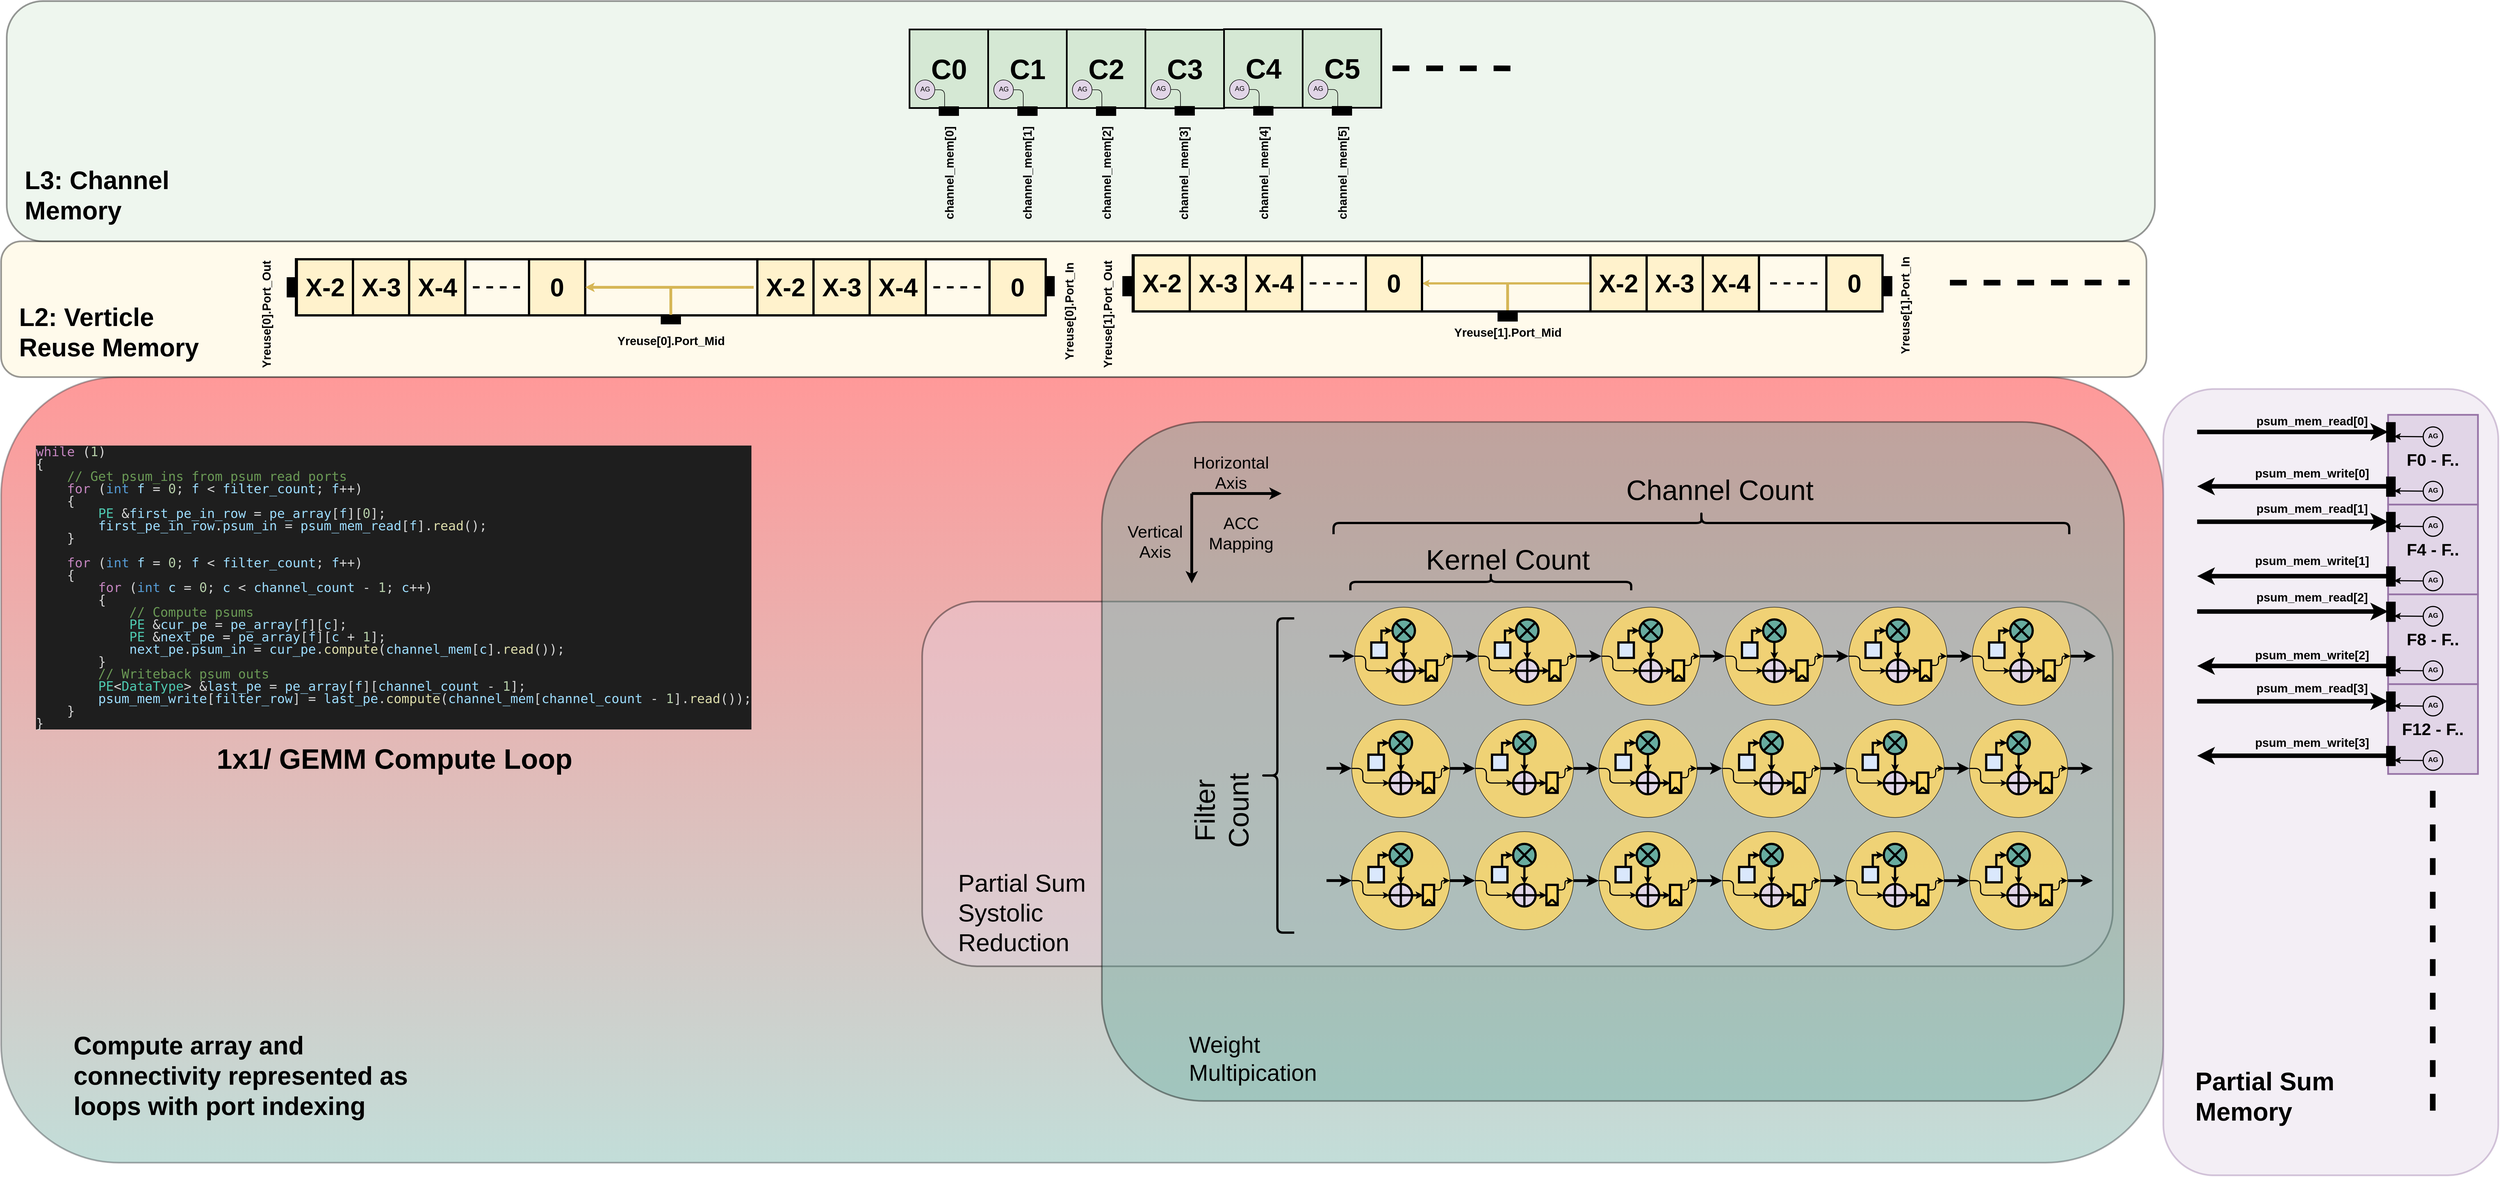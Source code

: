 <mxfile version="16.1.2" type="device"><diagram id="36wqhJyZwcn1Xj1WtyC4" name="Page-1"><mxGraphModel dx="4010" dy="4978" grid="1" gridSize="10" guides="1" tooltips="1" connect="1" arrows="1" fold="1" page="1" pageScale="1" pageWidth="1100" pageHeight="850" math="0" shadow="0"><root><mxCell id="0"/><mxCell id="1" parent="0"/><mxCell id="Ed0xgFfIEEs3HhT6cmTx-1" value="" style="rounded=1;whiteSpace=wrap;html=1;fillColor=#67AB9F;opacity=40;strokeColor=#36393d;glass=0;strokeWidth=3;gradientColor=#FF0000;gradientDirection=north;" vertex="1" parent="1"><mxGeometry x="-220" y="150" width="3850" height="1400" as="geometry"/></mxCell><mxCell id="Ed0xgFfIEEs3HhT6cmTx-2" value="" style="rounded=1;whiteSpace=wrap;html=1;fillColor=#E6D0DE;opacity=40;strokeColor=#000000;glass=0;strokeWidth=3;" vertex="1" parent="1"><mxGeometry x="1420" y="550" width="2120" height="650" as="geometry"/></mxCell><mxCell id="Ed0xgFfIEEs3HhT6cmTx-3" value="" style="group" vertex="1" connectable="0" parent="1"><mxGeometry x="2190" y="560" width="1470" height="990" as="geometry"/></mxCell><mxCell id="Ed0xgFfIEEs3HhT6cmTx-4" value="" style="rounded=1;whiteSpace=wrap;html=1;fillColor=#67AB9F;opacity=40;strokeColor=#000000;glass=0;strokeWidth=3;" vertex="1" parent="Ed0xgFfIEEs3HhT6cmTx-3"><mxGeometry x="-450" y="-330" width="1820" height="1210" as="geometry"/></mxCell><mxCell id="Ed0xgFfIEEs3HhT6cmTx-5" style="edgeStyle=orthogonalEdgeStyle;rounded=0;orthogonalLoop=1;jettySize=auto;html=1;fontSize=30;fontColor=#990000;startArrow=none;startFill=0;endArrow=classic;endFill=1;strokeWidth=5;exitX=1;exitY=0.5;exitDx=0;exitDy=0;" edge="1" parent="Ed0xgFfIEEs3HhT6cmTx-3" source="Ed0xgFfIEEs3HhT6cmTx-6"><mxGeometry relative="1" as="geometry"><mxPoint x="219.74" y="87.41" as="targetPoint"/><Array as="points"><mxPoint x="199.74" y="87.41"/><mxPoint x="199.74" y="87.41"/></Array></mxGeometry></mxCell><mxCell id="Ed0xgFfIEEs3HhT6cmTx-6" value="" style="ellipse;whiteSpace=wrap;html=1;aspect=fixed;fontSize=30;strokeColor=#000000;fillColor=#FFD966;opacity=80;" vertex="1" parent="Ed0xgFfIEEs3HhT6cmTx-3"><mxGeometry width="174.83" height="174.83" as="geometry"/></mxCell><mxCell id="Ed0xgFfIEEs3HhT6cmTx-7" value="" style="ellipse;whiteSpace=wrap;html=1;aspect=fixed;fillColor=#67AB9F;strokeWidth=4;strokeColor=#000000;" vertex="1" parent="Ed0xgFfIEEs3HhT6cmTx-3"><mxGeometry x="67.41" y="21.91" width="40" height="40" as="geometry"/></mxCell><mxCell id="Ed0xgFfIEEs3HhT6cmTx-8" value="" style="endArrow=none;html=1;rounded=0;strokeColor=#000000;strokeWidth=4;exitX=0;exitY=0;exitDx=0;exitDy=0;entryX=1;entryY=1;entryDx=0;entryDy=0;" edge="1" parent="Ed0xgFfIEEs3HhT6cmTx-3" source="Ed0xgFfIEEs3HhT6cmTx-7" target="Ed0xgFfIEEs3HhT6cmTx-7"><mxGeometry width="50" height="50" relative="1" as="geometry"><mxPoint x="72.41" y="53.66" as="sourcePoint"/><mxPoint x="97.41" y="22.41" as="targetPoint"/></mxGeometry></mxCell><mxCell id="Ed0xgFfIEEs3HhT6cmTx-9" value="" style="endArrow=none;html=1;rounded=0;strokeColor=#000000;strokeWidth=4;exitX=0;exitY=1;exitDx=0;exitDy=0;entryX=1;entryY=0;entryDx=0;entryDy=0;" edge="1" parent="Ed0xgFfIEEs3HhT6cmTx-3" source="Ed0xgFfIEEs3HhT6cmTx-7" target="Ed0xgFfIEEs3HhT6cmTx-7"><mxGeometry width="50" height="50" relative="1" as="geometry"><mxPoint x="28.268" y="-1.518" as="sourcePoint"/><mxPoint x="56.721" y="33.623" as="targetPoint"/></mxGeometry></mxCell><mxCell id="Ed0xgFfIEEs3HhT6cmTx-10" style="edgeStyle=orthogonalEdgeStyle;rounded=0;jumpStyle=none;jumpSize=6;orthogonalLoop=1;jettySize=auto;html=1;entryX=0;entryY=0.5;entryDx=0;entryDy=0;startArrow=none;startFill=0;endArrow=classic;endFill=1;startSize=1;endSize=1;strokeColor=#000000;strokeWidth=4;" edge="1" parent="Ed0xgFfIEEs3HhT6cmTx-3" source="Ed0xgFfIEEs3HhT6cmTx-11" target="Ed0xgFfIEEs3HhT6cmTx-7"><mxGeometry relative="1" as="geometry"><Array as="points"><mxPoint x="47.74" y="42.41"/></Array></mxGeometry></mxCell><mxCell id="Ed0xgFfIEEs3HhT6cmTx-11" value="" style="whiteSpace=wrap;html=1;aspect=fixed;fillColor=#dae8fc;strokeColor=#000000;strokeWidth=4;" vertex="1" parent="Ed0xgFfIEEs3HhT6cmTx-3"><mxGeometry x="29.74" y="62.91" width="27.5" height="27.5" as="geometry"/></mxCell><mxCell id="Ed0xgFfIEEs3HhT6cmTx-12" value="" style="ellipse;whiteSpace=wrap;html=1;aspect=fixed;fillColor=#e1d5e7;strokeColor=#000000;strokeWidth=4;" vertex="1" parent="Ed0xgFfIEEs3HhT6cmTx-3"><mxGeometry x="67.41" y="93.41" width="40" height="40" as="geometry"/></mxCell><mxCell id="Ed0xgFfIEEs3HhT6cmTx-13" value="" style="endArrow=none;html=1;rounded=0;strokeColor=#000000;entryX=0.5;entryY=0;entryDx=0;entryDy=0;exitX=0.5;exitY=1;exitDx=0;exitDy=0;strokeWidth=4;" edge="1" parent="Ed0xgFfIEEs3HhT6cmTx-3" source="Ed0xgFfIEEs3HhT6cmTx-12" target="Ed0xgFfIEEs3HhT6cmTx-12"><mxGeometry width="50" height="50" relative="1" as="geometry"><mxPoint x="67.41" y="68.41" as="sourcePoint"/><mxPoint x="117.41" y="18.41" as="targetPoint"/></mxGeometry></mxCell><mxCell id="Ed0xgFfIEEs3HhT6cmTx-14" style="edgeStyle=orthogonalEdgeStyle;rounded=0;jumpStyle=none;jumpSize=6;orthogonalLoop=1;jettySize=auto;html=1;entryX=0.5;entryY=0;entryDx=0;entryDy=0;startArrow=none;startFill=0;endArrow=classic;endFill=1;startSize=1;endSize=1;strokeColor=#000000;strokeWidth=4;" edge="1" parent="Ed0xgFfIEEs3HhT6cmTx-3" source="Ed0xgFfIEEs3HhT6cmTx-7" target="Ed0xgFfIEEs3HhT6cmTx-12"><mxGeometry relative="1" as="geometry"/></mxCell><mxCell id="Ed0xgFfIEEs3HhT6cmTx-15" value="" style="endArrow=none;html=1;rounded=0;strokeColor=#000000;entryX=0;entryY=0.5;entryDx=0;entryDy=0;exitX=1;exitY=0.5;exitDx=0;exitDy=0;strokeWidth=4;" edge="1" parent="Ed0xgFfIEEs3HhT6cmTx-3" source="Ed0xgFfIEEs3HhT6cmTx-12" target="Ed0xgFfIEEs3HhT6cmTx-12"><mxGeometry width="50" height="50" relative="1" as="geometry"><mxPoint x="117.41" y="-31.59" as="sourcePoint"/><mxPoint x="117.41" y="-91.59" as="targetPoint"/></mxGeometry></mxCell><mxCell id="Ed0xgFfIEEs3HhT6cmTx-16" style="edgeStyle=orthogonalEdgeStyle;rounded=1;orthogonalLoop=1;jettySize=auto;html=1;exitX=1;exitY=0.25;exitDx=0;exitDy=0;entryX=1;entryY=0.5;entryDx=0;entryDy=0;fontSize=30;fontColor=#990000;startArrow=none;startFill=0;endArrow=classic;endFill=1;strokeWidth=2;" edge="1" parent="Ed0xgFfIEEs3HhT6cmTx-3" source="Ed0xgFfIEEs3HhT6cmTx-17" target="Ed0xgFfIEEs3HhT6cmTx-6"><mxGeometry relative="1" as="geometry"><Array as="points"><mxPoint x="159.74" y="104.41"/><mxPoint x="159.74" y="87.41"/></Array></mxGeometry></mxCell><mxCell id="Ed0xgFfIEEs3HhT6cmTx-17" value="" style="rounded=0;whiteSpace=wrap;html=1;glass=0;strokeColor=#000000;strokeWidth=4;fillColor=#FFD966;" vertex="1" parent="Ed0xgFfIEEs3HhT6cmTx-3"><mxGeometry x="126.66" y="94.91" width="20" height="36" as="geometry"/></mxCell><mxCell id="Ed0xgFfIEEs3HhT6cmTx-18" value="" style="endArrow=none;html=1;rounded=0;startSize=1;endSize=1;strokeColor=#000000;strokeWidth=4;jumpStyle=none;jumpSize=6;" edge="1" parent="Ed0xgFfIEEs3HhT6cmTx-3"><mxGeometry width="50" height="50" relative="1" as="geometry"><mxPoint x="126.66" y="131.41" as="sourcePoint"/><mxPoint x="136.66" y="120.91" as="targetPoint"/></mxGeometry></mxCell><mxCell id="Ed0xgFfIEEs3HhT6cmTx-19" value="" style="endArrow=none;html=1;rounded=0;startSize=1;endSize=1;strokeColor=#000000;strokeWidth=4;jumpStyle=none;jumpSize=6;" edge="1" parent="Ed0xgFfIEEs3HhT6cmTx-3"><mxGeometry width="50" height="50" relative="1" as="geometry"><mxPoint x="136.66" y="120.91" as="sourcePoint"/><mxPoint x="146.66" y="130.91" as="targetPoint"/></mxGeometry></mxCell><mxCell id="Ed0xgFfIEEs3HhT6cmTx-20" style="edgeStyle=orthogonalEdgeStyle;rounded=0;jumpStyle=none;jumpSize=6;orthogonalLoop=1;jettySize=auto;html=1;entryX=0;entryY=0.5;entryDx=0;entryDy=0;startArrow=none;startFill=0;endArrow=classic;endFill=1;startSize=1;endSize=1;strokeColor=#000000;strokeWidth=4;" edge="1" parent="Ed0xgFfIEEs3HhT6cmTx-3" source="Ed0xgFfIEEs3HhT6cmTx-12" target="Ed0xgFfIEEs3HhT6cmTx-17"><mxGeometry relative="1" as="geometry"/></mxCell><mxCell id="Ed0xgFfIEEs3HhT6cmTx-21" style="rounded=1;orthogonalLoop=1;jettySize=auto;html=1;exitX=0;exitY=0.5;exitDx=0;exitDy=0;entryX=0;entryY=0.5;entryDx=0;entryDy=0;fontSize=30;fontColor=#990000;startArrow=none;startFill=0;endArrow=classic;endFill=1;strokeWidth=2;edgeStyle=orthogonalEdgeStyle;" edge="1" parent="Ed0xgFfIEEs3HhT6cmTx-3" source="Ed0xgFfIEEs3HhT6cmTx-6" target="Ed0xgFfIEEs3HhT6cmTx-12"><mxGeometry relative="1" as="geometry"><Array as="points"><mxPoint x="19.74" y="87.41"/><mxPoint x="19.74" y="113.41"/></Array></mxGeometry></mxCell><mxCell id="Ed0xgFfIEEs3HhT6cmTx-22" value="ACC Mapping" style="text;html=1;strokeColor=none;fillColor=none;align=center;verticalAlign=middle;whiteSpace=wrap;rounded=0;fontSize=30;fontColor=#000000;" vertex="1" parent="Ed0xgFfIEEs3HhT6cmTx-3"><mxGeometry x="-292.5" y="-152.5" width="180" height="40" as="geometry"/></mxCell><mxCell id="Ed0xgFfIEEs3HhT6cmTx-23" value="Vertical Axis" style="text;html=1;strokeColor=none;fillColor=none;align=center;verticalAlign=middle;whiteSpace=wrap;rounded=0;fontSize=30;fontColor=#000000;" vertex="1" parent="Ed0xgFfIEEs3HhT6cmTx-3"><mxGeometry x="-430" y="-137.5" width="150" height="40" as="geometry"/></mxCell><mxCell id="Ed0xgFfIEEs3HhT6cmTx-24" value="" style="endArrow=classic;html=1;rounded=0;fontSize=30;fontColor=#990000;strokeWidth=5;endFill=1;" edge="1" parent="Ed0xgFfIEEs3HhT6cmTx-3"><mxGeometry width="50" height="50" relative="1" as="geometry"><mxPoint x="-289.99" y="-202.5" as="sourcePoint"/><mxPoint x="-290" y="-42.5" as="targetPoint"/></mxGeometry></mxCell><mxCell id="Ed0xgFfIEEs3HhT6cmTx-25" value="Horizontal Axis" style="text;html=1;strokeColor=none;fillColor=none;align=center;verticalAlign=middle;whiteSpace=wrap;rounded=0;fontSize=30;fontColor=#000000;" vertex="1" parent="Ed0xgFfIEEs3HhT6cmTx-3"><mxGeometry x="-310.01" y="-260" width="180" height="40" as="geometry"/></mxCell><mxCell id="Ed0xgFfIEEs3HhT6cmTx-26" value="" style="endArrow=classic;html=1;rounded=0;fontSize=30;fontColor=#990000;strokeWidth=5;endFill=1;" edge="1" parent="Ed0xgFfIEEs3HhT6cmTx-3"><mxGeometry width="50" height="50" relative="1" as="geometry"><mxPoint x="-290" y="-202.5" as="sourcePoint"/><mxPoint x="-130" y="-202.5" as="targetPoint"/></mxGeometry></mxCell><mxCell id="Ed0xgFfIEEs3HhT6cmTx-27" value="" style="rounded=1;whiteSpace=wrap;html=1;fillColor=#FFF2CC;opacity=40;strokeColor=#000000;glass=0;strokeWidth=3;" vertex="1" parent="1"><mxGeometry x="-220" y="-92" width="3820" height="242" as="geometry"/></mxCell><mxCell id="Ed0xgFfIEEs3HhT6cmTx-28" value="" style="rounded=1;whiteSpace=wrap;html=1;fillColor=#d5e8d4;opacity=40;strokeColor=#000000;glass=0;strokeWidth=3;" vertex="1" parent="1"><mxGeometry x="-210" y="-520" width="3825" height="428" as="geometry"/></mxCell><mxCell id="Ed0xgFfIEEs3HhT6cmTx-29" value="C0" style="whiteSpace=wrap;html=1;aspect=fixed;fillColor=#d5e8d4;strokeColor=#000000;strokeWidth=3;fontSize=50;fontStyle=1" vertex="1" parent="1"><mxGeometry x="1397.5" y="-469.5" width="140" height="140" as="geometry"/></mxCell><mxCell id="Ed0xgFfIEEs3HhT6cmTx-30" value="&lt;span style=&quot;font-size: 45px&quot;&gt;X-2&lt;/span&gt;" style="whiteSpace=wrap;html=1;aspect=fixed;fillColor=#fff2cc;strokeColor=#000000;rotation=90;strokeWidth=4;horizontal=0;fontStyle=1" vertex="1" parent="1"><mxGeometry x="306.52" y="-60" width="100" height="100" as="geometry"/></mxCell><mxCell id="Ed0xgFfIEEs3HhT6cmTx-31" value="&lt;span style=&quot;font-size: 45px&quot;&gt;X-3&lt;/span&gt;" style="whiteSpace=wrap;html=1;aspect=fixed;fillColor=#fff2cc;strokeColor=#000000;rotation=90;strokeWidth=4;horizontal=0;fontStyle=1" vertex="1" parent="1"><mxGeometry x="406.52" y="-60" width="100" height="100" as="geometry"/></mxCell><mxCell id="Ed0xgFfIEEs3HhT6cmTx-32" value="&lt;span style=&quot;font-size: 45px&quot;&gt;X-4&lt;/span&gt;" style="whiteSpace=wrap;html=1;aspect=fixed;fillColor=#fff2cc;strokeColor=#000000;rotation=90;strokeWidth=4;horizontal=0;fontStyle=1" vertex="1" parent="1"><mxGeometry x="506.52" y="-60" width="100" height="100" as="geometry"/></mxCell><mxCell id="Ed0xgFfIEEs3HhT6cmTx-33" value="" style="endArrow=none;dashed=1;html=1;rounded=0;startSize=1;endSize=1;strokeColor=#000000;strokeWidth=4;jumpStyle=none;jumpSize=6;" edge="1" parent="1"><mxGeometry width="50" height="50" relative="1" as="geometry"><mxPoint x="620" y="-10" as="sourcePoint"/><mxPoint x="710" y="-10" as="targetPoint"/></mxGeometry></mxCell><mxCell id="Ed0xgFfIEEs3HhT6cmTx-34" value="0" style="whiteSpace=wrap;html=1;aspect=fixed;fillColor=#fff2cc;strokeColor=#000000;rotation=90;strokeWidth=4;horizontal=0;fontSize=45;fontStyle=1" vertex="1" parent="1"><mxGeometry x="720" y="-60" width="100" height="100" as="geometry"/></mxCell><mxCell id="Ed0xgFfIEEs3HhT6cmTx-35" style="edgeStyle=orthogonalEdgeStyle;rounded=0;jumpStyle=none;jumpSize=6;orthogonalLoop=1;jettySize=auto;html=1;entryX=0.5;entryY=0;entryDx=0;entryDy=0;startArrow=none;startFill=0;endArrow=classic;endFill=1;startSize=1;endSize=1;strokeColor=#d6b656;strokeWidth=5;fillColor=#fff2cc;" edge="1" parent="1" target="Ed0xgFfIEEs3HhT6cmTx-34"><mxGeometry relative="1" as="geometry"><mxPoint x="1120" y="-10" as="sourcePoint"/><mxPoint x="770" y="27" as="targetPoint"/><Array as="points"><mxPoint x="1000" y="-10"/></Array></mxGeometry></mxCell><mxCell id="Ed0xgFfIEEs3HhT6cmTx-36" value="&lt;span style=&quot;color: rgb(0 , 0 , 0) ; font-family: &amp;#34;helvetica&amp;#34; ; font-size: 45px ; font-style: normal ; letter-spacing: normal ; text-align: center ; text-indent: 0px ; text-transform: none ; word-spacing: 0px ; background-color: rgb(255 , 242 , 204) ; display: inline ; float: none&quot;&gt;X-2&lt;/span&gt;" style="whiteSpace=wrap;html=1;aspect=fixed;fillColor=#fff2cc;strokeColor=#000000;rotation=90;strokeWidth=4;horizontal=0;fontStyle=1" vertex="1" parent="1"><mxGeometry x="1126.52" y="-60" width="100" height="100" as="geometry"/></mxCell><mxCell id="Ed0xgFfIEEs3HhT6cmTx-37" value="&lt;span style=&quot;color: rgb(0 , 0 , 0) ; font-family: &amp;#34;helvetica&amp;#34; ; font-size: 45px ; font-style: normal ; letter-spacing: normal ; text-align: center ; text-indent: 0px ; text-transform: none ; word-spacing: 0px ; background-color: rgb(255 , 242 , 204) ; display: inline ; float: none&quot;&gt;X-3&lt;/span&gt;" style="whiteSpace=wrap;html=1;aspect=fixed;fillColor=#fff2cc;strokeColor=#000000;rotation=90;strokeWidth=4;horizontal=0;fontStyle=1" vertex="1" parent="1"><mxGeometry x="1226.52" y="-60" width="100" height="100" as="geometry"/></mxCell><mxCell id="Ed0xgFfIEEs3HhT6cmTx-38" value="&lt;span style=&quot;color: rgb(0 , 0 , 0) ; font-family: &amp;#34;helvetica&amp;#34; ; font-size: 45px ; font-style: normal ; letter-spacing: normal ; text-align: center ; text-indent: 0px ; text-transform: none ; word-spacing: 0px ; background-color: rgb(255 , 242 , 204) ; display: inline ; float: none&quot;&gt;X-4&lt;/span&gt;" style="whiteSpace=wrap;html=1;aspect=fixed;fillColor=#fff2cc;strokeColor=#000000;rotation=90;strokeWidth=4;horizontal=0;fontStyle=1" vertex="1" parent="1"><mxGeometry x="1326.52" y="-60" width="100" height="100" as="geometry"/></mxCell><mxCell id="Ed0xgFfIEEs3HhT6cmTx-39" value="" style="endArrow=none;dashed=1;html=1;rounded=0;startSize=1;endSize=1;strokeColor=#000000;strokeWidth=4;jumpStyle=none;jumpSize=6;" edge="1" parent="1"><mxGeometry width="50" height="50" relative="1" as="geometry"><mxPoint x="1440" y="-10" as="sourcePoint"/><mxPoint x="1530" y="-10" as="targetPoint"/></mxGeometry></mxCell><mxCell id="Ed0xgFfIEEs3HhT6cmTx-40" value="&lt;span style=&quot;color: rgb(0, 0, 0); font-family: helvetica; font-size: 45px; font-style: normal; letter-spacing: normal; text-align: center; text-indent: 0px; text-transform: none; word-spacing: 0px; background-color: rgb(255, 242, 204); display: inline; float: none;&quot;&gt;0&lt;/span&gt;" style="whiteSpace=wrap;html=1;aspect=fixed;fillColor=#fff2cc;strokeColor=#000000;rotation=90;strokeWidth=4;horizontal=0;fontStyle=1" vertex="1" parent="1"><mxGeometry x="1540" y="-60" width="100" height="100" as="geometry"/></mxCell><mxCell id="Ed0xgFfIEEs3HhT6cmTx-41" value="" style="endArrow=none;dashed=1;html=1;rounded=0;strokeWidth=10;jumpStyle=arc;strokeColor=#000000;" edge="1" parent="1"><mxGeometry width="50" height="50" relative="1" as="geometry"><mxPoint x="3250.0" y="-18.2" as="sourcePoint"/><mxPoint x="3570.0" y="-18.54" as="targetPoint"/></mxGeometry></mxCell><mxCell id="Ed0xgFfIEEs3HhT6cmTx-42" value="&lt;span style=&quot;color: rgb(0, 0, 0); font-family: helvetica; font-size: 45px; font-style: normal; font-weight: 400; letter-spacing: normal; text-align: center; text-indent: 0px; text-transform: none; word-spacing: 0px; background-color: rgb(255, 242, 204); display: inline; float: none;&quot;&gt;Y-1&lt;/span&gt;" style="whiteSpace=wrap;html=1;aspect=fixed;fillColor=#fff2cc;strokeColor=#000000;rotation=90;strokeWidth=4;horizontal=0;" vertex="1" parent="1"><mxGeometry x="1796.52" y="-67" width="100" height="100" as="geometry"/></mxCell><mxCell id="Ed0xgFfIEEs3HhT6cmTx-43" value="&lt;span style=&quot;color: rgb(0, 0, 0); font-family: helvetica; font-size: 45px; font-style: normal; font-weight: 400; letter-spacing: normal; text-align: center; text-indent: 0px; text-transform: none; word-spacing: 0px; background-color: rgb(255, 242, 204); display: inline; float: none;&quot;&gt;Y-1&lt;/span&gt;" style="whiteSpace=wrap;html=1;aspect=fixed;fillColor=#fff2cc;strokeColor=#000000;rotation=90;strokeWidth=4;horizontal=0;" vertex="1" parent="1"><mxGeometry x="1896.52" y="-67" width="100" height="100" as="geometry"/></mxCell><mxCell id="Ed0xgFfIEEs3HhT6cmTx-44" value="&lt;span style=&quot;color: rgb(0, 0, 0); font-family: helvetica; font-size: 45px; font-style: normal; font-weight: 400; letter-spacing: normal; text-align: center; text-indent: 0px; text-transform: none; word-spacing: 0px; background-color: rgb(255, 242, 204); display: inline; float: none;&quot;&gt;Y-1&lt;/span&gt;" style="whiteSpace=wrap;html=1;aspect=fixed;fillColor=#fff2cc;strokeColor=#000000;rotation=90;strokeWidth=4;horizontal=0;" vertex="1" parent="1"><mxGeometry x="1996.52" y="-67" width="100" height="100" as="geometry"/></mxCell><mxCell id="Ed0xgFfIEEs3HhT6cmTx-45" value="" style="endArrow=none;dashed=1;html=1;rounded=0;startSize=1;endSize=1;strokeColor=#000000;strokeWidth=4;jumpStyle=none;jumpSize=6;" edge="1" parent="1"><mxGeometry width="50" height="50" relative="1" as="geometry"><mxPoint x="2110.0" y="-17" as="sourcePoint"/><mxPoint x="2200.0" y="-17" as="targetPoint"/></mxGeometry></mxCell><mxCell id="Ed0xgFfIEEs3HhT6cmTx-46" value="&lt;span style=&quot;color: rgb(0, 0, 0); font-family: helvetica; font-size: 45px; font-style: normal; font-weight: 400; letter-spacing: normal; text-align: center; text-indent: 0px; text-transform: none; word-spacing: 0px; background-color: rgb(255, 242, 204); display: inline; float: none;&quot;&gt;Y-1&lt;/span&gt;" style="whiteSpace=wrap;html=1;aspect=fixed;fillColor=#fff2cc;strokeColor=#000000;rotation=90;strokeWidth=4;horizontal=0;" vertex="1" parent="1"><mxGeometry x="2210" y="-67" width="100" height="100" as="geometry"/></mxCell><mxCell id="Ed0xgFfIEEs3HhT6cmTx-47" style="edgeStyle=orthogonalEdgeStyle;rounded=0;jumpStyle=none;jumpSize=6;orthogonalLoop=1;jettySize=auto;html=1;entryX=0.5;entryY=0;entryDx=0;entryDy=0;startArrow=none;startFill=0;endArrow=classic;endFill=1;startSize=1;endSize=1;strokeColor=#d6b656;strokeWidth=4;fillColor=#fff2cc;exitX=0.5;exitY=1;exitDx=0;exitDy=0;" edge="1" parent="1" source="Ed0xgFfIEEs3HhT6cmTx-56" target="Ed0xgFfIEEs3HhT6cmTx-46"><mxGeometry relative="1" as="geometry"><mxPoint x="2460.0" y="-15" as="sourcePoint"/><mxPoint x="2260" y="20" as="targetPoint"/><Array as="points"><mxPoint x="2610" y="-17"/><mxPoint x="2610" y="-17"/></Array></mxGeometry></mxCell><mxCell id="Ed0xgFfIEEs3HhT6cmTx-48" value="" style="endArrow=none;dashed=1;html=1;rounded=0;strokeWidth=10;jumpStyle=arc;strokeColor=#000000;" edge="1" parent="1"><mxGeometry width="50" height="50" relative="1" as="geometry"><mxPoint x="2257.5" y="-400.27" as="sourcePoint"/><mxPoint x="2477.5" y="-400.18" as="targetPoint"/></mxGeometry></mxCell><mxCell id="Ed0xgFfIEEs3HhT6cmTx-49" value="L3: Channel Memory" style="text;html=1;strokeColor=none;fillColor=none;align=left;verticalAlign=middle;whiteSpace=wrap;rounded=0;glass=0;fontSize=45;fontStyle=1" vertex="1" parent="1"><mxGeometry x="-180" y="-269.5" width="270" height="190" as="geometry"/></mxCell><mxCell id="Ed0xgFfIEEs3HhT6cmTx-50" value="L2: Verticle Reuse Memory" style="text;html=1;strokeColor=none;fillColor=none;align=left;verticalAlign=middle;whiteSpace=wrap;rounded=0;glass=0;fontSize=45;fontStyle=1" vertex="1" parent="1"><mxGeometry x="-190" y="5" width="380" height="130" as="geometry"/></mxCell><mxCell id="Ed0xgFfIEEs3HhT6cmTx-51" value="&lt;span style=&quot;font-size: 45px&quot;&gt;X-2&lt;/span&gt;" style="whiteSpace=wrap;html=1;aspect=fixed;fillColor=#fff2cc;strokeColor=#000000;rotation=90;strokeWidth=4;horizontal=0;fontStyle=1" vertex="1" parent="1"><mxGeometry x="1796.52" y="-67" width="100" height="100" as="geometry"/></mxCell><mxCell id="Ed0xgFfIEEs3HhT6cmTx-52" value="&lt;span style=&quot;font-size: 45px&quot;&gt;X-3&lt;/span&gt;" style="whiteSpace=wrap;html=1;aspect=fixed;fillColor=#fff2cc;strokeColor=#000000;rotation=90;strokeWidth=4;horizontal=0;fontStyle=1" vertex="1" parent="1"><mxGeometry x="1896.52" y="-67" width="100" height="100" as="geometry"/></mxCell><mxCell id="Ed0xgFfIEEs3HhT6cmTx-53" value="&lt;span style=&quot;font-size: 45px&quot;&gt;X-4&lt;/span&gt;" style="whiteSpace=wrap;html=1;aspect=fixed;fillColor=#fff2cc;strokeColor=#000000;rotation=90;strokeWidth=4;horizontal=0;fontStyle=1" vertex="1" parent="1"><mxGeometry x="1996.52" y="-67" width="100" height="100" as="geometry"/></mxCell><mxCell id="Ed0xgFfIEEs3HhT6cmTx-54" value="" style="endArrow=none;dashed=1;html=1;rounded=0;startSize=1;endSize=1;strokeColor=#000000;strokeWidth=4;jumpStyle=none;jumpSize=6;" edge="1" parent="1"><mxGeometry width="50" height="50" relative="1" as="geometry"><mxPoint x="2110.0" y="-17" as="sourcePoint"/><mxPoint x="2200.0" y="-17" as="targetPoint"/></mxGeometry></mxCell><mxCell id="Ed0xgFfIEEs3HhT6cmTx-55" value="0" style="whiteSpace=wrap;html=1;aspect=fixed;fillColor=#fff2cc;strokeColor=#000000;rotation=90;strokeWidth=4;horizontal=0;fontSize=45;fontStyle=1" vertex="1" parent="1"><mxGeometry x="2210" y="-67" width="100" height="100" as="geometry"/></mxCell><mxCell id="Ed0xgFfIEEs3HhT6cmTx-56" value="&lt;span style=&quot;font-size: 45px&quot;&gt;X-2&lt;/span&gt;" style="whiteSpace=wrap;html=1;aspect=fixed;fillColor=#fff2cc;strokeColor=#000000;rotation=90;strokeWidth=4;horizontal=0;fontStyle=1" vertex="1" parent="1"><mxGeometry x="2610.0" y="-67" width="100" height="100" as="geometry"/></mxCell><mxCell id="Ed0xgFfIEEs3HhT6cmTx-57" value="&lt;span style=&quot;font-size: 45px&quot;&gt;X-3&lt;/span&gt;" style="whiteSpace=wrap;html=1;aspect=fixed;fillColor=#fff2cc;strokeColor=#000000;rotation=90;strokeWidth=4;horizontal=0;fontStyle=1" vertex="1" parent="1"><mxGeometry x="2710.0" y="-67" width="100" height="100" as="geometry"/></mxCell><mxCell id="Ed0xgFfIEEs3HhT6cmTx-58" value="&lt;span style=&quot;font-size: 45px&quot;&gt;X-4&lt;/span&gt;" style="whiteSpace=wrap;html=1;aspect=fixed;fillColor=#fff2cc;strokeColor=#000000;rotation=90;strokeWidth=4;horizontal=0;fontStyle=1" vertex="1" parent="1"><mxGeometry x="2810.0" y="-67" width="100" height="100" as="geometry"/></mxCell><mxCell id="Ed0xgFfIEEs3HhT6cmTx-59" value="" style="endArrow=none;dashed=1;html=1;rounded=0;startSize=1;endSize=1;strokeColor=#000000;strokeWidth=4;jumpStyle=none;jumpSize=6;" edge="1" parent="1"><mxGeometry width="50" height="50" relative="1" as="geometry"><mxPoint x="2929.95" y="-17" as="sourcePoint"/><mxPoint x="3019.95" y="-17" as="targetPoint"/></mxGeometry></mxCell><mxCell id="Ed0xgFfIEEs3HhT6cmTx-60" value="0" style="whiteSpace=wrap;html=1;aspect=fixed;fillColor=#fff2cc;strokeColor=#000000;rotation=90;strokeWidth=4;horizontal=0;fontSize=45;fontStyle=1" vertex="1" parent="1"><mxGeometry x="3030" y="-67" width="100" height="100" as="geometry"/></mxCell><mxCell id="Ed0xgFfIEEs3HhT6cmTx-61" value="" style="rounded=1;whiteSpace=wrap;html=1;fillColor=#e1d5e7;opacity=40;strokeColor=#9673a6;glass=0;strokeWidth=3;rotation=90;" vertex="1" parent="1"><mxGeometry x="3227.63" y="573.63" width="1401.25" height="596.5" as="geometry"/></mxCell><mxCell id="Ed0xgFfIEEs3HhT6cmTx-62" value="F0 - F.." style="whiteSpace=wrap;html=1;aspect=fixed;fillColor=#e1d5e7;strokeColor=#9673a6;strokeWidth=3;rotation=90;fontSize=30;horizontal=0;fontStyle=1" vertex="1" parent="1"><mxGeometry x="4030.24" y="217.25" width="160" height="160" as="geometry"/></mxCell><mxCell id="Ed0xgFfIEEs3HhT6cmTx-63" value="Partial Sum Memory" style="text;html=1;strokeColor=none;fillColor=none;align=left;verticalAlign=middle;whiteSpace=wrap;rounded=0;glass=0;fontSize=45;fontStyle=1" vertex="1" parent="1"><mxGeometry x="3685.37" y="1337.25" width="260" height="190" as="geometry"/></mxCell><mxCell id="Ed0xgFfIEEs3HhT6cmTx-64" value="" style="endArrow=classic;startArrow=none;html=1;rounded=1;fontSize=30;fontColor=#990000;strokeColor=#000000;strokeWidth=8;jumpStyle=arc;startFill=0;" edge="1" parent="1"><mxGeometry width="50" height="50" relative="1" as="geometry"><mxPoint x="3690.24" y="247.77" as="sourcePoint"/><mxPoint x="4030.24" y="247.77" as="targetPoint"/></mxGeometry></mxCell><mxCell id="Ed0xgFfIEEs3HhT6cmTx-65" value="" style="rounded=0;whiteSpace=wrap;html=1;fontSize=50;fontColor=#000000;strokeColor=#000000;strokeWidth=6;fillColor=#000000;" vertex="1" parent="1"><mxGeometry x="1452.5" y="-329.5" width="30" height="11" as="geometry"/></mxCell><mxCell id="Ed0xgFfIEEs3HhT6cmTx-66" style="edgeStyle=orthogonalEdgeStyle;rounded=1;jumpStyle=arc;orthogonalLoop=1;jettySize=auto;html=1;exitX=1;exitY=0.5;exitDx=0;exitDy=0;entryX=0.25;entryY=0;entryDx=0;entryDy=0;fontSize=12;fontColor=#000000;startArrow=none;startFill=0;endArrow=none;endFill=0;strokeColor=#000000;strokeWidth=1;" edge="1" parent="1" source="Ed0xgFfIEEs3HhT6cmTx-67" target="Ed0xgFfIEEs3HhT6cmTx-65"><mxGeometry relative="1" as="geometry"/></mxCell><mxCell id="Ed0xgFfIEEs3HhT6cmTx-67" value="&lt;span style=&quot;font-size: 12px&quot;&gt;AG&lt;/span&gt;" style="ellipse;whiteSpace=wrap;html=1;aspect=fixed;fontSize=50;strokeColor=#000000;strokeWidth=1;fillColor=#e1d5e7;horizontal=1;verticalAlign=bottom;" vertex="1" parent="1"><mxGeometry x="1407.5" y="-379.5" width="35" height="35" as="geometry"/></mxCell><mxCell id="Ed0xgFfIEEs3HhT6cmTx-68" value="C1" style="whiteSpace=wrap;html=1;aspect=fixed;fillColor=#d5e8d4;strokeColor=#000000;strokeWidth=3;fontSize=50;fontStyle=1" vertex="1" parent="1"><mxGeometry x="1537.5" y="-469.5" width="140" height="140" as="geometry"/></mxCell><mxCell id="Ed0xgFfIEEs3HhT6cmTx-69" value="" style="rounded=0;whiteSpace=wrap;html=1;fontSize=50;fontColor=#000000;strokeColor=#000000;strokeWidth=6;fillColor=#000000;" vertex="1" parent="1"><mxGeometry x="1592.5" y="-329.5" width="30" height="11" as="geometry"/></mxCell><mxCell id="Ed0xgFfIEEs3HhT6cmTx-70" style="edgeStyle=orthogonalEdgeStyle;rounded=1;jumpStyle=arc;orthogonalLoop=1;jettySize=auto;html=1;exitX=1;exitY=0.5;exitDx=0;exitDy=0;entryX=0.25;entryY=0;entryDx=0;entryDy=0;fontSize=12;fontColor=#000000;startArrow=none;startFill=0;endArrow=none;endFill=0;strokeColor=#000000;strokeWidth=1;" edge="1" parent="1" source="Ed0xgFfIEEs3HhT6cmTx-71" target="Ed0xgFfIEEs3HhT6cmTx-69"><mxGeometry relative="1" as="geometry"/></mxCell><mxCell id="Ed0xgFfIEEs3HhT6cmTx-71" value="&lt;span style=&quot;font-size: 12px&quot;&gt;AG&lt;/span&gt;" style="ellipse;whiteSpace=wrap;html=1;aspect=fixed;fontSize=50;strokeColor=#000000;strokeWidth=1;fillColor=#e1d5e7;horizontal=1;verticalAlign=bottom;" vertex="1" parent="1"><mxGeometry x="1547.5" y="-379.5" width="35" height="35" as="geometry"/></mxCell><mxCell id="Ed0xgFfIEEs3HhT6cmTx-72" value="C2" style="whiteSpace=wrap;html=1;aspect=fixed;fillColor=#d5e8d4;strokeColor=#000000;strokeWidth=3;fontSize=50;fontStyle=1" vertex="1" parent="1"><mxGeometry x="1677.5" y="-469.5" width="140" height="140" as="geometry"/></mxCell><mxCell id="Ed0xgFfIEEs3HhT6cmTx-73" value="" style="rounded=0;whiteSpace=wrap;html=1;fontSize=50;fontColor=#000000;strokeColor=#000000;strokeWidth=6;fillColor=#000000;" vertex="1" parent="1"><mxGeometry x="1732.5" y="-329.5" width="30" height="11" as="geometry"/></mxCell><mxCell id="Ed0xgFfIEEs3HhT6cmTx-74" style="edgeStyle=orthogonalEdgeStyle;rounded=1;jumpStyle=arc;orthogonalLoop=1;jettySize=auto;html=1;exitX=1;exitY=0.5;exitDx=0;exitDy=0;entryX=0.25;entryY=0;entryDx=0;entryDy=0;fontSize=12;fontColor=#000000;startArrow=none;startFill=0;endArrow=none;endFill=0;strokeColor=#000000;strokeWidth=1;" edge="1" parent="1" source="Ed0xgFfIEEs3HhT6cmTx-75" target="Ed0xgFfIEEs3HhT6cmTx-73"><mxGeometry relative="1" as="geometry"/></mxCell><mxCell id="Ed0xgFfIEEs3HhT6cmTx-75" value="&lt;span style=&quot;font-size: 12px&quot;&gt;AG&lt;/span&gt;" style="ellipse;whiteSpace=wrap;html=1;aspect=fixed;fontSize=50;strokeColor=#000000;strokeWidth=1;fillColor=#e1d5e7;horizontal=1;verticalAlign=bottom;" vertex="1" parent="1"><mxGeometry x="1687.5" y="-379.5" width="35" height="35" as="geometry"/></mxCell><mxCell id="Ed0xgFfIEEs3HhT6cmTx-76" value="C3" style="whiteSpace=wrap;html=1;aspect=fixed;fillColor=#d5e8d4;strokeColor=#000000;strokeWidth=3;fontSize=50;fontStyle=1" vertex="1" parent="1"><mxGeometry x="1817.5" y="-469" width="140" height="140" as="geometry"/></mxCell><mxCell id="Ed0xgFfIEEs3HhT6cmTx-77" value="" style="rounded=0;whiteSpace=wrap;html=1;fontSize=50;fontColor=#000000;strokeColor=#000000;strokeWidth=6;fillColor=#000000;" vertex="1" parent="1"><mxGeometry x="1872.5" y="-330" width="30" height="11" as="geometry"/></mxCell><mxCell id="Ed0xgFfIEEs3HhT6cmTx-78" style="edgeStyle=orthogonalEdgeStyle;rounded=1;jumpStyle=arc;orthogonalLoop=1;jettySize=auto;html=1;exitX=1;exitY=0.5;exitDx=0;exitDy=0;entryX=0.25;entryY=0;entryDx=0;entryDy=0;fontSize=12;fontColor=#000000;startArrow=none;startFill=0;endArrow=none;endFill=0;strokeColor=#000000;strokeWidth=1;" edge="1" parent="1" source="Ed0xgFfIEEs3HhT6cmTx-79" target="Ed0xgFfIEEs3HhT6cmTx-77"><mxGeometry relative="1" as="geometry"/></mxCell><mxCell id="Ed0xgFfIEEs3HhT6cmTx-79" value="&lt;span style=&quot;font-size: 12px&quot;&gt;AG&lt;/span&gt;" style="ellipse;whiteSpace=wrap;html=1;aspect=fixed;fontSize=50;strokeColor=#000000;strokeWidth=1;fillColor=#e1d5e7;horizontal=1;verticalAlign=bottom;" vertex="1" parent="1"><mxGeometry x="1827.5" y="-380" width="35" height="35" as="geometry"/></mxCell><mxCell id="Ed0xgFfIEEs3HhT6cmTx-80" value="C4" style="whiteSpace=wrap;html=1;aspect=fixed;fillColor=#d5e8d4;strokeColor=#000000;strokeWidth=3;fontSize=50;fontStyle=1" vertex="1" parent="1"><mxGeometry x="1957.5" y="-470" width="140" height="140" as="geometry"/></mxCell><mxCell id="Ed0xgFfIEEs3HhT6cmTx-81" value="" style="rounded=0;whiteSpace=wrap;html=1;fontSize=50;fontColor=#000000;strokeColor=#000000;strokeWidth=6;fillColor=#000000;" vertex="1" parent="1"><mxGeometry x="2012.5" y="-330" width="30" height="11" as="geometry"/></mxCell><mxCell id="Ed0xgFfIEEs3HhT6cmTx-82" style="edgeStyle=orthogonalEdgeStyle;rounded=1;jumpStyle=arc;orthogonalLoop=1;jettySize=auto;html=1;exitX=1;exitY=0.5;exitDx=0;exitDy=0;entryX=0.25;entryY=0;entryDx=0;entryDy=0;fontSize=12;fontColor=#000000;startArrow=none;startFill=0;endArrow=none;endFill=0;strokeColor=#000000;strokeWidth=1;" edge="1" parent="1" source="Ed0xgFfIEEs3HhT6cmTx-83" target="Ed0xgFfIEEs3HhT6cmTx-81"><mxGeometry relative="1" as="geometry"/></mxCell><mxCell id="Ed0xgFfIEEs3HhT6cmTx-83" value="&lt;span style=&quot;font-size: 12px&quot;&gt;AG&lt;/span&gt;" style="ellipse;whiteSpace=wrap;html=1;aspect=fixed;fontSize=50;strokeColor=#000000;strokeWidth=1;fillColor=#e1d5e7;horizontal=1;verticalAlign=bottom;" vertex="1" parent="1"><mxGeometry x="1967.5" y="-380" width="35" height="35" as="geometry"/></mxCell><mxCell id="Ed0xgFfIEEs3HhT6cmTx-84" value="C5" style="whiteSpace=wrap;html=1;aspect=fixed;fillColor=#d5e8d4;strokeColor=#000000;strokeWidth=3;fontSize=50;fontStyle=1" vertex="1" parent="1"><mxGeometry x="2097.5" y="-470" width="140" height="140" as="geometry"/></mxCell><mxCell id="Ed0xgFfIEEs3HhT6cmTx-85" value="" style="rounded=0;whiteSpace=wrap;html=1;fontSize=50;fontColor=#000000;strokeColor=#000000;strokeWidth=6;fillColor=#000000;" vertex="1" parent="1"><mxGeometry x="2152.5" y="-330" width="30" height="11" as="geometry"/></mxCell><mxCell id="Ed0xgFfIEEs3HhT6cmTx-86" style="edgeStyle=orthogonalEdgeStyle;rounded=1;jumpStyle=arc;orthogonalLoop=1;jettySize=auto;html=1;exitX=1;exitY=0.5;exitDx=0;exitDy=0;entryX=0.25;entryY=0;entryDx=0;entryDy=0;fontSize=12;fontColor=#000000;startArrow=none;startFill=0;endArrow=none;endFill=0;strokeColor=#000000;strokeWidth=1;" edge="1" parent="1" source="Ed0xgFfIEEs3HhT6cmTx-87" target="Ed0xgFfIEEs3HhT6cmTx-85"><mxGeometry relative="1" as="geometry"/></mxCell><mxCell id="Ed0xgFfIEEs3HhT6cmTx-87" value="&lt;span style=&quot;font-size: 12px&quot;&gt;AG&lt;/span&gt;" style="ellipse;whiteSpace=wrap;html=1;aspect=fixed;fontSize=50;strokeColor=#000000;strokeWidth=1;fillColor=#e1d5e7;horizontal=1;verticalAlign=bottom;" vertex="1" parent="1"><mxGeometry x="2107.5" y="-380" width="35" height="35" as="geometry"/></mxCell><mxCell id="Ed0xgFfIEEs3HhT6cmTx-88" value="" style="rounded=0;whiteSpace=wrap;html=1;fontSize=50;fontColor=#000000;strokeColor=#000000;strokeWidth=6;fillColor=#000000;rotation=90;" vertex="1" parent="1"><mxGeometry x="1632.5" y="-17.5" width="30" height="11" as="geometry"/></mxCell><mxCell id="Ed0xgFfIEEs3HhT6cmTx-89" value="" style="rounded=0;whiteSpace=wrap;html=1;fontSize=50;fontColor=#000000;strokeColor=#000000;strokeWidth=6;fillColor=#000000;rotation=90;" vertex="1" parent="1"><mxGeometry x="282" y="-15.5" width="30" height="11" as="geometry"/></mxCell><mxCell id="Ed0xgFfIEEs3HhT6cmTx-90" value="" style="rounded=0;whiteSpace=wrap;html=1;fontSize=12;fontColor=#000000;strokeColor=#000000;strokeWidth=4;fillColor=none;" vertex="1" parent="1"><mxGeometry x="305" y="-60" width="1335" height="100" as="geometry"/></mxCell><mxCell id="Ed0xgFfIEEs3HhT6cmTx-91" value="" style="endArrow=none;html=1;rounded=1;fontSize=12;fontColor=#000000;strokeColor=#D6B656;strokeWidth=5;jumpStyle=arc;exitX=0.5;exitY=1;exitDx=0;exitDy=0;" edge="1" parent="1" source="Ed0xgFfIEEs3HhT6cmTx-97"><mxGeometry width="50" height="50" relative="1" as="geometry"><mxPoint x="972" y="40" as="sourcePoint"/><mxPoint x="972.43" y="-10" as="targetPoint"/></mxGeometry></mxCell><mxCell id="Ed0xgFfIEEs3HhT6cmTx-92" value="" style="endArrow=none;html=1;rounded=1;fontSize=12;fontColor=#000000;strokeColor=#D6B656;strokeWidth=5;jumpStyle=arc;exitX=0.5;exitY=1;exitDx=0;exitDy=0;" edge="1" parent="1" source="Ed0xgFfIEEs3HhT6cmTx-94"><mxGeometry width="50" height="50" relative="1" as="geometry"><mxPoint x="2462" y="35" as="sourcePoint"/><mxPoint x="2462.43" y="-15" as="targetPoint"/><Array as="points"><mxPoint x="2462" y="5"/></Array></mxGeometry></mxCell><mxCell id="Ed0xgFfIEEs3HhT6cmTx-93" value="" style="rounded=0;whiteSpace=wrap;html=1;fontSize=12;fontColor=#000000;strokeColor=#000000;strokeWidth=4;fillColor=none;" vertex="1" parent="1"><mxGeometry x="1795" y="-67" width="1335" height="100" as="geometry"/></mxCell><mxCell id="Ed0xgFfIEEs3HhT6cmTx-94" value="" style="rounded=0;whiteSpace=wrap;html=1;fontSize=50;fontColor=#000000;strokeColor=#000000;strokeWidth=6;fillColor=#000000;rotation=-180;" vertex="1" parent="1"><mxGeometry x="2447.5" y="37" width="30" height="11" as="geometry"/></mxCell><mxCell id="Ed0xgFfIEEs3HhT6cmTx-95" value="" style="rounded=0;whiteSpace=wrap;html=1;fontSize=50;fontColor=#000000;strokeColor=#000000;strokeWidth=6;fillColor=#000000;rotation=90;" vertex="1" parent="1"><mxGeometry x="1770" y="-17.5" width="30" height="11" as="geometry"/></mxCell><mxCell id="Ed0xgFfIEEs3HhT6cmTx-96" value="" style="rounded=0;whiteSpace=wrap;html=1;fontSize=50;fontColor=#000000;strokeColor=#000000;strokeWidth=6;fillColor=#000000;rotation=90;" vertex="1" parent="1"><mxGeometry x="3124" y="-17.5" width="30" height="11" as="geometry"/></mxCell><mxCell id="Ed0xgFfIEEs3HhT6cmTx-97" value="" style="rounded=0;whiteSpace=wrap;html=1;fontSize=50;fontColor=#000000;strokeColor=#000000;strokeWidth=6;fillColor=#000000;rotation=-180;" vertex="1" parent="1"><mxGeometry x="957.5" y="42" width="30" height="11" as="geometry"/></mxCell><mxCell id="Ed0xgFfIEEs3HhT6cmTx-98" value="Yreuse[0].Port_Out" style="text;html=1;strokeColor=none;fillColor=none;align=center;verticalAlign=middle;whiteSpace=wrap;rounded=0;fontSize=21;fontColor=#000000;fontStyle=1;horizontal=0;" vertex="1" parent="1"><mxGeometry x="222" y="23" width="60" height="30" as="geometry"/></mxCell><mxCell id="Ed0xgFfIEEs3HhT6cmTx-99" value="Yreuse[0].Port_Mid" style="text;html=1;strokeColor=none;fillColor=none;align=center;verticalAlign=middle;whiteSpace=wrap;rounded=0;fontSize=21;fontColor=#000000;fontStyle=1" vertex="1" parent="1"><mxGeometry x="942.5" y="70" width="60" height="30" as="geometry"/></mxCell><mxCell id="Ed0xgFfIEEs3HhT6cmTx-100" value="Yreuse[0].Port_In" style="text;html=1;strokeColor=none;fillColor=none;align=center;verticalAlign=middle;whiteSpace=wrap;rounded=0;fontSize=21;fontColor=#000000;fontStyle=1;horizontal=0;" vertex="1" parent="1"><mxGeometry x="1651.52" y="18" width="60" height="30" as="geometry"/></mxCell><mxCell id="Ed0xgFfIEEs3HhT6cmTx-101" value="Yreuse[1].Port_Out" style="text;html=1;strokeColor=none;fillColor=none;align=center;verticalAlign=middle;whiteSpace=wrap;rounded=0;fontSize=21;fontColor=#000000;fontStyle=1;horizontal=0;" vertex="1" parent="1"><mxGeometry x="1720" y="23" width="60" height="30" as="geometry"/></mxCell><mxCell id="Ed0xgFfIEEs3HhT6cmTx-102" value="Yreuse[1].Port_Mid" style="text;html=1;strokeColor=none;fillColor=none;align=center;verticalAlign=middle;whiteSpace=wrap;rounded=0;fontSize=21;fontColor=#000000;fontStyle=1" vertex="1" parent="1"><mxGeometry x="2432.5" y="55" width="60" height="30" as="geometry"/></mxCell><mxCell id="Ed0xgFfIEEs3HhT6cmTx-103" value="Yreuse[1].Port_In" style="text;html=1;strokeColor=none;fillColor=none;align=center;verticalAlign=middle;whiteSpace=wrap;rounded=0;fontSize=21;fontColor=#000000;fontStyle=1;horizontal=0;" vertex="1" parent="1"><mxGeometry x="3140" y="7" width="60" height="30" as="geometry"/></mxCell><mxCell id="Ed0xgFfIEEs3HhT6cmTx-104" value="&lt;div style=&quot;color: rgb(212 , 212 , 212) ; background-color: rgb(30 , 30 , 30) ; font-family: monospace , &amp;#34;droid sans mono&amp;#34; , monospace , monospace , &amp;#34;droid sans fallback&amp;#34; ; font-weight: 500 ; font-size: 23px ; line-height: 22px&quot;&gt;&lt;div style=&quot;font-family: monospace , &amp;#34;droid sans mono&amp;#34; , monospace , monospace , &amp;#34;droid sans fallback&amp;#34; ; line-height: 22px ; font-size: 23px&quot;&gt;&lt;div style=&quot;font-size: 23px&quot;&gt;        &lt;span style=&quot;color: rgb(197 , 134 , 192) ; font-size: 23px&quot;&gt;while&lt;/span&gt; (&lt;span style=&quot;color: rgb(181 , 206 , 168) ; font-size: 23px&quot;&gt;1&lt;/span&gt;)&lt;/div&gt;&lt;div style=&quot;font-size: 23px&quot;&gt;        {&lt;/div&gt;&lt;div style=&quot;font-size: 23px&quot;&gt;&lt;div style=&quot;font-family: monospace , &amp;#34;droid sans mono&amp;#34; , monospace , monospace , &amp;#34;droid sans fallback&amp;#34; ; line-height: 22px ; font-size: 23px&quot;&gt;&lt;span style=&quot;color: rgb(106 , 153 , 85) ; font-size: 23px&quot;&gt;&amp;nbsp; &amp;nbsp; // Get psum_ins from psum read ports&lt;/span&gt;&lt;/div&gt;&lt;/div&gt;&lt;div style=&quot;font-size: 23px&quot;&gt;                &lt;span style=&quot;color: rgb(197 , 134 , 192) ; font-size: 23px&quot;&gt;&amp;nbsp; &amp;nbsp; for&lt;/span&gt; (&lt;span style=&quot;color: rgb(86 , 156 , 214) ; font-size: 23px&quot;&gt;int&lt;/span&gt; &lt;span style=&quot;color: rgb(156 , 220 , 254) ; font-size: 23px&quot;&gt;f&lt;/span&gt; = &lt;span style=&quot;color: rgb(181 , 206 , 168) ; font-size: 23px&quot;&gt;0&lt;/span&gt;; &lt;span style=&quot;color: rgb(156 , 220 , 254) ; font-size: 23px&quot;&gt;f&lt;/span&gt; &amp;lt; &lt;span style=&quot;color: rgb(156 , 220 , 254) ; font-size: 23px&quot;&gt;filter_count&lt;/span&gt;; &lt;span style=&quot;color: rgb(156 , 220 , 254) ; font-size: 23px&quot;&gt;f&lt;/span&gt;++)&lt;/div&gt;&lt;div style=&quot;font-size: 23px&quot;&gt;&lt;span style=&quot;color: rgb(197 , 134 , 192) ; font-size: 23px&quot;&gt;&amp;nbsp; &amp;nbsp;&lt;/span&gt;&lt;span style=&quot;color: rgb(197 , 134 , 192) ; font-size: 23px&quot;&gt;&amp;nbsp;&lt;/span&gt;{&lt;/div&gt;&lt;div style=&quot;font-size: 23px&quot;&gt;                    &lt;span style=&quot;color: rgb(197 , 134 , 192) ; font-size: 23px&quot;&gt;&amp;nbsp; &amp;nbsp;&lt;/span&gt;&lt;span style=&quot;color: rgb(197 , 134 , 192) ; font-size: 23px&quot;&gt;&amp;nbsp;&lt;/span&gt;&lt;span style=&quot;color: rgb(197 , 134 , 192) ; font-size: 23px&quot;&gt;&amp;nbsp; &amp;nbsp;&lt;/span&gt;&lt;span style=&quot;color: rgb(197 , 134 , 192) ; font-size: 23px&quot;&gt;&amp;nbsp;&lt;/span&gt;&lt;span style=&quot;color: rgb(78 , 201 , 176) ; font-size: 23px&quot;&gt;PE&lt;/span&gt;&amp;nbsp;&amp;amp;&lt;span style=&quot;color: rgb(156 , 220 , 254) ; font-size: 23px&quot;&gt;first_pe_in_row&lt;/span&gt; = &lt;span style=&quot;color: rgb(156 , 220 , 254) ; font-size: 23px&quot;&gt;pe_array&lt;/span&gt;[&lt;span style=&quot;color: rgb(156 , 220 , 254) ; font-size: 23px&quot;&gt;f&lt;/span&gt;][&lt;span style=&quot;color: rgb(181 , 206 , 168) ; font-size: 23px&quot;&gt;0&lt;/span&gt;];&lt;/div&gt;&lt;div style=&quot;font-size: 23px&quot;&gt;                    &lt;span style=&quot;color: rgb(197 , 134 , 192) ; font-size: 23px&quot;&gt;&amp;nbsp; &amp;nbsp;&lt;/span&gt;&lt;span style=&quot;color: rgb(197 , 134 , 192) ; font-size: 23px&quot;&gt;&amp;nbsp;&lt;/span&gt;&lt;span style=&quot;color: rgb(197 , 134 , 192) ; font-size: 23px&quot;&gt;&amp;nbsp; &amp;nbsp;&lt;/span&gt;&lt;span style=&quot;color: rgb(197 , 134 , 192) ; font-size: 23px&quot;&gt;&amp;nbsp;&lt;/span&gt;&lt;span style=&quot;color: rgb(156 , 220 , 254) ; font-size: 23px&quot;&gt;first_pe_in_row&lt;/span&gt;.&lt;span style=&quot;color: rgb(156 , 220 , 254) ; font-size: 23px&quot;&gt;psum_in&lt;/span&gt; = &lt;span style=&quot;color: rgb(156 , 220 , 254) ; font-size: 23px&quot;&gt;psum_mem_read&lt;/span&gt;[&lt;span style=&quot;color: rgb(156 , 220 , 254) ; font-size: 23px&quot;&gt;f&lt;/span&gt;].&lt;span style=&quot;color: rgb(220 , 220 , 170) ; font-size: 23px&quot;&gt;read&lt;/span&gt;();&lt;/div&gt;&lt;div style=&quot;font-size: 23px&quot;&gt;&lt;span style=&quot;color: rgb(197 , 134 , 192) ; font-size: 23px&quot;&gt;&amp;nbsp; &amp;nbsp;&lt;/span&gt;&lt;span style=&quot;color: rgb(197 , 134 , 192) ; font-size: 23px&quot;&gt;&amp;nbsp;&lt;/span&gt;}&lt;/div&gt;&lt;div style=&quot;font-size: 23px&quot;&gt;&lt;div style=&quot;font-family: monospace , &amp;#34;droid sans mono&amp;#34; , monospace , monospace , &amp;#34;droid sans fallback&amp;#34; ; line-height: 22px ; font-size: 23px&quot;&gt;&lt;span style=&quot;color: rgb(106 , 153 , 85) ; font-size: 23px&quot;&gt;&amp;nbsp; &amp;nbsp;&amp;nbsp;&lt;/span&gt;&lt;/div&gt;&lt;/div&gt;&lt;div style=&quot;font-size: 23px&quot;&gt;                &lt;span style=&quot;color: rgb(197 , 134 , 192) ; font-size: 23px&quot;&gt;&amp;nbsp; &amp;nbsp;&lt;/span&gt;&lt;span style=&quot;color: rgb(197 , 134 , 192) ; font-size: 23px&quot;&gt;&amp;nbsp;&lt;/span&gt;&lt;span style=&quot;color: rgb(197 , 134 , 192) ; font-size: 23px&quot;&gt;for&lt;/span&gt; (&lt;span style=&quot;color: rgb(86 , 156 , 214) ; font-size: 23px&quot;&gt;int&lt;/span&gt; &lt;span style=&quot;color: rgb(156 , 220 , 254) ; font-size: 23px&quot;&gt;f&lt;/span&gt; = &lt;span style=&quot;color: rgb(181 , 206 , 168) ; font-size: 23px&quot;&gt;0&lt;/span&gt;; &lt;span style=&quot;color: rgb(156 , 220 , 254) ; font-size: 23px&quot;&gt;f&lt;/span&gt; &amp;lt; &lt;span style=&quot;color: rgb(156 , 220 , 254) ; font-size: 23px&quot;&gt;filter_count&lt;/span&gt;; &lt;span style=&quot;color: rgb(156 , 220 , 254) ; font-size: 23px&quot;&gt;f&lt;/span&gt;++)&lt;/div&gt;&lt;div style=&quot;font-size: 23px&quot;&gt;&lt;span style=&quot;color: rgb(197 , 134 , 192) ; font-size: 23px&quot;&gt;&amp;nbsp; &amp;nbsp;&lt;/span&gt;&lt;span style=&quot;color: rgb(197 , 134 , 192) ; font-size: 23px&quot;&gt;&amp;nbsp;&lt;/span&gt;{&lt;/div&gt;&lt;div style=&quot;font-size: 23px&quot;&gt;                    &lt;span style=&quot;color: rgb(197 , 134 , 192) ; font-size: 23px&quot;&gt;&amp;nbsp; &amp;nbsp;&lt;/span&gt;&lt;span style=&quot;color: rgb(197 , 134 , 192) ; font-size: 23px&quot;&gt;&amp;nbsp;&lt;/span&gt;&lt;span style=&quot;color: rgb(197 , 134 , 192) ; font-size: 23px&quot;&gt;&amp;nbsp; &amp;nbsp;&lt;/span&gt;&lt;span style=&quot;color: rgb(197 , 134 , 192) ; font-size: 23px&quot;&gt;&amp;nbsp;&lt;/span&gt;&lt;span style=&quot;color: rgb(197 , 134 , 192) ; font-size: 23px&quot;&gt;for&lt;/span&gt; (&lt;span style=&quot;color: rgb(86 , 156 , 214) ; font-size: 23px&quot;&gt;int&lt;/span&gt; &lt;span style=&quot;color: rgb(156 , 220 , 254) ; font-size: 23px&quot;&gt;c&lt;/span&gt; = &lt;span style=&quot;color: rgb(181 , 206 , 168) ; font-size: 23px&quot;&gt;0&lt;/span&gt;; &lt;span style=&quot;color: rgb(156 , 220 , 254) ; font-size: 23px&quot;&gt;c&lt;/span&gt; &amp;lt; &lt;span style=&quot;color: rgb(156 , 220 , 254) ; font-size: 23px&quot;&gt;channel_count&lt;/span&gt; - &lt;span style=&quot;color: rgb(181 , 206 , 168) ; font-size: 23px&quot;&gt;1&lt;/span&gt;; &lt;span style=&quot;color: rgb(156 , 220 , 254) ; font-size: 23px&quot;&gt;c&lt;/span&gt;++)&lt;/div&gt;&lt;div style=&quot;font-size: 23px&quot;&gt;&lt;span style=&quot;color: rgb(197 , 134 , 192) ; font-size: 23px&quot;&gt;&amp;nbsp; &amp;nbsp;&lt;/span&gt;&lt;span style=&quot;color: rgb(197 , 134 , 192) ; font-size: 23px&quot;&gt;&amp;nbsp;&lt;/span&gt;&lt;span style=&quot;color: rgb(197 , 134 , 192) ; font-size: 23px&quot;&gt;&amp;nbsp; &amp;nbsp;&lt;/span&gt;&lt;span style=&quot;color: rgb(197 , 134 , 192) ; font-size: 23px&quot;&gt;&amp;nbsp;&lt;/span&gt;{&lt;/div&gt;&lt;div style=&quot;font-size: 23px&quot;&gt;&amp;nbsp; &amp;nbsp; &amp;nbsp; &amp;nbsp; &amp;nbsp; &amp;nbsp;&amp;nbsp;&lt;span style=&quot;color: rgb(106 , 153 , 85)&quot;&gt;// Compute psums&lt;/span&gt;&lt;/div&gt;&lt;div style=&quot;font-size: 23px&quot;&gt;                        &lt;span style=&quot;color: rgb(197 , 134 , 192) ; font-size: 23px&quot;&gt;&amp;nbsp; &amp;nbsp;&lt;/span&gt;&lt;span style=&quot;color: rgb(197 , 134 , 192) ; font-size: 23px&quot;&gt;&amp;nbsp;&lt;/span&gt;&lt;span style=&quot;color: rgb(197 , 134 , 192) ; font-size: 23px&quot;&gt;&amp;nbsp; &amp;nbsp;&lt;/span&gt;&lt;span style=&quot;color: rgb(197 , 134 , 192) ; font-size: 23px&quot;&gt;&amp;nbsp;&lt;/span&gt;&lt;span style=&quot;color: rgb(197 , 134 , 192) ; font-size: 23px&quot;&gt;&amp;nbsp; &amp;nbsp;&lt;/span&gt;&lt;span style=&quot;color: rgb(197 , 134 , 192) ; font-size: 23px&quot;&gt;&amp;nbsp;&lt;/span&gt;&lt;span style=&quot;color: rgb(78 , 201 , 176) ; font-size: 23px&quot;&gt;PE&lt;/span&gt;&amp;nbsp;&amp;amp;&lt;span style=&quot;color: rgb(156 , 220 , 254) ; font-size: 23px&quot;&gt;cur_pe&lt;/span&gt; = &lt;span style=&quot;color: rgb(156 , 220 , 254) ; font-size: 23px&quot;&gt;pe_array&lt;/span&gt;[&lt;span style=&quot;color: rgb(156 , 220 , 254) ; font-size: 23px&quot;&gt;f&lt;/span&gt;][&lt;span style=&quot;color: rgb(156 , 220 , 254) ; font-size: 23px&quot;&gt;c&lt;/span&gt;];&lt;/div&gt;&lt;div style=&quot;font-size: 23px&quot;&gt;                        &lt;span style=&quot;color: rgb(197 , 134 , 192) ; font-size: 23px&quot;&gt;&amp;nbsp; &amp;nbsp;&lt;/span&gt;&lt;span style=&quot;color: rgb(197 , 134 , 192) ; font-size: 23px&quot;&gt;&amp;nbsp;&lt;/span&gt;&lt;span style=&quot;color: rgb(197 , 134 , 192) ; font-size: 23px&quot;&gt;&amp;nbsp; &amp;nbsp;&lt;/span&gt;&lt;span style=&quot;color: rgb(197 , 134 , 192) ; font-size: 23px&quot;&gt;&amp;nbsp;&lt;/span&gt;&lt;span style=&quot;color: rgb(197 , 134 , 192) ; font-size: 23px&quot;&gt;&amp;nbsp; &amp;nbsp;&lt;/span&gt;&lt;span style=&quot;color: rgb(197 , 134 , 192) ; font-size: 23px&quot;&gt;&amp;nbsp;&lt;/span&gt;&lt;span style=&quot;color: rgb(78 , 201 , 176) ; font-size: 23px&quot;&gt;PE&lt;/span&gt;&amp;nbsp;&amp;amp;&lt;span style=&quot;color: rgb(156 , 220 , 254) ; font-size: 23px&quot;&gt;next_pe&lt;/span&gt; = &lt;span style=&quot;color: rgb(156 , 220 , 254) ; font-size: 23px&quot;&gt;pe_array&lt;/span&gt;[&lt;span style=&quot;color: rgb(156 , 220 , 254) ; font-size: 23px&quot;&gt;f&lt;/span&gt;][&lt;span style=&quot;color: rgb(156 , 220 , 254) ; font-size: 23px&quot;&gt;c&lt;/span&gt;&amp;nbsp;+ &lt;span style=&quot;color: rgb(181 , 206 , 168) ; font-size: 23px&quot;&gt;1&lt;/span&gt;];&lt;/div&gt;&lt;div style=&quot;font-size: 23px&quot;&gt;                            &lt;span style=&quot;color: rgb(197 , 134 , 192) ; font-size: 23px&quot;&gt;&amp;nbsp; &amp;nbsp;&lt;/span&gt;&lt;span style=&quot;color: rgb(197 , 134 , 192) ; font-size: 23px&quot;&gt;&amp;nbsp;&lt;/span&gt;&lt;span style=&quot;color: rgb(197 , 134 , 192) ; font-size: 23px&quot;&gt;&amp;nbsp; &amp;nbsp;&lt;/span&gt;&lt;span style=&quot;color: rgb(197 , 134 , 192) ; font-size: 23px&quot;&gt;&amp;nbsp;&lt;/span&gt;&lt;span style=&quot;color: rgb(197 , 134 , 192) ; font-size: 23px&quot;&gt;&amp;nbsp; &amp;nbsp;&lt;/span&gt;&lt;span style=&quot;color: rgb(197 , 134 , 192) ; font-size: 23px&quot;&gt;&amp;nbsp;&lt;/span&gt;&lt;span style=&quot;color: rgb(156 , 220 , 254) ; font-size: 23px&quot;&gt;next_pe&lt;/span&gt;.&lt;span style=&quot;color: rgb(156 , 220 , 254) ; font-size: 23px&quot;&gt;psum_in&lt;/span&gt; = &lt;span style=&quot;color: rgb(156 , 220 , 254) ; font-size: 23px&quot;&gt;cur_pe&lt;/span&gt;.&lt;span style=&quot;color: rgb(220 , 220 , 170) ; font-size: 23px&quot;&gt;compute&lt;/span&gt;(&lt;span style=&quot;color: rgb(156 , 220 , 254) ; font-size: 23px&quot;&gt;channel_mem&lt;/span&gt;[&lt;span style=&quot;color: rgb(156 , 220 , 254) ; font-size: 23px&quot;&gt;c&lt;/span&gt;].&lt;span style=&quot;color: rgb(220 , 220 , 170) ; font-size: 23px&quot;&gt;read&lt;/span&gt;());&lt;/div&gt;&lt;div style=&quot;font-size: 23px&quot;&gt;&lt;span style=&quot;color: rgb(197 , 134 , 192) ; font-size: 23px&quot;&gt;&amp;nbsp; &amp;nbsp;&lt;/span&gt;&lt;span style=&quot;color: rgb(197 , 134 , 192) ; font-size: 23px&quot;&gt;&amp;nbsp;&lt;/span&gt;&lt;span style=&quot;color: rgb(197 , 134 , 192) ; font-size: 23px&quot;&gt;&amp;nbsp; &amp;nbsp;&lt;/span&gt;&lt;span style=&quot;color: rgb(197 , 134 , 192) ; font-size: 23px&quot;&gt;&amp;nbsp;&lt;/span&gt;}&lt;/div&gt;&lt;div style=&quot;font-size: 23px&quot;&gt;&amp;nbsp; &amp;nbsp; &amp;nbsp; &amp;nbsp;&amp;nbsp;&lt;span style=&quot;color: rgb(106 , 153 , 85) ; font-family: monospace , &amp;#34;droid sans mono&amp;#34; , monospace , monospace , &amp;#34;droid sans fallback&amp;#34; ; font-size: 23px&quot;&gt;// Writeback psum outs&lt;/span&gt;&lt;/div&gt;&lt;div style=&quot;font-size: 23px&quot;&gt;                    &lt;span style=&quot;color: rgb(197 , 134 , 192) ; font-size: 23px&quot;&gt;&amp;nbsp; &amp;nbsp;&lt;/span&gt;&lt;span style=&quot;color: rgb(197 , 134 , 192) ; font-size: 23px&quot;&gt;&amp;nbsp;&lt;/span&gt;&lt;span style=&quot;color: rgb(197 , 134 , 192) ; font-size: 23px&quot;&gt;&amp;nbsp; &amp;nbsp;&lt;/span&gt;&lt;span style=&quot;color: rgb(197 , 134 , 192) ; font-size: 23px&quot;&gt;&amp;nbsp;&lt;/span&gt;&lt;span style=&quot;color: rgb(78 , 201 , 176) ; font-size: 23px&quot;&gt;PE&lt;/span&gt;&amp;lt;&lt;span style=&quot;color: rgb(78 , 201 , 176) ; font-size: 23px&quot;&gt;DataType&lt;/span&gt;&amp;gt; &amp;amp;&lt;span style=&quot;color: rgb(156 , 220 , 254) ; font-size: 23px&quot;&gt;last_pe&lt;/span&gt; = &lt;span style=&quot;color: rgb(156 , 220 , 254) ; font-size: 23px&quot;&gt;pe_array&lt;/span&gt;[&lt;span style=&quot;color: rgb(156 , 220 , 254) ; font-size: 23px&quot;&gt;f&lt;/span&gt;][&lt;span style=&quot;color: rgb(156 , 220 , 254) ; font-size: 23px&quot;&gt;channel_count&lt;/span&gt;&amp;nbsp;- &lt;span style=&quot;color: rgb(181 , 206 , 168) ; font-size: 23px&quot;&gt;1&lt;/span&gt;];&lt;/div&gt;&lt;div style=&quot;font-size: 23px&quot;&gt;                        &lt;span style=&quot;color: rgb(197 , 134 , 192) ; font-size: 23px&quot;&gt;&amp;nbsp; &amp;nbsp;&lt;/span&gt;&lt;span style=&quot;color: rgb(197 , 134 , 192) ; font-size: 23px&quot;&gt;&amp;nbsp;&lt;/span&gt;&lt;span style=&quot;color: rgb(197 , 134 , 192) ; font-size: 23px&quot;&gt;&amp;nbsp; &amp;nbsp;&lt;/span&gt;&lt;span style=&quot;color: rgb(197 , 134 , 192) ; font-size: 23px&quot;&gt;&amp;nbsp;&lt;/span&gt;&lt;span style=&quot;color: rgb(156 , 220 , 254) ; font-size: 23px&quot;&gt;psum_mem_write&lt;/span&gt;[&lt;span style=&quot;color: rgb(156 , 220 , 254) ; font-size: 23px&quot;&gt;filter_row&lt;/span&gt;]&amp;nbsp;= &lt;span style=&quot;color: rgb(156 , 220 , 254) ; font-size: 23px&quot;&gt;last_pe&lt;/span&gt;.&lt;span style=&quot;color: rgb(220 , 220 , 170) ; font-size: 23px&quot;&gt;compute&lt;/span&gt;(&lt;span style=&quot;color: rgb(156 , 220 , 254) ; font-size: 23px&quot;&gt;channel_mem&lt;/span&gt;[&lt;span style=&quot;color: rgb(156 , 220 , 254) ; font-size: 23px&quot;&gt;channel_count&lt;/span&gt; - &lt;span style=&quot;color: rgb(181 , 206 , 168) ; font-size: 23px&quot;&gt;1&lt;/span&gt;].&lt;span style=&quot;color: rgb(220 , 220 , 170) ; font-size: 23px&quot;&gt;read&lt;/span&gt;());&lt;/div&gt;&lt;div style=&quot;font-size: 23px&quot;&gt;&lt;span style=&quot;color: rgb(197 , 134 , 192) ; font-size: 23px&quot;&gt;&amp;nbsp; &amp;nbsp;&lt;/span&gt;&lt;span style=&quot;color: rgb(197 , 134 , 192) ; font-size: 23px&quot;&gt;&amp;nbsp;&lt;/span&gt;}&lt;/div&gt;&lt;div style=&quot;font-size: 23px&quot;&gt;}&lt;/div&gt;&lt;/div&gt;&lt;/div&gt;" style="text;whiteSpace=wrap;html=1;fontSize=23;fontColor=#000000;" vertex="1" parent="1"><mxGeometry x="-160" y="265" width="1370" height="524.37" as="geometry"/></mxCell><mxCell id="Ed0xgFfIEEs3HhT6cmTx-105" value="1x1/ GEMM Compute Loop" style="text;strokeColor=none;fillColor=none;html=1;fontSize=50;fontStyle=1;verticalAlign=middle;align=center;fontColor=#000000;" vertex="1" parent="1"><mxGeometry x="300" y="810" width="360" height="40" as="geometry"/></mxCell><mxCell id="Ed0xgFfIEEs3HhT6cmTx-106" value="Partial Sum Systolic Reduction" style="text;html=1;strokeColor=none;fillColor=none;align=left;verticalAlign=middle;whiteSpace=wrap;rounded=0;glass=0;fontSize=44;" vertex="1" parent="1"><mxGeometry x="1481.52" y="1040.13" width="250" height="130" as="geometry"/></mxCell><mxCell id="Ed0xgFfIEEs3HhT6cmTx-107" value="" style="shape=curlyBracket;whiteSpace=wrap;html=1;rounded=1;glass=0;fontSize=50;fontColor=#000000;strokeColor=#000000;strokeWidth=4;fillColor=#0000FF;" vertex="1" parent="1"><mxGeometry x="2022.5" y="580" width="60" height="560" as="geometry"/></mxCell><mxCell id="Ed0xgFfIEEs3HhT6cmTx-108" value="" style="shape=curlyBracket;whiteSpace=wrap;html=1;rounded=1;glass=0;fontSize=50;fontColor=#000000;strokeColor=#000000;strokeWidth=4;fillColor=#0000FF;rotation=90;size=0.5;" vertex="1" parent="1"><mxGeometry x="2787.5" y="-245" width="40" height="1310" as="geometry"/></mxCell><mxCell id="Ed0xgFfIEEs3HhT6cmTx-109" value="Channel Count" style="text;html=1;strokeColor=none;fillColor=none;align=center;verticalAlign=middle;whiteSpace=wrap;rounded=0;glass=0;fontSize=50;fontColor=#000000;horizontal=0;rotation=90;" vertex="1" parent="1"><mxGeometry x="2810" y="48" width="60" height="605" as="geometry"/></mxCell><mxCell id="Ed0xgFfIEEs3HhT6cmTx-110" value="" style="shape=curlyBracket;whiteSpace=wrap;html=1;rounded=1;glass=0;fontSize=50;fontColor=#000000;strokeColor=#000000;strokeWidth=4;fillColor=#0000FF;rotation=90;" vertex="1" parent="1"><mxGeometry x="2417.5" y="265" width="30" height="500" as="geometry"/></mxCell><mxCell id="Ed0xgFfIEEs3HhT6cmTx-111" value="Kernel Count" style="text;html=1;strokeColor=none;fillColor=none;align=center;verticalAlign=middle;whiteSpace=wrap;rounded=0;glass=0;fontSize=50;fontColor=#000000;horizontal=0;rotation=90;" vertex="1" parent="1"><mxGeometry x="2432.5" y="180" width="60" height="590" as="geometry"/></mxCell><mxCell id="Ed0xgFfIEEs3HhT6cmTx-112" value="" style="group" vertex="1" connectable="0" parent="1"><mxGeometry x="2410" y="560" width="199.74" height="174.83" as="geometry"/></mxCell><mxCell id="Ed0xgFfIEEs3HhT6cmTx-113" style="edgeStyle=orthogonalEdgeStyle;rounded=0;orthogonalLoop=1;jettySize=auto;html=1;fontSize=30;fontColor=#990000;startArrow=none;startFill=0;endArrow=classic;endFill=1;strokeWidth=5;exitX=1;exitY=0.5;exitDx=0;exitDy=0;" edge="1" parent="Ed0xgFfIEEs3HhT6cmTx-112" source="Ed0xgFfIEEs3HhT6cmTx-114"><mxGeometry relative="1" as="geometry"><mxPoint x="219.74" y="87.41" as="targetPoint"/><Array as="points"><mxPoint x="199.74" y="87.41"/><mxPoint x="199.74" y="87.41"/></Array></mxGeometry></mxCell><mxCell id="Ed0xgFfIEEs3HhT6cmTx-114" value="" style="ellipse;whiteSpace=wrap;html=1;aspect=fixed;fontSize=30;strokeColor=#000000;fillColor=#FFD966;opacity=80;" vertex="1" parent="Ed0xgFfIEEs3HhT6cmTx-112"><mxGeometry width="174.83" height="174.83" as="geometry"/></mxCell><mxCell id="Ed0xgFfIEEs3HhT6cmTx-115" value="" style="ellipse;whiteSpace=wrap;html=1;aspect=fixed;fillColor=#67AB9F;strokeWidth=4;strokeColor=#000000;" vertex="1" parent="Ed0xgFfIEEs3HhT6cmTx-112"><mxGeometry x="67.41" y="21.91" width="40" height="40" as="geometry"/></mxCell><mxCell id="Ed0xgFfIEEs3HhT6cmTx-116" value="" style="endArrow=none;html=1;rounded=0;strokeColor=#000000;strokeWidth=4;exitX=0;exitY=0;exitDx=0;exitDy=0;entryX=1;entryY=1;entryDx=0;entryDy=0;" edge="1" parent="Ed0xgFfIEEs3HhT6cmTx-112" source="Ed0xgFfIEEs3HhT6cmTx-115" target="Ed0xgFfIEEs3HhT6cmTx-115"><mxGeometry width="50" height="50" relative="1" as="geometry"><mxPoint x="72.41" y="53.66" as="sourcePoint"/><mxPoint x="97.41" y="22.41" as="targetPoint"/></mxGeometry></mxCell><mxCell id="Ed0xgFfIEEs3HhT6cmTx-117" value="" style="endArrow=none;html=1;rounded=0;strokeColor=#000000;strokeWidth=4;exitX=0;exitY=1;exitDx=0;exitDy=0;entryX=1;entryY=0;entryDx=0;entryDy=0;" edge="1" parent="Ed0xgFfIEEs3HhT6cmTx-112" source="Ed0xgFfIEEs3HhT6cmTx-115" target="Ed0xgFfIEEs3HhT6cmTx-115"><mxGeometry width="50" height="50" relative="1" as="geometry"><mxPoint x="28.268" y="-1.518" as="sourcePoint"/><mxPoint x="56.721" y="33.623" as="targetPoint"/></mxGeometry></mxCell><mxCell id="Ed0xgFfIEEs3HhT6cmTx-118" style="edgeStyle=orthogonalEdgeStyle;rounded=0;jumpStyle=none;jumpSize=6;orthogonalLoop=1;jettySize=auto;html=1;entryX=0;entryY=0.5;entryDx=0;entryDy=0;startArrow=none;startFill=0;endArrow=classic;endFill=1;startSize=1;endSize=1;strokeColor=#000000;strokeWidth=4;" edge="1" parent="Ed0xgFfIEEs3HhT6cmTx-112" source="Ed0xgFfIEEs3HhT6cmTx-119" target="Ed0xgFfIEEs3HhT6cmTx-115"><mxGeometry relative="1" as="geometry"><Array as="points"><mxPoint x="47.74" y="42.41"/></Array></mxGeometry></mxCell><mxCell id="Ed0xgFfIEEs3HhT6cmTx-119" value="" style="whiteSpace=wrap;html=1;aspect=fixed;fillColor=#dae8fc;strokeColor=#000000;strokeWidth=4;" vertex="1" parent="Ed0xgFfIEEs3HhT6cmTx-112"><mxGeometry x="29.74" y="62.91" width="27.5" height="27.5" as="geometry"/></mxCell><mxCell id="Ed0xgFfIEEs3HhT6cmTx-120" value="" style="ellipse;whiteSpace=wrap;html=1;aspect=fixed;fillColor=#e1d5e7;strokeColor=#000000;strokeWidth=4;" vertex="1" parent="Ed0xgFfIEEs3HhT6cmTx-112"><mxGeometry x="67.41" y="93.41" width="40" height="40" as="geometry"/></mxCell><mxCell id="Ed0xgFfIEEs3HhT6cmTx-121" value="" style="endArrow=none;html=1;rounded=0;strokeColor=#000000;entryX=0.5;entryY=0;entryDx=0;entryDy=0;exitX=0.5;exitY=1;exitDx=0;exitDy=0;strokeWidth=4;" edge="1" parent="Ed0xgFfIEEs3HhT6cmTx-112" source="Ed0xgFfIEEs3HhT6cmTx-120" target="Ed0xgFfIEEs3HhT6cmTx-120"><mxGeometry width="50" height="50" relative="1" as="geometry"><mxPoint x="67.41" y="68.41" as="sourcePoint"/><mxPoint x="117.41" y="18.41" as="targetPoint"/></mxGeometry></mxCell><mxCell id="Ed0xgFfIEEs3HhT6cmTx-122" style="edgeStyle=orthogonalEdgeStyle;rounded=0;jumpStyle=none;jumpSize=6;orthogonalLoop=1;jettySize=auto;html=1;entryX=0.5;entryY=0;entryDx=0;entryDy=0;startArrow=none;startFill=0;endArrow=classic;endFill=1;startSize=1;endSize=1;strokeColor=#000000;strokeWidth=4;" edge="1" parent="Ed0xgFfIEEs3HhT6cmTx-112" source="Ed0xgFfIEEs3HhT6cmTx-115" target="Ed0xgFfIEEs3HhT6cmTx-120"><mxGeometry relative="1" as="geometry"/></mxCell><mxCell id="Ed0xgFfIEEs3HhT6cmTx-123" value="" style="endArrow=none;html=1;rounded=0;strokeColor=#000000;entryX=0;entryY=0.5;entryDx=0;entryDy=0;exitX=1;exitY=0.5;exitDx=0;exitDy=0;strokeWidth=4;" edge="1" parent="Ed0xgFfIEEs3HhT6cmTx-112" source="Ed0xgFfIEEs3HhT6cmTx-120" target="Ed0xgFfIEEs3HhT6cmTx-120"><mxGeometry width="50" height="50" relative="1" as="geometry"><mxPoint x="117.41" y="-31.59" as="sourcePoint"/><mxPoint x="117.41" y="-91.59" as="targetPoint"/></mxGeometry></mxCell><mxCell id="Ed0xgFfIEEs3HhT6cmTx-124" style="edgeStyle=orthogonalEdgeStyle;rounded=1;orthogonalLoop=1;jettySize=auto;html=1;exitX=1;exitY=0.25;exitDx=0;exitDy=0;entryX=1;entryY=0.5;entryDx=0;entryDy=0;fontSize=30;fontColor=#990000;startArrow=none;startFill=0;endArrow=classic;endFill=1;strokeWidth=2;" edge="1" parent="Ed0xgFfIEEs3HhT6cmTx-112" source="Ed0xgFfIEEs3HhT6cmTx-125" target="Ed0xgFfIEEs3HhT6cmTx-114"><mxGeometry relative="1" as="geometry"><Array as="points"><mxPoint x="159.74" y="104.41"/><mxPoint x="159.74" y="87.41"/></Array></mxGeometry></mxCell><mxCell id="Ed0xgFfIEEs3HhT6cmTx-125" value="" style="rounded=0;whiteSpace=wrap;html=1;glass=0;strokeColor=#000000;strokeWidth=4;fillColor=#FFD966;" vertex="1" parent="Ed0xgFfIEEs3HhT6cmTx-112"><mxGeometry x="126.66" y="94.91" width="20" height="36" as="geometry"/></mxCell><mxCell id="Ed0xgFfIEEs3HhT6cmTx-126" value="" style="endArrow=none;html=1;rounded=0;startSize=1;endSize=1;strokeColor=#000000;strokeWidth=4;jumpStyle=none;jumpSize=6;" edge="1" parent="Ed0xgFfIEEs3HhT6cmTx-112"><mxGeometry width="50" height="50" relative="1" as="geometry"><mxPoint x="126.66" y="131.41" as="sourcePoint"/><mxPoint x="136.66" y="120.91" as="targetPoint"/></mxGeometry></mxCell><mxCell id="Ed0xgFfIEEs3HhT6cmTx-127" value="" style="endArrow=none;html=1;rounded=0;startSize=1;endSize=1;strokeColor=#000000;strokeWidth=4;jumpStyle=none;jumpSize=6;" edge="1" parent="Ed0xgFfIEEs3HhT6cmTx-112"><mxGeometry width="50" height="50" relative="1" as="geometry"><mxPoint x="136.66" y="120.91" as="sourcePoint"/><mxPoint x="146.66" y="130.91" as="targetPoint"/></mxGeometry></mxCell><mxCell id="Ed0xgFfIEEs3HhT6cmTx-128" style="edgeStyle=orthogonalEdgeStyle;rounded=0;jumpStyle=none;jumpSize=6;orthogonalLoop=1;jettySize=auto;html=1;entryX=0;entryY=0.5;entryDx=0;entryDy=0;startArrow=none;startFill=0;endArrow=classic;endFill=1;startSize=1;endSize=1;strokeColor=#000000;strokeWidth=4;" edge="1" parent="Ed0xgFfIEEs3HhT6cmTx-112" source="Ed0xgFfIEEs3HhT6cmTx-120" target="Ed0xgFfIEEs3HhT6cmTx-125"><mxGeometry relative="1" as="geometry"/></mxCell><mxCell id="Ed0xgFfIEEs3HhT6cmTx-129" style="rounded=1;orthogonalLoop=1;jettySize=auto;html=1;exitX=0;exitY=0.5;exitDx=0;exitDy=0;entryX=0;entryY=0.5;entryDx=0;entryDy=0;fontSize=30;fontColor=#990000;startArrow=none;startFill=0;endArrow=classic;endFill=1;strokeWidth=2;edgeStyle=orthogonalEdgeStyle;" edge="1" parent="Ed0xgFfIEEs3HhT6cmTx-112" source="Ed0xgFfIEEs3HhT6cmTx-114" target="Ed0xgFfIEEs3HhT6cmTx-120"><mxGeometry relative="1" as="geometry"><Array as="points"><mxPoint x="19.74" y="87.41"/><mxPoint x="19.74" y="113.41"/></Array></mxGeometry></mxCell><mxCell id="Ed0xgFfIEEs3HhT6cmTx-130" value="" style="group" vertex="1" connectable="0" parent="1"><mxGeometry x="2630" y="560" width="199.74" height="174.83" as="geometry"/></mxCell><mxCell id="Ed0xgFfIEEs3HhT6cmTx-131" style="edgeStyle=orthogonalEdgeStyle;rounded=0;orthogonalLoop=1;jettySize=auto;html=1;fontSize=30;fontColor=#990000;startArrow=none;startFill=0;endArrow=classic;endFill=1;strokeWidth=5;exitX=1;exitY=0.5;exitDx=0;exitDy=0;" edge="1" parent="Ed0xgFfIEEs3HhT6cmTx-130" source="Ed0xgFfIEEs3HhT6cmTx-132"><mxGeometry relative="1" as="geometry"><mxPoint x="219.74" y="87.41" as="targetPoint"/><Array as="points"><mxPoint x="199.74" y="87.41"/><mxPoint x="199.74" y="87.41"/></Array></mxGeometry></mxCell><mxCell id="Ed0xgFfIEEs3HhT6cmTx-132" value="" style="ellipse;whiteSpace=wrap;html=1;aspect=fixed;fontSize=30;strokeColor=#000000;fillColor=#FFD966;opacity=80;" vertex="1" parent="Ed0xgFfIEEs3HhT6cmTx-130"><mxGeometry width="174.83" height="174.83" as="geometry"/></mxCell><mxCell id="Ed0xgFfIEEs3HhT6cmTx-133" value="" style="ellipse;whiteSpace=wrap;html=1;aspect=fixed;fillColor=#67AB9F;strokeWidth=4;strokeColor=#000000;" vertex="1" parent="Ed0xgFfIEEs3HhT6cmTx-130"><mxGeometry x="67.41" y="21.91" width="40" height="40" as="geometry"/></mxCell><mxCell id="Ed0xgFfIEEs3HhT6cmTx-134" value="" style="endArrow=none;html=1;rounded=0;strokeColor=#000000;strokeWidth=4;exitX=0;exitY=0;exitDx=0;exitDy=0;entryX=1;entryY=1;entryDx=0;entryDy=0;" edge="1" parent="Ed0xgFfIEEs3HhT6cmTx-130" source="Ed0xgFfIEEs3HhT6cmTx-133" target="Ed0xgFfIEEs3HhT6cmTx-133"><mxGeometry width="50" height="50" relative="1" as="geometry"><mxPoint x="72.41" y="53.66" as="sourcePoint"/><mxPoint x="97.41" y="22.41" as="targetPoint"/></mxGeometry></mxCell><mxCell id="Ed0xgFfIEEs3HhT6cmTx-135" value="" style="endArrow=none;html=1;rounded=0;strokeColor=#000000;strokeWidth=4;exitX=0;exitY=1;exitDx=0;exitDy=0;entryX=1;entryY=0;entryDx=0;entryDy=0;" edge="1" parent="Ed0xgFfIEEs3HhT6cmTx-130" source="Ed0xgFfIEEs3HhT6cmTx-133" target="Ed0xgFfIEEs3HhT6cmTx-133"><mxGeometry width="50" height="50" relative="1" as="geometry"><mxPoint x="28.268" y="-1.518" as="sourcePoint"/><mxPoint x="56.721" y="33.623" as="targetPoint"/></mxGeometry></mxCell><mxCell id="Ed0xgFfIEEs3HhT6cmTx-136" style="edgeStyle=orthogonalEdgeStyle;rounded=0;jumpStyle=none;jumpSize=6;orthogonalLoop=1;jettySize=auto;html=1;entryX=0;entryY=0.5;entryDx=0;entryDy=0;startArrow=none;startFill=0;endArrow=classic;endFill=1;startSize=1;endSize=1;strokeColor=#000000;strokeWidth=4;" edge="1" parent="Ed0xgFfIEEs3HhT6cmTx-130" source="Ed0xgFfIEEs3HhT6cmTx-137" target="Ed0xgFfIEEs3HhT6cmTx-133"><mxGeometry relative="1" as="geometry"><Array as="points"><mxPoint x="47.74" y="42.41"/></Array></mxGeometry></mxCell><mxCell id="Ed0xgFfIEEs3HhT6cmTx-137" value="" style="whiteSpace=wrap;html=1;aspect=fixed;fillColor=#dae8fc;strokeColor=#000000;strokeWidth=4;" vertex="1" parent="Ed0xgFfIEEs3HhT6cmTx-130"><mxGeometry x="29.74" y="62.91" width="27.5" height="27.5" as="geometry"/></mxCell><mxCell id="Ed0xgFfIEEs3HhT6cmTx-138" value="" style="ellipse;whiteSpace=wrap;html=1;aspect=fixed;fillColor=#e1d5e7;strokeColor=#000000;strokeWidth=4;" vertex="1" parent="Ed0xgFfIEEs3HhT6cmTx-130"><mxGeometry x="67.41" y="93.41" width="40" height="40" as="geometry"/></mxCell><mxCell id="Ed0xgFfIEEs3HhT6cmTx-139" value="" style="endArrow=none;html=1;rounded=0;strokeColor=#000000;entryX=0.5;entryY=0;entryDx=0;entryDy=0;exitX=0.5;exitY=1;exitDx=0;exitDy=0;strokeWidth=4;" edge="1" parent="Ed0xgFfIEEs3HhT6cmTx-130" source="Ed0xgFfIEEs3HhT6cmTx-138" target="Ed0xgFfIEEs3HhT6cmTx-138"><mxGeometry width="50" height="50" relative="1" as="geometry"><mxPoint x="67.41" y="68.41" as="sourcePoint"/><mxPoint x="117.41" y="18.41" as="targetPoint"/></mxGeometry></mxCell><mxCell id="Ed0xgFfIEEs3HhT6cmTx-140" style="edgeStyle=orthogonalEdgeStyle;rounded=0;jumpStyle=none;jumpSize=6;orthogonalLoop=1;jettySize=auto;html=1;entryX=0.5;entryY=0;entryDx=0;entryDy=0;startArrow=none;startFill=0;endArrow=classic;endFill=1;startSize=1;endSize=1;strokeColor=#000000;strokeWidth=4;" edge="1" parent="Ed0xgFfIEEs3HhT6cmTx-130" source="Ed0xgFfIEEs3HhT6cmTx-133" target="Ed0xgFfIEEs3HhT6cmTx-138"><mxGeometry relative="1" as="geometry"/></mxCell><mxCell id="Ed0xgFfIEEs3HhT6cmTx-141" value="" style="endArrow=none;html=1;rounded=0;strokeColor=#000000;entryX=0;entryY=0.5;entryDx=0;entryDy=0;exitX=1;exitY=0.5;exitDx=0;exitDy=0;strokeWidth=4;" edge="1" parent="Ed0xgFfIEEs3HhT6cmTx-130" source="Ed0xgFfIEEs3HhT6cmTx-138" target="Ed0xgFfIEEs3HhT6cmTx-138"><mxGeometry width="50" height="50" relative="1" as="geometry"><mxPoint x="117.41" y="-31.59" as="sourcePoint"/><mxPoint x="117.41" y="-91.59" as="targetPoint"/></mxGeometry></mxCell><mxCell id="Ed0xgFfIEEs3HhT6cmTx-142" style="edgeStyle=orthogonalEdgeStyle;rounded=1;orthogonalLoop=1;jettySize=auto;html=1;exitX=1;exitY=0.25;exitDx=0;exitDy=0;entryX=1;entryY=0.5;entryDx=0;entryDy=0;fontSize=30;fontColor=#990000;startArrow=none;startFill=0;endArrow=classic;endFill=1;strokeWidth=2;" edge="1" parent="Ed0xgFfIEEs3HhT6cmTx-130" source="Ed0xgFfIEEs3HhT6cmTx-143" target="Ed0xgFfIEEs3HhT6cmTx-132"><mxGeometry relative="1" as="geometry"><Array as="points"><mxPoint x="159.74" y="104.41"/><mxPoint x="159.74" y="87.41"/></Array></mxGeometry></mxCell><mxCell id="Ed0xgFfIEEs3HhT6cmTx-143" value="" style="rounded=0;whiteSpace=wrap;html=1;glass=0;strokeColor=#000000;strokeWidth=4;fillColor=#FFD966;" vertex="1" parent="Ed0xgFfIEEs3HhT6cmTx-130"><mxGeometry x="126.66" y="94.91" width="20" height="36" as="geometry"/></mxCell><mxCell id="Ed0xgFfIEEs3HhT6cmTx-144" value="" style="endArrow=none;html=1;rounded=0;startSize=1;endSize=1;strokeColor=#000000;strokeWidth=4;jumpStyle=none;jumpSize=6;" edge="1" parent="Ed0xgFfIEEs3HhT6cmTx-130"><mxGeometry width="50" height="50" relative="1" as="geometry"><mxPoint x="126.66" y="131.41" as="sourcePoint"/><mxPoint x="136.66" y="120.91" as="targetPoint"/></mxGeometry></mxCell><mxCell id="Ed0xgFfIEEs3HhT6cmTx-145" value="" style="endArrow=none;html=1;rounded=0;startSize=1;endSize=1;strokeColor=#000000;strokeWidth=4;jumpStyle=none;jumpSize=6;" edge="1" parent="Ed0xgFfIEEs3HhT6cmTx-130"><mxGeometry width="50" height="50" relative="1" as="geometry"><mxPoint x="136.66" y="120.91" as="sourcePoint"/><mxPoint x="146.66" y="130.91" as="targetPoint"/></mxGeometry></mxCell><mxCell id="Ed0xgFfIEEs3HhT6cmTx-146" style="edgeStyle=orthogonalEdgeStyle;rounded=0;jumpStyle=none;jumpSize=6;orthogonalLoop=1;jettySize=auto;html=1;entryX=0;entryY=0.5;entryDx=0;entryDy=0;startArrow=none;startFill=0;endArrow=classic;endFill=1;startSize=1;endSize=1;strokeColor=#000000;strokeWidth=4;" edge="1" parent="Ed0xgFfIEEs3HhT6cmTx-130" source="Ed0xgFfIEEs3HhT6cmTx-138" target="Ed0xgFfIEEs3HhT6cmTx-143"><mxGeometry relative="1" as="geometry"/></mxCell><mxCell id="Ed0xgFfIEEs3HhT6cmTx-147" style="rounded=1;orthogonalLoop=1;jettySize=auto;html=1;exitX=0;exitY=0.5;exitDx=0;exitDy=0;entryX=0;entryY=0.5;entryDx=0;entryDy=0;fontSize=30;fontColor=#990000;startArrow=none;startFill=0;endArrow=classic;endFill=1;strokeWidth=2;edgeStyle=orthogonalEdgeStyle;" edge="1" parent="Ed0xgFfIEEs3HhT6cmTx-130" source="Ed0xgFfIEEs3HhT6cmTx-132" target="Ed0xgFfIEEs3HhT6cmTx-138"><mxGeometry relative="1" as="geometry"><Array as="points"><mxPoint x="19.74" y="87.41"/><mxPoint x="19.74" y="113.41"/></Array></mxGeometry></mxCell><mxCell id="Ed0xgFfIEEs3HhT6cmTx-148" value="" style="group" vertex="1" connectable="0" parent="1"><mxGeometry x="2850" y="560" width="199.74" height="174.83" as="geometry"/></mxCell><mxCell id="Ed0xgFfIEEs3HhT6cmTx-149" style="edgeStyle=orthogonalEdgeStyle;rounded=0;orthogonalLoop=1;jettySize=auto;html=1;fontSize=30;fontColor=#990000;startArrow=none;startFill=0;endArrow=classic;endFill=1;strokeWidth=5;exitX=1;exitY=0.5;exitDx=0;exitDy=0;" edge="1" parent="Ed0xgFfIEEs3HhT6cmTx-148" source="Ed0xgFfIEEs3HhT6cmTx-150"><mxGeometry relative="1" as="geometry"><mxPoint x="219.74" y="87.41" as="targetPoint"/><Array as="points"><mxPoint x="199.74" y="87.41"/><mxPoint x="199.74" y="87.41"/></Array></mxGeometry></mxCell><mxCell id="Ed0xgFfIEEs3HhT6cmTx-150" value="" style="ellipse;whiteSpace=wrap;html=1;aspect=fixed;fontSize=30;strokeColor=#000000;fillColor=#FFD966;opacity=80;" vertex="1" parent="Ed0xgFfIEEs3HhT6cmTx-148"><mxGeometry width="174.83" height="174.83" as="geometry"/></mxCell><mxCell id="Ed0xgFfIEEs3HhT6cmTx-151" value="" style="ellipse;whiteSpace=wrap;html=1;aspect=fixed;fillColor=#67AB9F;strokeWidth=4;strokeColor=#000000;" vertex="1" parent="Ed0xgFfIEEs3HhT6cmTx-148"><mxGeometry x="67.41" y="21.91" width="40" height="40" as="geometry"/></mxCell><mxCell id="Ed0xgFfIEEs3HhT6cmTx-152" value="" style="endArrow=none;html=1;rounded=0;strokeColor=#000000;strokeWidth=4;exitX=0;exitY=0;exitDx=0;exitDy=0;entryX=1;entryY=1;entryDx=0;entryDy=0;" edge="1" parent="Ed0xgFfIEEs3HhT6cmTx-148" source="Ed0xgFfIEEs3HhT6cmTx-151" target="Ed0xgFfIEEs3HhT6cmTx-151"><mxGeometry width="50" height="50" relative="1" as="geometry"><mxPoint x="72.41" y="53.66" as="sourcePoint"/><mxPoint x="97.41" y="22.41" as="targetPoint"/></mxGeometry></mxCell><mxCell id="Ed0xgFfIEEs3HhT6cmTx-153" value="" style="endArrow=none;html=1;rounded=0;strokeColor=#000000;strokeWidth=4;exitX=0;exitY=1;exitDx=0;exitDy=0;entryX=1;entryY=0;entryDx=0;entryDy=0;" edge="1" parent="Ed0xgFfIEEs3HhT6cmTx-148" source="Ed0xgFfIEEs3HhT6cmTx-151" target="Ed0xgFfIEEs3HhT6cmTx-151"><mxGeometry width="50" height="50" relative="1" as="geometry"><mxPoint x="28.268" y="-1.518" as="sourcePoint"/><mxPoint x="56.721" y="33.623" as="targetPoint"/></mxGeometry></mxCell><mxCell id="Ed0xgFfIEEs3HhT6cmTx-154" style="edgeStyle=orthogonalEdgeStyle;rounded=0;jumpStyle=none;jumpSize=6;orthogonalLoop=1;jettySize=auto;html=1;entryX=0;entryY=0.5;entryDx=0;entryDy=0;startArrow=none;startFill=0;endArrow=classic;endFill=1;startSize=1;endSize=1;strokeColor=#000000;strokeWidth=4;" edge="1" parent="Ed0xgFfIEEs3HhT6cmTx-148" source="Ed0xgFfIEEs3HhT6cmTx-155" target="Ed0xgFfIEEs3HhT6cmTx-151"><mxGeometry relative="1" as="geometry"><Array as="points"><mxPoint x="47.74" y="42.41"/></Array></mxGeometry></mxCell><mxCell id="Ed0xgFfIEEs3HhT6cmTx-155" value="" style="whiteSpace=wrap;html=1;aspect=fixed;fillColor=#dae8fc;strokeColor=#000000;strokeWidth=4;" vertex="1" parent="Ed0xgFfIEEs3HhT6cmTx-148"><mxGeometry x="29.74" y="62.91" width="27.5" height="27.5" as="geometry"/></mxCell><mxCell id="Ed0xgFfIEEs3HhT6cmTx-156" value="" style="ellipse;whiteSpace=wrap;html=1;aspect=fixed;fillColor=#e1d5e7;strokeColor=#000000;strokeWidth=4;" vertex="1" parent="Ed0xgFfIEEs3HhT6cmTx-148"><mxGeometry x="67.41" y="93.41" width="40" height="40" as="geometry"/></mxCell><mxCell id="Ed0xgFfIEEs3HhT6cmTx-157" value="" style="endArrow=none;html=1;rounded=0;strokeColor=#000000;entryX=0.5;entryY=0;entryDx=0;entryDy=0;exitX=0.5;exitY=1;exitDx=0;exitDy=0;strokeWidth=4;" edge="1" parent="Ed0xgFfIEEs3HhT6cmTx-148" source="Ed0xgFfIEEs3HhT6cmTx-156" target="Ed0xgFfIEEs3HhT6cmTx-156"><mxGeometry width="50" height="50" relative="1" as="geometry"><mxPoint x="67.41" y="68.41" as="sourcePoint"/><mxPoint x="117.41" y="18.41" as="targetPoint"/></mxGeometry></mxCell><mxCell id="Ed0xgFfIEEs3HhT6cmTx-158" style="edgeStyle=orthogonalEdgeStyle;rounded=0;jumpStyle=none;jumpSize=6;orthogonalLoop=1;jettySize=auto;html=1;entryX=0.5;entryY=0;entryDx=0;entryDy=0;startArrow=none;startFill=0;endArrow=classic;endFill=1;startSize=1;endSize=1;strokeColor=#000000;strokeWidth=4;" edge="1" parent="Ed0xgFfIEEs3HhT6cmTx-148" source="Ed0xgFfIEEs3HhT6cmTx-151" target="Ed0xgFfIEEs3HhT6cmTx-156"><mxGeometry relative="1" as="geometry"/></mxCell><mxCell id="Ed0xgFfIEEs3HhT6cmTx-159" value="" style="endArrow=none;html=1;rounded=0;strokeColor=#000000;entryX=0;entryY=0.5;entryDx=0;entryDy=0;exitX=1;exitY=0.5;exitDx=0;exitDy=0;strokeWidth=4;" edge="1" parent="Ed0xgFfIEEs3HhT6cmTx-148" source="Ed0xgFfIEEs3HhT6cmTx-156" target="Ed0xgFfIEEs3HhT6cmTx-156"><mxGeometry width="50" height="50" relative="1" as="geometry"><mxPoint x="117.41" y="-31.59" as="sourcePoint"/><mxPoint x="117.41" y="-91.59" as="targetPoint"/></mxGeometry></mxCell><mxCell id="Ed0xgFfIEEs3HhT6cmTx-160" style="edgeStyle=orthogonalEdgeStyle;rounded=1;orthogonalLoop=1;jettySize=auto;html=1;exitX=1;exitY=0.25;exitDx=0;exitDy=0;entryX=1;entryY=0.5;entryDx=0;entryDy=0;fontSize=30;fontColor=#990000;startArrow=none;startFill=0;endArrow=classic;endFill=1;strokeWidth=2;" edge="1" parent="Ed0xgFfIEEs3HhT6cmTx-148" source="Ed0xgFfIEEs3HhT6cmTx-161" target="Ed0xgFfIEEs3HhT6cmTx-150"><mxGeometry relative="1" as="geometry"><Array as="points"><mxPoint x="159.74" y="104.41"/><mxPoint x="159.74" y="87.41"/></Array></mxGeometry></mxCell><mxCell id="Ed0xgFfIEEs3HhT6cmTx-161" value="" style="rounded=0;whiteSpace=wrap;html=1;glass=0;strokeColor=#000000;strokeWidth=4;fillColor=#FFD966;" vertex="1" parent="Ed0xgFfIEEs3HhT6cmTx-148"><mxGeometry x="126.66" y="94.91" width="20" height="36" as="geometry"/></mxCell><mxCell id="Ed0xgFfIEEs3HhT6cmTx-162" value="" style="endArrow=none;html=1;rounded=0;startSize=1;endSize=1;strokeColor=#000000;strokeWidth=4;jumpStyle=none;jumpSize=6;" edge="1" parent="Ed0xgFfIEEs3HhT6cmTx-148"><mxGeometry width="50" height="50" relative="1" as="geometry"><mxPoint x="126.66" y="131.41" as="sourcePoint"/><mxPoint x="136.66" y="120.91" as="targetPoint"/></mxGeometry></mxCell><mxCell id="Ed0xgFfIEEs3HhT6cmTx-163" value="" style="endArrow=none;html=1;rounded=0;startSize=1;endSize=1;strokeColor=#000000;strokeWidth=4;jumpStyle=none;jumpSize=6;" edge="1" parent="Ed0xgFfIEEs3HhT6cmTx-148"><mxGeometry width="50" height="50" relative="1" as="geometry"><mxPoint x="136.66" y="120.91" as="sourcePoint"/><mxPoint x="146.66" y="130.91" as="targetPoint"/></mxGeometry></mxCell><mxCell id="Ed0xgFfIEEs3HhT6cmTx-164" style="edgeStyle=orthogonalEdgeStyle;rounded=0;jumpStyle=none;jumpSize=6;orthogonalLoop=1;jettySize=auto;html=1;entryX=0;entryY=0.5;entryDx=0;entryDy=0;startArrow=none;startFill=0;endArrow=classic;endFill=1;startSize=1;endSize=1;strokeColor=#000000;strokeWidth=4;" edge="1" parent="Ed0xgFfIEEs3HhT6cmTx-148" source="Ed0xgFfIEEs3HhT6cmTx-156" target="Ed0xgFfIEEs3HhT6cmTx-161"><mxGeometry relative="1" as="geometry"/></mxCell><mxCell id="Ed0xgFfIEEs3HhT6cmTx-165" style="rounded=1;orthogonalLoop=1;jettySize=auto;html=1;exitX=0;exitY=0.5;exitDx=0;exitDy=0;entryX=0;entryY=0.5;entryDx=0;entryDy=0;fontSize=30;fontColor=#990000;startArrow=none;startFill=0;endArrow=classic;endFill=1;strokeWidth=2;edgeStyle=orthogonalEdgeStyle;" edge="1" parent="Ed0xgFfIEEs3HhT6cmTx-148" source="Ed0xgFfIEEs3HhT6cmTx-150" target="Ed0xgFfIEEs3HhT6cmTx-156"><mxGeometry relative="1" as="geometry"><Array as="points"><mxPoint x="19.74" y="87.41"/><mxPoint x="19.74" y="113.41"/></Array></mxGeometry></mxCell><mxCell id="Ed0xgFfIEEs3HhT6cmTx-166" value="" style="group" vertex="1" connectable="0" parent="1"><mxGeometry x="3070" y="560" width="199.74" height="174.83" as="geometry"/></mxCell><mxCell id="Ed0xgFfIEEs3HhT6cmTx-167" style="edgeStyle=orthogonalEdgeStyle;rounded=0;orthogonalLoop=1;jettySize=auto;html=1;fontSize=30;fontColor=#990000;startArrow=none;startFill=0;endArrow=classic;endFill=1;strokeWidth=5;exitX=1;exitY=0.5;exitDx=0;exitDy=0;" edge="1" parent="Ed0xgFfIEEs3HhT6cmTx-166" source="Ed0xgFfIEEs3HhT6cmTx-168"><mxGeometry relative="1" as="geometry"><mxPoint x="219.74" y="87.41" as="targetPoint"/><Array as="points"><mxPoint x="199.74" y="87.41"/><mxPoint x="199.74" y="87.41"/></Array></mxGeometry></mxCell><mxCell id="Ed0xgFfIEEs3HhT6cmTx-168" value="" style="ellipse;whiteSpace=wrap;html=1;aspect=fixed;fontSize=30;strokeColor=#000000;fillColor=#FFD966;opacity=80;" vertex="1" parent="Ed0xgFfIEEs3HhT6cmTx-166"><mxGeometry width="174.83" height="174.83" as="geometry"/></mxCell><mxCell id="Ed0xgFfIEEs3HhT6cmTx-169" value="" style="ellipse;whiteSpace=wrap;html=1;aspect=fixed;fillColor=#67AB9F;strokeWidth=4;strokeColor=#000000;" vertex="1" parent="Ed0xgFfIEEs3HhT6cmTx-166"><mxGeometry x="67.41" y="21.91" width="40" height="40" as="geometry"/></mxCell><mxCell id="Ed0xgFfIEEs3HhT6cmTx-170" value="" style="endArrow=none;html=1;rounded=0;strokeColor=#000000;strokeWidth=4;exitX=0;exitY=0;exitDx=0;exitDy=0;entryX=1;entryY=1;entryDx=0;entryDy=0;" edge="1" parent="Ed0xgFfIEEs3HhT6cmTx-166" source="Ed0xgFfIEEs3HhT6cmTx-169" target="Ed0xgFfIEEs3HhT6cmTx-169"><mxGeometry width="50" height="50" relative="1" as="geometry"><mxPoint x="72.41" y="53.66" as="sourcePoint"/><mxPoint x="97.41" y="22.41" as="targetPoint"/></mxGeometry></mxCell><mxCell id="Ed0xgFfIEEs3HhT6cmTx-171" value="" style="endArrow=none;html=1;rounded=0;strokeColor=#000000;strokeWidth=4;exitX=0;exitY=1;exitDx=0;exitDy=0;entryX=1;entryY=0;entryDx=0;entryDy=0;" edge="1" parent="Ed0xgFfIEEs3HhT6cmTx-166" source="Ed0xgFfIEEs3HhT6cmTx-169" target="Ed0xgFfIEEs3HhT6cmTx-169"><mxGeometry width="50" height="50" relative="1" as="geometry"><mxPoint x="28.268" y="-1.518" as="sourcePoint"/><mxPoint x="56.721" y="33.623" as="targetPoint"/></mxGeometry></mxCell><mxCell id="Ed0xgFfIEEs3HhT6cmTx-172" style="edgeStyle=orthogonalEdgeStyle;rounded=0;jumpStyle=none;jumpSize=6;orthogonalLoop=1;jettySize=auto;html=1;entryX=0;entryY=0.5;entryDx=0;entryDy=0;startArrow=none;startFill=0;endArrow=classic;endFill=1;startSize=1;endSize=1;strokeColor=#000000;strokeWidth=4;" edge="1" parent="Ed0xgFfIEEs3HhT6cmTx-166" source="Ed0xgFfIEEs3HhT6cmTx-173" target="Ed0xgFfIEEs3HhT6cmTx-169"><mxGeometry relative="1" as="geometry"><Array as="points"><mxPoint x="47.74" y="42.41"/></Array></mxGeometry></mxCell><mxCell id="Ed0xgFfIEEs3HhT6cmTx-173" value="" style="whiteSpace=wrap;html=1;aspect=fixed;fillColor=#dae8fc;strokeColor=#000000;strokeWidth=4;" vertex="1" parent="Ed0xgFfIEEs3HhT6cmTx-166"><mxGeometry x="29.74" y="62.91" width="27.5" height="27.5" as="geometry"/></mxCell><mxCell id="Ed0xgFfIEEs3HhT6cmTx-174" value="" style="ellipse;whiteSpace=wrap;html=1;aspect=fixed;fillColor=#e1d5e7;strokeColor=#000000;strokeWidth=4;" vertex="1" parent="Ed0xgFfIEEs3HhT6cmTx-166"><mxGeometry x="67.41" y="93.41" width="40" height="40" as="geometry"/></mxCell><mxCell id="Ed0xgFfIEEs3HhT6cmTx-175" value="" style="endArrow=none;html=1;rounded=0;strokeColor=#000000;entryX=0.5;entryY=0;entryDx=0;entryDy=0;exitX=0.5;exitY=1;exitDx=0;exitDy=0;strokeWidth=4;" edge="1" parent="Ed0xgFfIEEs3HhT6cmTx-166" source="Ed0xgFfIEEs3HhT6cmTx-174" target="Ed0xgFfIEEs3HhT6cmTx-174"><mxGeometry width="50" height="50" relative="1" as="geometry"><mxPoint x="67.41" y="68.41" as="sourcePoint"/><mxPoint x="117.41" y="18.41" as="targetPoint"/></mxGeometry></mxCell><mxCell id="Ed0xgFfIEEs3HhT6cmTx-176" style="edgeStyle=orthogonalEdgeStyle;rounded=0;jumpStyle=none;jumpSize=6;orthogonalLoop=1;jettySize=auto;html=1;entryX=0.5;entryY=0;entryDx=0;entryDy=0;startArrow=none;startFill=0;endArrow=classic;endFill=1;startSize=1;endSize=1;strokeColor=#000000;strokeWidth=4;" edge="1" parent="Ed0xgFfIEEs3HhT6cmTx-166" source="Ed0xgFfIEEs3HhT6cmTx-169" target="Ed0xgFfIEEs3HhT6cmTx-174"><mxGeometry relative="1" as="geometry"/></mxCell><mxCell id="Ed0xgFfIEEs3HhT6cmTx-177" value="" style="endArrow=none;html=1;rounded=0;strokeColor=#000000;entryX=0;entryY=0.5;entryDx=0;entryDy=0;exitX=1;exitY=0.5;exitDx=0;exitDy=0;strokeWidth=4;" edge="1" parent="Ed0xgFfIEEs3HhT6cmTx-166" source="Ed0xgFfIEEs3HhT6cmTx-174" target="Ed0xgFfIEEs3HhT6cmTx-174"><mxGeometry width="50" height="50" relative="1" as="geometry"><mxPoint x="117.41" y="-31.59" as="sourcePoint"/><mxPoint x="117.41" y="-91.59" as="targetPoint"/></mxGeometry></mxCell><mxCell id="Ed0xgFfIEEs3HhT6cmTx-178" style="edgeStyle=orthogonalEdgeStyle;rounded=1;orthogonalLoop=1;jettySize=auto;html=1;exitX=1;exitY=0.25;exitDx=0;exitDy=0;entryX=1;entryY=0.5;entryDx=0;entryDy=0;fontSize=30;fontColor=#990000;startArrow=none;startFill=0;endArrow=classic;endFill=1;strokeWidth=2;" edge="1" parent="Ed0xgFfIEEs3HhT6cmTx-166" source="Ed0xgFfIEEs3HhT6cmTx-179" target="Ed0xgFfIEEs3HhT6cmTx-168"><mxGeometry relative="1" as="geometry"><Array as="points"><mxPoint x="159.74" y="104.41"/><mxPoint x="159.74" y="87.41"/></Array></mxGeometry></mxCell><mxCell id="Ed0xgFfIEEs3HhT6cmTx-179" value="" style="rounded=0;whiteSpace=wrap;html=1;glass=0;strokeColor=#000000;strokeWidth=4;fillColor=#FFD966;" vertex="1" parent="Ed0xgFfIEEs3HhT6cmTx-166"><mxGeometry x="126.66" y="94.91" width="20" height="36" as="geometry"/></mxCell><mxCell id="Ed0xgFfIEEs3HhT6cmTx-180" value="" style="endArrow=none;html=1;rounded=0;startSize=1;endSize=1;strokeColor=#000000;strokeWidth=4;jumpStyle=none;jumpSize=6;" edge="1" parent="Ed0xgFfIEEs3HhT6cmTx-166"><mxGeometry width="50" height="50" relative="1" as="geometry"><mxPoint x="126.66" y="131.41" as="sourcePoint"/><mxPoint x="136.66" y="120.91" as="targetPoint"/></mxGeometry></mxCell><mxCell id="Ed0xgFfIEEs3HhT6cmTx-181" value="" style="endArrow=none;html=1;rounded=0;startSize=1;endSize=1;strokeColor=#000000;strokeWidth=4;jumpStyle=none;jumpSize=6;" edge="1" parent="Ed0xgFfIEEs3HhT6cmTx-166"><mxGeometry width="50" height="50" relative="1" as="geometry"><mxPoint x="136.66" y="120.91" as="sourcePoint"/><mxPoint x="146.66" y="130.91" as="targetPoint"/></mxGeometry></mxCell><mxCell id="Ed0xgFfIEEs3HhT6cmTx-182" style="edgeStyle=orthogonalEdgeStyle;rounded=0;jumpStyle=none;jumpSize=6;orthogonalLoop=1;jettySize=auto;html=1;entryX=0;entryY=0.5;entryDx=0;entryDy=0;startArrow=none;startFill=0;endArrow=classic;endFill=1;startSize=1;endSize=1;strokeColor=#000000;strokeWidth=4;" edge="1" parent="Ed0xgFfIEEs3HhT6cmTx-166" source="Ed0xgFfIEEs3HhT6cmTx-174" target="Ed0xgFfIEEs3HhT6cmTx-179"><mxGeometry relative="1" as="geometry"/></mxCell><mxCell id="Ed0xgFfIEEs3HhT6cmTx-183" style="rounded=1;orthogonalLoop=1;jettySize=auto;html=1;exitX=0;exitY=0.5;exitDx=0;exitDy=0;entryX=0;entryY=0.5;entryDx=0;entryDy=0;fontSize=30;fontColor=#990000;startArrow=none;startFill=0;endArrow=classic;endFill=1;strokeWidth=2;edgeStyle=orthogonalEdgeStyle;" edge="1" parent="Ed0xgFfIEEs3HhT6cmTx-166" source="Ed0xgFfIEEs3HhT6cmTx-168" target="Ed0xgFfIEEs3HhT6cmTx-174"><mxGeometry relative="1" as="geometry"><Array as="points"><mxPoint x="19.74" y="87.41"/><mxPoint x="19.74" y="113.41"/></Array></mxGeometry></mxCell><mxCell id="Ed0xgFfIEEs3HhT6cmTx-184" value="" style="group" vertex="1" connectable="0" parent="1"><mxGeometry x="3290" y="560" width="199.74" height="174.83" as="geometry"/></mxCell><mxCell id="Ed0xgFfIEEs3HhT6cmTx-185" style="edgeStyle=orthogonalEdgeStyle;rounded=0;orthogonalLoop=1;jettySize=auto;html=1;fontSize=30;fontColor=#990000;startArrow=none;startFill=0;endArrow=classic;endFill=1;strokeWidth=5;exitX=1;exitY=0.5;exitDx=0;exitDy=0;" edge="1" parent="Ed0xgFfIEEs3HhT6cmTx-184" source="Ed0xgFfIEEs3HhT6cmTx-186"><mxGeometry relative="1" as="geometry"><mxPoint x="219.74" y="87.41" as="targetPoint"/><Array as="points"><mxPoint x="199.74" y="87.41"/><mxPoint x="199.74" y="87.41"/></Array></mxGeometry></mxCell><mxCell id="Ed0xgFfIEEs3HhT6cmTx-186" value="" style="ellipse;whiteSpace=wrap;html=1;aspect=fixed;fontSize=30;strokeColor=#000000;fillColor=#FFD966;opacity=80;" vertex="1" parent="Ed0xgFfIEEs3HhT6cmTx-184"><mxGeometry width="174.83" height="174.83" as="geometry"/></mxCell><mxCell id="Ed0xgFfIEEs3HhT6cmTx-187" value="" style="ellipse;whiteSpace=wrap;html=1;aspect=fixed;fillColor=#67AB9F;strokeWidth=4;strokeColor=#000000;" vertex="1" parent="Ed0xgFfIEEs3HhT6cmTx-184"><mxGeometry x="67.41" y="21.91" width="40" height="40" as="geometry"/></mxCell><mxCell id="Ed0xgFfIEEs3HhT6cmTx-188" value="" style="endArrow=none;html=1;rounded=0;strokeColor=#000000;strokeWidth=4;exitX=0;exitY=0;exitDx=0;exitDy=0;entryX=1;entryY=1;entryDx=0;entryDy=0;" edge="1" parent="Ed0xgFfIEEs3HhT6cmTx-184" source="Ed0xgFfIEEs3HhT6cmTx-187" target="Ed0xgFfIEEs3HhT6cmTx-187"><mxGeometry width="50" height="50" relative="1" as="geometry"><mxPoint x="72.41" y="53.66" as="sourcePoint"/><mxPoint x="97.41" y="22.41" as="targetPoint"/></mxGeometry></mxCell><mxCell id="Ed0xgFfIEEs3HhT6cmTx-189" value="" style="endArrow=none;html=1;rounded=0;strokeColor=#000000;strokeWidth=4;exitX=0;exitY=1;exitDx=0;exitDy=0;entryX=1;entryY=0;entryDx=0;entryDy=0;" edge="1" parent="Ed0xgFfIEEs3HhT6cmTx-184" source="Ed0xgFfIEEs3HhT6cmTx-187" target="Ed0xgFfIEEs3HhT6cmTx-187"><mxGeometry width="50" height="50" relative="1" as="geometry"><mxPoint x="28.268" y="-1.518" as="sourcePoint"/><mxPoint x="56.721" y="33.623" as="targetPoint"/></mxGeometry></mxCell><mxCell id="Ed0xgFfIEEs3HhT6cmTx-190" style="edgeStyle=orthogonalEdgeStyle;rounded=0;jumpStyle=none;jumpSize=6;orthogonalLoop=1;jettySize=auto;html=1;entryX=0;entryY=0.5;entryDx=0;entryDy=0;startArrow=none;startFill=0;endArrow=classic;endFill=1;startSize=1;endSize=1;strokeColor=#000000;strokeWidth=4;" edge="1" parent="Ed0xgFfIEEs3HhT6cmTx-184" source="Ed0xgFfIEEs3HhT6cmTx-191" target="Ed0xgFfIEEs3HhT6cmTx-187"><mxGeometry relative="1" as="geometry"><Array as="points"><mxPoint x="47.74" y="42.41"/></Array></mxGeometry></mxCell><mxCell id="Ed0xgFfIEEs3HhT6cmTx-191" value="" style="whiteSpace=wrap;html=1;aspect=fixed;fillColor=#dae8fc;strokeColor=#000000;strokeWidth=4;" vertex="1" parent="Ed0xgFfIEEs3HhT6cmTx-184"><mxGeometry x="29.74" y="62.91" width="27.5" height="27.5" as="geometry"/></mxCell><mxCell id="Ed0xgFfIEEs3HhT6cmTx-192" value="" style="ellipse;whiteSpace=wrap;html=1;aspect=fixed;fillColor=#e1d5e7;strokeColor=#000000;strokeWidth=4;" vertex="1" parent="Ed0xgFfIEEs3HhT6cmTx-184"><mxGeometry x="67.41" y="93.41" width="40" height="40" as="geometry"/></mxCell><mxCell id="Ed0xgFfIEEs3HhT6cmTx-193" value="" style="endArrow=none;html=1;rounded=0;strokeColor=#000000;entryX=0.5;entryY=0;entryDx=0;entryDy=0;exitX=0.5;exitY=1;exitDx=0;exitDy=0;strokeWidth=4;" edge="1" parent="Ed0xgFfIEEs3HhT6cmTx-184" source="Ed0xgFfIEEs3HhT6cmTx-192" target="Ed0xgFfIEEs3HhT6cmTx-192"><mxGeometry width="50" height="50" relative="1" as="geometry"><mxPoint x="67.41" y="68.41" as="sourcePoint"/><mxPoint x="117.41" y="18.41" as="targetPoint"/></mxGeometry></mxCell><mxCell id="Ed0xgFfIEEs3HhT6cmTx-194" style="edgeStyle=orthogonalEdgeStyle;rounded=0;jumpStyle=none;jumpSize=6;orthogonalLoop=1;jettySize=auto;html=1;entryX=0.5;entryY=0;entryDx=0;entryDy=0;startArrow=none;startFill=0;endArrow=classic;endFill=1;startSize=1;endSize=1;strokeColor=#000000;strokeWidth=4;" edge="1" parent="Ed0xgFfIEEs3HhT6cmTx-184" source="Ed0xgFfIEEs3HhT6cmTx-187" target="Ed0xgFfIEEs3HhT6cmTx-192"><mxGeometry relative="1" as="geometry"/></mxCell><mxCell id="Ed0xgFfIEEs3HhT6cmTx-195" value="" style="endArrow=none;html=1;rounded=0;strokeColor=#000000;entryX=0;entryY=0.5;entryDx=0;entryDy=0;exitX=1;exitY=0.5;exitDx=0;exitDy=0;strokeWidth=4;" edge="1" parent="Ed0xgFfIEEs3HhT6cmTx-184" source="Ed0xgFfIEEs3HhT6cmTx-192" target="Ed0xgFfIEEs3HhT6cmTx-192"><mxGeometry width="50" height="50" relative="1" as="geometry"><mxPoint x="117.41" y="-31.59" as="sourcePoint"/><mxPoint x="117.41" y="-91.59" as="targetPoint"/></mxGeometry></mxCell><mxCell id="Ed0xgFfIEEs3HhT6cmTx-196" style="edgeStyle=orthogonalEdgeStyle;rounded=1;orthogonalLoop=1;jettySize=auto;html=1;exitX=1;exitY=0.25;exitDx=0;exitDy=0;entryX=1;entryY=0.5;entryDx=0;entryDy=0;fontSize=30;fontColor=#990000;startArrow=none;startFill=0;endArrow=classic;endFill=1;strokeWidth=2;" edge="1" parent="Ed0xgFfIEEs3HhT6cmTx-184" source="Ed0xgFfIEEs3HhT6cmTx-197" target="Ed0xgFfIEEs3HhT6cmTx-186"><mxGeometry relative="1" as="geometry"><Array as="points"><mxPoint x="159.74" y="104.41"/><mxPoint x="159.74" y="87.41"/></Array></mxGeometry></mxCell><mxCell id="Ed0xgFfIEEs3HhT6cmTx-197" value="" style="rounded=0;whiteSpace=wrap;html=1;glass=0;strokeColor=#000000;strokeWidth=4;fillColor=#FFD966;" vertex="1" parent="Ed0xgFfIEEs3HhT6cmTx-184"><mxGeometry x="126.66" y="94.91" width="20" height="36" as="geometry"/></mxCell><mxCell id="Ed0xgFfIEEs3HhT6cmTx-198" value="" style="endArrow=none;html=1;rounded=0;startSize=1;endSize=1;strokeColor=#000000;strokeWidth=4;jumpStyle=none;jumpSize=6;" edge="1" parent="Ed0xgFfIEEs3HhT6cmTx-184"><mxGeometry width="50" height="50" relative="1" as="geometry"><mxPoint x="126.66" y="131.41" as="sourcePoint"/><mxPoint x="136.66" y="120.91" as="targetPoint"/></mxGeometry></mxCell><mxCell id="Ed0xgFfIEEs3HhT6cmTx-199" value="" style="endArrow=none;html=1;rounded=0;startSize=1;endSize=1;strokeColor=#000000;strokeWidth=4;jumpStyle=none;jumpSize=6;" edge="1" parent="Ed0xgFfIEEs3HhT6cmTx-184"><mxGeometry width="50" height="50" relative="1" as="geometry"><mxPoint x="136.66" y="120.91" as="sourcePoint"/><mxPoint x="146.66" y="130.91" as="targetPoint"/></mxGeometry></mxCell><mxCell id="Ed0xgFfIEEs3HhT6cmTx-200" style="edgeStyle=orthogonalEdgeStyle;rounded=0;jumpStyle=none;jumpSize=6;orthogonalLoop=1;jettySize=auto;html=1;entryX=0;entryY=0.5;entryDx=0;entryDy=0;startArrow=none;startFill=0;endArrow=classic;endFill=1;startSize=1;endSize=1;strokeColor=#000000;strokeWidth=4;" edge="1" parent="Ed0xgFfIEEs3HhT6cmTx-184" source="Ed0xgFfIEEs3HhT6cmTx-192" target="Ed0xgFfIEEs3HhT6cmTx-197"><mxGeometry relative="1" as="geometry"/></mxCell><mxCell id="Ed0xgFfIEEs3HhT6cmTx-201" style="rounded=1;orthogonalLoop=1;jettySize=auto;html=1;exitX=0;exitY=0.5;exitDx=0;exitDy=0;entryX=0;entryY=0.5;entryDx=0;entryDy=0;fontSize=30;fontColor=#990000;startArrow=none;startFill=0;endArrow=classic;endFill=1;strokeWidth=2;edgeStyle=orthogonalEdgeStyle;" edge="1" parent="Ed0xgFfIEEs3HhT6cmTx-184" source="Ed0xgFfIEEs3HhT6cmTx-186" target="Ed0xgFfIEEs3HhT6cmTx-192"><mxGeometry relative="1" as="geometry"><Array as="points"><mxPoint x="19.74" y="87.41"/><mxPoint x="19.74" y="113.41"/></Array></mxGeometry></mxCell><mxCell id="Ed0xgFfIEEs3HhT6cmTx-202" style="edgeStyle=orthogonalEdgeStyle;rounded=0;orthogonalLoop=1;jettySize=auto;html=1;fontSize=30;fontColor=#990000;startArrow=none;startFill=0;endArrow=classic;endFill=1;strokeWidth=5;exitX=1;exitY=0.5;exitDx=0;exitDy=0;" edge="1" parent="1"><mxGeometry relative="1" as="geometry"><mxPoint x="2190" y="647.25" as="targetPoint"/><Array as="points"><mxPoint x="2170" y="647.25"/><mxPoint x="2170" y="647.25"/></Array><mxPoint x="2145.09" y="647.255" as="sourcePoint"/></mxGeometry></mxCell><mxCell id="Ed0xgFfIEEs3HhT6cmTx-203" value="" style="group" vertex="1" connectable="0" parent="1"><mxGeometry x="2184.91" y="760" width="199.74" height="174.83" as="geometry"/></mxCell><mxCell id="Ed0xgFfIEEs3HhT6cmTx-204" style="edgeStyle=orthogonalEdgeStyle;rounded=0;orthogonalLoop=1;jettySize=auto;html=1;fontSize=30;fontColor=#990000;startArrow=none;startFill=0;endArrow=classic;endFill=1;strokeWidth=5;exitX=1;exitY=0.5;exitDx=0;exitDy=0;" edge="1" parent="Ed0xgFfIEEs3HhT6cmTx-203" source="Ed0xgFfIEEs3HhT6cmTx-205"><mxGeometry relative="1" as="geometry"><mxPoint x="219.74" y="87.41" as="targetPoint"/><Array as="points"><mxPoint x="199.74" y="87.41"/><mxPoint x="199.74" y="87.41"/></Array></mxGeometry></mxCell><mxCell id="Ed0xgFfIEEs3HhT6cmTx-205" value="" style="ellipse;whiteSpace=wrap;html=1;aspect=fixed;fontSize=30;strokeColor=#000000;fillColor=#FFD966;opacity=80;" vertex="1" parent="Ed0xgFfIEEs3HhT6cmTx-203"><mxGeometry width="174.83" height="174.83" as="geometry"/></mxCell><mxCell id="Ed0xgFfIEEs3HhT6cmTx-206" value="" style="ellipse;whiteSpace=wrap;html=1;aspect=fixed;fillColor=#67AB9F;strokeWidth=4;strokeColor=#000000;" vertex="1" parent="Ed0xgFfIEEs3HhT6cmTx-203"><mxGeometry x="67.41" y="21.91" width="40" height="40" as="geometry"/></mxCell><mxCell id="Ed0xgFfIEEs3HhT6cmTx-207" value="" style="endArrow=none;html=1;rounded=0;strokeColor=#000000;strokeWidth=4;exitX=0;exitY=0;exitDx=0;exitDy=0;entryX=1;entryY=1;entryDx=0;entryDy=0;" edge="1" parent="Ed0xgFfIEEs3HhT6cmTx-203" source="Ed0xgFfIEEs3HhT6cmTx-206" target="Ed0xgFfIEEs3HhT6cmTx-206"><mxGeometry width="50" height="50" relative="1" as="geometry"><mxPoint x="72.41" y="53.66" as="sourcePoint"/><mxPoint x="97.41" y="22.41" as="targetPoint"/></mxGeometry></mxCell><mxCell id="Ed0xgFfIEEs3HhT6cmTx-208" value="" style="endArrow=none;html=1;rounded=0;strokeColor=#000000;strokeWidth=4;exitX=0;exitY=1;exitDx=0;exitDy=0;entryX=1;entryY=0;entryDx=0;entryDy=0;" edge="1" parent="Ed0xgFfIEEs3HhT6cmTx-203" source="Ed0xgFfIEEs3HhT6cmTx-206" target="Ed0xgFfIEEs3HhT6cmTx-206"><mxGeometry width="50" height="50" relative="1" as="geometry"><mxPoint x="28.268" y="-1.518" as="sourcePoint"/><mxPoint x="56.721" y="33.623" as="targetPoint"/></mxGeometry></mxCell><mxCell id="Ed0xgFfIEEs3HhT6cmTx-209" style="edgeStyle=orthogonalEdgeStyle;rounded=0;jumpStyle=none;jumpSize=6;orthogonalLoop=1;jettySize=auto;html=1;entryX=0;entryY=0.5;entryDx=0;entryDy=0;startArrow=none;startFill=0;endArrow=classic;endFill=1;startSize=1;endSize=1;strokeColor=#000000;strokeWidth=4;" edge="1" parent="Ed0xgFfIEEs3HhT6cmTx-203" source="Ed0xgFfIEEs3HhT6cmTx-210" target="Ed0xgFfIEEs3HhT6cmTx-206"><mxGeometry relative="1" as="geometry"><Array as="points"><mxPoint x="47.74" y="42.41"/></Array></mxGeometry></mxCell><mxCell id="Ed0xgFfIEEs3HhT6cmTx-210" value="" style="whiteSpace=wrap;html=1;aspect=fixed;fillColor=#dae8fc;strokeColor=#000000;strokeWidth=4;" vertex="1" parent="Ed0xgFfIEEs3HhT6cmTx-203"><mxGeometry x="29.74" y="62.91" width="27.5" height="27.5" as="geometry"/></mxCell><mxCell id="Ed0xgFfIEEs3HhT6cmTx-211" value="" style="ellipse;whiteSpace=wrap;html=1;aspect=fixed;fillColor=#e1d5e7;strokeColor=#000000;strokeWidth=4;" vertex="1" parent="Ed0xgFfIEEs3HhT6cmTx-203"><mxGeometry x="67.41" y="93.41" width="40" height="40" as="geometry"/></mxCell><mxCell id="Ed0xgFfIEEs3HhT6cmTx-212" value="" style="endArrow=none;html=1;rounded=0;strokeColor=#000000;entryX=0.5;entryY=0;entryDx=0;entryDy=0;exitX=0.5;exitY=1;exitDx=0;exitDy=0;strokeWidth=4;" edge="1" parent="Ed0xgFfIEEs3HhT6cmTx-203" source="Ed0xgFfIEEs3HhT6cmTx-211" target="Ed0xgFfIEEs3HhT6cmTx-211"><mxGeometry width="50" height="50" relative="1" as="geometry"><mxPoint x="67.41" y="68.41" as="sourcePoint"/><mxPoint x="117.41" y="18.41" as="targetPoint"/></mxGeometry></mxCell><mxCell id="Ed0xgFfIEEs3HhT6cmTx-213" style="edgeStyle=orthogonalEdgeStyle;rounded=0;jumpStyle=none;jumpSize=6;orthogonalLoop=1;jettySize=auto;html=1;entryX=0.5;entryY=0;entryDx=0;entryDy=0;startArrow=none;startFill=0;endArrow=classic;endFill=1;startSize=1;endSize=1;strokeColor=#000000;strokeWidth=4;" edge="1" parent="Ed0xgFfIEEs3HhT6cmTx-203" source="Ed0xgFfIEEs3HhT6cmTx-206" target="Ed0xgFfIEEs3HhT6cmTx-211"><mxGeometry relative="1" as="geometry"/></mxCell><mxCell id="Ed0xgFfIEEs3HhT6cmTx-214" value="" style="endArrow=none;html=1;rounded=0;strokeColor=#000000;entryX=0;entryY=0.5;entryDx=0;entryDy=0;exitX=1;exitY=0.5;exitDx=0;exitDy=0;strokeWidth=4;" edge="1" parent="Ed0xgFfIEEs3HhT6cmTx-203" source="Ed0xgFfIEEs3HhT6cmTx-211" target="Ed0xgFfIEEs3HhT6cmTx-211"><mxGeometry width="50" height="50" relative="1" as="geometry"><mxPoint x="117.41" y="-31.59" as="sourcePoint"/><mxPoint x="117.41" y="-91.59" as="targetPoint"/></mxGeometry></mxCell><mxCell id="Ed0xgFfIEEs3HhT6cmTx-215" style="edgeStyle=orthogonalEdgeStyle;rounded=1;orthogonalLoop=1;jettySize=auto;html=1;exitX=1;exitY=0.25;exitDx=0;exitDy=0;entryX=1;entryY=0.5;entryDx=0;entryDy=0;fontSize=30;fontColor=#990000;startArrow=none;startFill=0;endArrow=classic;endFill=1;strokeWidth=2;" edge="1" parent="Ed0xgFfIEEs3HhT6cmTx-203" source="Ed0xgFfIEEs3HhT6cmTx-216" target="Ed0xgFfIEEs3HhT6cmTx-205"><mxGeometry relative="1" as="geometry"><Array as="points"><mxPoint x="159.74" y="104.41"/><mxPoint x="159.74" y="87.41"/></Array></mxGeometry></mxCell><mxCell id="Ed0xgFfIEEs3HhT6cmTx-216" value="" style="rounded=0;whiteSpace=wrap;html=1;glass=0;strokeColor=#000000;strokeWidth=4;fillColor=#FFD966;" vertex="1" parent="Ed0xgFfIEEs3HhT6cmTx-203"><mxGeometry x="126.66" y="94.91" width="20" height="36" as="geometry"/></mxCell><mxCell id="Ed0xgFfIEEs3HhT6cmTx-217" value="" style="endArrow=none;html=1;rounded=0;startSize=1;endSize=1;strokeColor=#000000;strokeWidth=4;jumpStyle=none;jumpSize=6;" edge="1" parent="Ed0xgFfIEEs3HhT6cmTx-203"><mxGeometry width="50" height="50" relative="1" as="geometry"><mxPoint x="126.66" y="131.41" as="sourcePoint"/><mxPoint x="136.66" y="120.91" as="targetPoint"/></mxGeometry></mxCell><mxCell id="Ed0xgFfIEEs3HhT6cmTx-218" value="" style="endArrow=none;html=1;rounded=0;startSize=1;endSize=1;strokeColor=#000000;strokeWidth=4;jumpStyle=none;jumpSize=6;" edge="1" parent="Ed0xgFfIEEs3HhT6cmTx-203"><mxGeometry width="50" height="50" relative="1" as="geometry"><mxPoint x="136.66" y="120.91" as="sourcePoint"/><mxPoint x="146.66" y="130.91" as="targetPoint"/></mxGeometry></mxCell><mxCell id="Ed0xgFfIEEs3HhT6cmTx-219" style="edgeStyle=orthogonalEdgeStyle;rounded=0;jumpStyle=none;jumpSize=6;orthogonalLoop=1;jettySize=auto;html=1;entryX=0;entryY=0.5;entryDx=0;entryDy=0;startArrow=none;startFill=0;endArrow=classic;endFill=1;startSize=1;endSize=1;strokeColor=#000000;strokeWidth=4;" edge="1" parent="Ed0xgFfIEEs3HhT6cmTx-203" source="Ed0xgFfIEEs3HhT6cmTx-211" target="Ed0xgFfIEEs3HhT6cmTx-216"><mxGeometry relative="1" as="geometry"/></mxCell><mxCell id="Ed0xgFfIEEs3HhT6cmTx-220" style="rounded=1;orthogonalLoop=1;jettySize=auto;html=1;exitX=0;exitY=0.5;exitDx=0;exitDy=0;entryX=0;entryY=0.5;entryDx=0;entryDy=0;fontSize=30;fontColor=#990000;startArrow=none;startFill=0;endArrow=classic;endFill=1;strokeWidth=2;edgeStyle=orthogonalEdgeStyle;" edge="1" parent="Ed0xgFfIEEs3HhT6cmTx-203" source="Ed0xgFfIEEs3HhT6cmTx-205" target="Ed0xgFfIEEs3HhT6cmTx-211"><mxGeometry relative="1" as="geometry"><Array as="points"><mxPoint x="19.74" y="87.41"/><mxPoint x="19.74" y="113.41"/></Array></mxGeometry></mxCell><mxCell id="Ed0xgFfIEEs3HhT6cmTx-221" value="" style="group" vertex="1" connectable="0" parent="1"><mxGeometry x="2404.91" y="760" width="199.74" height="174.83" as="geometry"/></mxCell><mxCell id="Ed0xgFfIEEs3HhT6cmTx-222" style="edgeStyle=orthogonalEdgeStyle;rounded=0;orthogonalLoop=1;jettySize=auto;html=1;fontSize=30;fontColor=#990000;startArrow=none;startFill=0;endArrow=classic;endFill=1;strokeWidth=5;exitX=1;exitY=0.5;exitDx=0;exitDy=0;" edge="1" parent="Ed0xgFfIEEs3HhT6cmTx-221" source="Ed0xgFfIEEs3HhT6cmTx-223"><mxGeometry relative="1" as="geometry"><mxPoint x="219.74" y="87.41" as="targetPoint"/><Array as="points"><mxPoint x="199.74" y="87.41"/><mxPoint x="199.74" y="87.41"/></Array></mxGeometry></mxCell><mxCell id="Ed0xgFfIEEs3HhT6cmTx-223" value="" style="ellipse;whiteSpace=wrap;html=1;aspect=fixed;fontSize=30;strokeColor=#000000;fillColor=#FFD966;opacity=80;" vertex="1" parent="Ed0xgFfIEEs3HhT6cmTx-221"><mxGeometry width="174.83" height="174.83" as="geometry"/></mxCell><mxCell id="Ed0xgFfIEEs3HhT6cmTx-224" value="" style="ellipse;whiteSpace=wrap;html=1;aspect=fixed;fillColor=#67AB9F;strokeWidth=4;strokeColor=#000000;" vertex="1" parent="Ed0xgFfIEEs3HhT6cmTx-221"><mxGeometry x="67.41" y="21.91" width="40" height="40" as="geometry"/></mxCell><mxCell id="Ed0xgFfIEEs3HhT6cmTx-225" value="" style="endArrow=none;html=1;rounded=0;strokeColor=#000000;strokeWidth=4;exitX=0;exitY=0;exitDx=0;exitDy=0;entryX=1;entryY=1;entryDx=0;entryDy=0;" edge="1" parent="Ed0xgFfIEEs3HhT6cmTx-221" source="Ed0xgFfIEEs3HhT6cmTx-224" target="Ed0xgFfIEEs3HhT6cmTx-224"><mxGeometry width="50" height="50" relative="1" as="geometry"><mxPoint x="72.41" y="53.66" as="sourcePoint"/><mxPoint x="97.41" y="22.41" as="targetPoint"/></mxGeometry></mxCell><mxCell id="Ed0xgFfIEEs3HhT6cmTx-226" value="" style="endArrow=none;html=1;rounded=0;strokeColor=#000000;strokeWidth=4;exitX=0;exitY=1;exitDx=0;exitDy=0;entryX=1;entryY=0;entryDx=0;entryDy=0;" edge="1" parent="Ed0xgFfIEEs3HhT6cmTx-221" source="Ed0xgFfIEEs3HhT6cmTx-224" target="Ed0xgFfIEEs3HhT6cmTx-224"><mxGeometry width="50" height="50" relative="1" as="geometry"><mxPoint x="28.268" y="-1.518" as="sourcePoint"/><mxPoint x="56.721" y="33.623" as="targetPoint"/></mxGeometry></mxCell><mxCell id="Ed0xgFfIEEs3HhT6cmTx-227" style="edgeStyle=orthogonalEdgeStyle;rounded=0;jumpStyle=none;jumpSize=6;orthogonalLoop=1;jettySize=auto;html=1;entryX=0;entryY=0.5;entryDx=0;entryDy=0;startArrow=none;startFill=0;endArrow=classic;endFill=1;startSize=1;endSize=1;strokeColor=#000000;strokeWidth=4;" edge="1" parent="Ed0xgFfIEEs3HhT6cmTx-221" source="Ed0xgFfIEEs3HhT6cmTx-228" target="Ed0xgFfIEEs3HhT6cmTx-224"><mxGeometry relative="1" as="geometry"><Array as="points"><mxPoint x="47.74" y="42.41"/></Array></mxGeometry></mxCell><mxCell id="Ed0xgFfIEEs3HhT6cmTx-228" value="" style="whiteSpace=wrap;html=1;aspect=fixed;fillColor=#dae8fc;strokeColor=#000000;strokeWidth=4;" vertex="1" parent="Ed0xgFfIEEs3HhT6cmTx-221"><mxGeometry x="29.74" y="62.91" width="27.5" height="27.5" as="geometry"/></mxCell><mxCell id="Ed0xgFfIEEs3HhT6cmTx-229" value="" style="ellipse;whiteSpace=wrap;html=1;aspect=fixed;fillColor=#e1d5e7;strokeColor=#000000;strokeWidth=4;" vertex="1" parent="Ed0xgFfIEEs3HhT6cmTx-221"><mxGeometry x="67.41" y="93.41" width="40" height="40" as="geometry"/></mxCell><mxCell id="Ed0xgFfIEEs3HhT6cmTx-230" value="" style="endArrow=none;html=1;rounded=0;strokeColor=#000000;entryX=0.5;entryY=0;entryDx=0;entryDy=0;exitX=0.5;exitY=1;exitDx=0;exitDy=0;strokeWidth=4;" edge="1" parent="Ed0xgFfIEEs3HhT6cmTx-221" source="Ed0xgFfIEEs3HhT6cmTx-229" target="Ed0xgFfIEEs3HhT6cmTx-229"><mxGeometry width="50" height="50" relative="1" as="geometry"><mxPoint x="67.41" y="68.41" as="sourcePoint"/><mxPoint x="117.41" y="18.41" as="targetPoint"/></mxGeometry></mxCell><mxCell id="Ed0xgFfIEEs3HhT6cmTx-231" style="edgeStyle=orthogonalEdgeStyle;rounded=0;jumpStyle=none;jumpSize=6;orthogonalLoop=1;jettySize=auto;html=1;entryX=0.5;entryY=0;entryDx=0;entryDy=0;startArrow=none;startFill=0;endArrow=classic;endFill=1;startSize=1;endSize=1;strokeColor=#000000;strokeWidth=4;" edge="1" parent="Ed0xgFfIEEs3HhT6cmTx-221" source="Ed0xgFfIEEs3HhT6cmTx-224" target="Ed0xgFfIEEs3HhT6cmTx-229"><mxGeometry relative="1" as="geometry"/></mxCell><mxCell id="Ed0xgFfIEEs3HhT6cmTx-232" value="" style="endArrow=none;html=1;rounded=0;strokeColor=#000000;entryX=0;entryY=0.5;entryDx=0;entryDy=0;exitX=1;exitY=0.5;exitDx=0;exitDy=0;strokeWidth=4;" edge="1" parent="Ed0xgFfIEEs3HhT6cmTx-221" source="Ed0xgFfIEEs3HhT6cmTx-229" target="Ed0xgFfIEEs3HhT6cmTx-229"><mxGeometry width="50" height="50" relative="1" as="geometry"><mxPoint x="117.41" y="-31.59" as="sourcePoint"/><mxPoint x="117.41" y="-91.59" as="targetPoint"/></mxGeometry></mxCell><mxCell id="Ed0xgFfIEEs3HhT6cmTx-233" style="edgeStyle=orthogonalEdgeStyle;rounded=1;orthogonalLoop=1;jettySize=auto;html=1;exitX=1;exitY=0.25;exitDx=0;exitDy=0;entryX=1;entryY=0.5;entryDx=0;entryDy=0;fontSize=30;fontColor=#990000;startArrow=none;startFill=0;endArrow=classic;endFill=1;strokeWidth=2;" edge="1" parent="Ed0xgFfIEEs3HhT6cmTx-221" source="Ed0xgFfIEEs3HhT6cmTx-234" target="Ed0xgFfIEEs3HhT6cmTx-223"><mxGeometry relative="1" as="geometry"><Array as="points"><mxPoint x="159.74" y="104.41"/><mxPoint x="159.74" y="87.41"/></Array></mxGeometry></mxCell><mxCell id="Ed0xgFfIEEs3HhT6cmTx-234" value="" style="rounded=0;whiteSpace=wrap;html=1;glass=0;strokeColor=#000000;strokeWidth=4;fillColor=#FFD966;" vertex="1" parent="Ed0xgFfIEEs3HhT6cmTx-221"><mxGeometry x="126.66" y="94.91" width="20" height="36" as="geometry"/></mxCell><mxCell id="Ed0xgFfIEEs3HhT6cmTx-235" value="" style="endArrow=none;html=1;rounded=0;startSize=1;endSize=1;strokeColor=#000000;strokeWidth=4;jumpStyle=none;jumpSize=6;" edge="1" parent="Ed0xgFfIEEs3HhT6cmTx-221"><mxGeometry width="50" height="50" relative="1" as="geometry"><mxPoint x="126.66" y="131.41" as="sourcePoint"/><mxPoint x="136.66" y="120.91" as="targetPoint"/></mxGeometry></mxCell><mxCell id="Ed0xgFfIEEs3HhT6cmTx-236" value="" style="endArrow=none;html=1;rounded=0;startSize=1;endSize=1;strokeColor=#000000;strokeWidth=4;jumpStyle=none;jumpSize=6;" edge="1" parent="Ed0xgFfIEEs3HhT6cmTx-221"><mxGeometry width="50" height="50" relative="1" as="geometry"><mxPoint x="136.66" y="120.91" as="sourcePoint"/><mxPoint x="146.66" y="130.91" as="targetPoint"/></mxGeometry></mxCell><mxCell id="Ed0xgFfIEEs3HhT6cmTx-237" style="edgeStyle=orthogonalEdgeStyle;rounded=0;jumpStyle=none;jumpSize=6;orthogonalLoop=1;jettySize=auto;html=1;entryX=0;entryY=0.5;entryDx=0;entryDy=0;startArrow=none;startFill=0;endArrow=classic;endFill=1;startSize=1;endSize=1;strokeColor=#000000;strokeWidth=4;" edge="1" parent="Ed0xgFfIEEs3HhT6cmTx-221" source="Ed0xgFfIEEs3HhT6cmTx-229" target="Ed0xgFfIEEs3HhT6cmTx-234"><mxGeometry relative="1" as="geometry"/></mxCell><mxCell id="Ed0xgFfIEEs3HhT6cmTx-238" style="rounded=1;orthogonalLoop=1;jettySize=auto;html=1;exitX=0;exitY=0.5;exitDx=0;exitDy=0;entryX=0;entryY=0.5;entryDx=0;entryDy=0;fontSize=30;fontColor=#990000;startArrow=none;startFill=0;endArrow=classic;endFill=1;strokeWidth=2;edgeStyle=orthogonalEdgeStyle;" edge="1" parent="Ed0xgFfIEEs3HhT6cmTx-221" source="Ed0xgFfIEEs3HhT6cmTx-223" target="Ed0xgFfIEEs3HhT6cmTx-229"><mxGeometry relative="1" as="geometry"><Array as="points"><mxPoint x="19.74" y="87.41"/><mxPoint x="19.74" y="113.41"/></Array></mxGeometry></mxCell><mxCell id="Ed0xgFfIEEs3HhT6cmTx-239" value="" style="group" vertex="1" connectable="0" parent="1"><mxGeometry x="2624.91" y="760" width="199.74" height="174.83" as="geometry"/></mxCell><mxCell id="Ed0xgFfIEEs3HhT6cmTx-240" style="edgeStyle=orthogonalEdgeStyle;rounded=0;orthogonalLoop=1;jettySize=auto;html=1;fontSize=30;fontColor=#990000;startArrow=none;startFill=0;endArrow=classic;endFill=1;strokeWidth=5;exitX=1;exitY=0.5;exitDx=0;exitDy=0;" edge="1" parent="Ed0xgFfIEEs3HhT6cmTx-239" source="Ed0xgFfIEEs3HhT6cmTx-241"><mxGeometry relative="1" as="geometry"><mxPoint x="219.74" y="87.41" as="targetPoint"/><Array as="points"><mxPoint x="199.74" y="87.41"/><mxPoint x="199.74" y="87.41"/></Array></mxGeometry></mxCell><mxCell id="Ed0xgFfIEEs3HhT6cmTx-241" value="" style="ellipse;whiteSpace=wrap;html=1;aspect=fixed;fontSize=30;strokeColor=#000000;fillColor=#FFD966;opacity=80;" vertex="1" parent="Ed0xgFfIEEs3HhT6cmTx-239"><mxGeometry width="174.83" height="174.83" as="geometry"/></mxCell><mxCell id="Ed0xgFfIEEs3HhT6cmTx-242" value="" style="ellipse;whiteSpace=wrap;html=1;aspect=fixed;fillColor=#67AB9F;strokeWidth=4;strokeColor=#000000;" vertex="1" parent="Ed0xgFfIEEs3HhT6cmTx-239"><mxGeometry x="67.41" y="21.91" width="40" height="40" as="geometry"/></mxCell><mxCell id="Ed0xgFfIEEs3HhT6cmTx-243" value="" style="endArrow=none;html=1;rounded=0;strokeColor=#000000;strokeWidth=4;exitX=0;exitY=0;exitDx=0;exitDy=0;entryX=1;entryY=1;entryDx=0;entryDy=0;" edge="1" parent="Ed0xgFfIEEs3HhT6cmTx-239" source="Ed0xgFfIEEs3HhT6cmTx-242" target="Ed0xgFfIEEs3HhT6cmTx-242"><mxGeometry width="50" height="50" relative="1" as="geometry"><mxPoint x="72.41" y="53.66" as="sourcePoint"/><mxPoint x="97.41" y="22.41" as="targetPoint"/></mxGeometry></mxCell><mxCell id="Ed0xgFfIEEs3HhT6cmTx-244" value="" style="endArrow=none;html=1;rounded=0;strokeColor=#000000;strokeWidth=4;exitX=0;exitY=1;exitDx=0;exitDy=0;entryX=1;entryY=0;entryDx=0;entryDy=0;" edge="1" parent="Ed0xgFfIEEs3HhT6cmTx-239" source="Ed0xgFfIEEs3HhT6cmTx-242" target="Ed0xgFfIEEs3HhT6cmTx-242"><mxGeometry width="50" height="50" relative="1" as="geometry"><mxPoint x="28.268" y="-1.518" as="sourcePoint"/><mxPoint x="56.721" y="33.623" as="targetPoint"/></mxGeometry></mxCell><mxCell id="Ed0xgFfIEEs3HhT6cmTx-245" style="edgeStyle=orthogonalEdgeStyle;rounded=0;jumpStyle=none;jumpSize=6;orthogonalLoop=1;jettySize=auto;html=1;entryX=0;entryY=0.5;entryDx=0;entryDy=0;startArrow=none;startFill=0;endArrow=classic;endFill=1;startSize=1;endSize=1;strokeColor=#000000;strokeWidth=4;" edge="1" parent="Ed0xgFfIEEs3HhT6cmTx-239" source="Ed0xgFfIEEs3HhT6cmTx-246" target="Ed0xgFfIEEs3HhT6cmTx-242"><mxGeometry relative="1" as="geometry"><Array as="points"><mxPoint x="47.74" y="42.41"/></Array></mxGeometry></mxCell><mxCell id="Ed0xgFfIEEs3HhT6cmTx-246" value="" style="whiteSpace=wrap;html=1;aspect=fixed;fillColor=#dae8fc;strokeColor=#000000;strokeWidth=4;" vertex="1" parent="Ed0xgFfIEEs3HhT6cmTx-239"><mxGeometry x="29.74" y="62.91" width="27.5" height="27.5" as="geometry"/></mxCell><mxCell id="Ed0xgFfIEEs3HhT6cmTx-247" value="" style="ellipse;whiteSpace=wrap;html=1;aspect=fixed;fillColor=#e1d5e7;strokeColor=#000000;strokeWidth=4;" vertex="1" parent="Ed0xgFfIEEs3HhT6cmTx-239"><mxGeometry x="67.41" y="93.41" width="40" height="40" as="geometry"/></mxCell><mxCell id="Ed0xgFfIEEs3HhT6cmTx-248" value="" style="endArrow=none;html=1;rounded=0;strokeColor=#000000;entryX=0.5;entryY=0;entryDx=0;entryDy=0;exitX=0.5;exitY=1;exitDx=0;exitDy=0;strokeWidth=4;" edge="1" parent="Ed0xgFfIEEs3HhT6cmTx-239" source="Ed0xgFfIEEs3HhT6cmTx-247" target="Ed0xgFfIEEs3HhT6cmTx-247"><mxGeometry width="50" height="50" relative="1" as="geometry"><mxPoint x="67.41" y="68.41" as="sourcePoint"/><mxPoint x="117.41" y="18.41" as="targetPoint"/></mxGeometry></mxCell><mxCell id="Ed0xgFfIEEs3HhT6cmTx-249" style="edgeStyle=orthogonalEdgeStyle;rounded=0;jumpStyle=none;jumpSize=6;orthogonalLoop=1;jettySize=auto;html=1;entryX=0.5;entryY=0;entryDx=0;entryDy=0;startArrow=none;startFill=0;endArrow=classic;endFill=1;startSize=1;endSize=1;strokeColor=#000000;strokeWidth=4;" edge="1" parent="Ed0xgFfIEEs3HhT6cmTx-239" source="Ed0xgFfIEEs3HhT6cmTx-242" target="Ed0xgFfIEEs3HhT6cmTx-247"><mxGeometry relative="1" as="geometry"/></mxCell><mxCell id="Ed0xgFfIEEs3HhT6cmTx-250" value="" style="endArrow=none;html=1;rounded=0;strokeColor=#000000;entryX=0;entryY=0.5;entryDx=0;entryDy=0;exitX=1;exitY=0.5;exitDx=0;exitDy=0;strokeWidth=4;" edge="1" parent="Ed0xgFfIEEs3HhT6cmTx-239" source="Ed0xgFfIEEs3HhT6cmTx-247" target="Ed0xgFfIEEs3HhT6cmTx-247"><mxGeometry width="50" height="50" relative="1" as="geometry"><mxPoint x="117.41" y="-31.59" as="sourcePoint"/><mxPoint x="117.41" y="-91.59" as="targetPoint"/></mxGeometry></mxCell><mxCell id="Ed0xgFfIEEs3HhT6cmTx-251" style="edgeStyle=orthogonalEdgeStyle;rounded=1;orthogonalLoop=1;jettySize=auto;html=1;exitX=1;exitY=0.25;exitDx=0;exitDy=0;entryX=1;entryY=0.5;entryDx=0;entryDy=0;fontSize=30;fontColor=#990000;startArrow=none;startFill=0;endArrow=classic;endFill=1;strokeWidth=2;" edge="1" parent="Ed0xgFfIEEs3HhT6cmTx-239" source="Ed0xgFfIEEs3HhT6cmTx-252" target="Ed0xgFfIEEs3HhT6cmTx-241"><mxGeometry relative="1" as="geometry"><Array as="points"><mxPoint x="159.74" y="104.41"/><mxPoint x="159.74" y="87.41"/></Array></mxGeometry></mxCell><mxCell id="Ed0xgFfIEEs3HhT6cmTx-252" value="" style="rounded=0;whiteSpace=wrap;html=1;glass=0;strokeColor=#000000;strokeWidth=4;fillColor=#FFD966;" vertex="1" parent="Ed0xgFfIEEs3HhT6cmTx-239"><mxGeometry x="126.66" y="94.91" width="20" height="36" as="geometry"/></mxCell><mxCell id="Ed0xgFfIEEs3HhT6cmTx-253" value="" style="endArrow=none;html=1;rounded=0;startSize=1;endSize=1;strokeColor=#000000;strokeWidth=4;jumpStyle=none;jumpSize=6;" edge="1" parent="Ed0xgFfIEEs3HhT6cmTx-239"><mxGeometry width="50" height="50" relative="1" as="geometry"><mxPoint x="126.66" y="131.41" as="sourcePoint"/><mxPoint x="136.66" y="120.91" as="targetPoint"/></mxGeometry></mxCell><mxCell id="Ed0xgFfIEEs3HhT6cmTx-254" value="" style="endArrow=none;html=1;rounded=0;startSize=1;endSize=1;strokeColor=#000000;strokeWidth=4;jumpStyle=none;jumpSize=6;" edge="1" parent="Ed0xgFfIEEs3HhT6cmTx-239"><mxGeometry width="50" height="50" relative="1" as="geometry"><mxPoint x="136.66" y="120.91" as="sourcePoint"/><mxPoint x="146.66" y="130.91" as="targetPoint"/></mxGeometry></mxCell><mxCell id="Ed0xgFfIEEs3HhT6cmTx-255" style="edgeStyle=orthogonalEdgeStyle;rounded=0;jumpStyle=none;jumpSize=6;orthogonalLoop=1;jettySize=auto;html=1;entryX=0;entryY=0.5;entryDx=0;entryDy=0;startArrow=none;startFill=0;endArrow=classic;endFill=1;startSize=1;endSize=1;strokeColor=#000000;strokeWidth=4;" edge="1" parent="Ed0xgFfIEEs3HhT6cmTx-239" source="Ed0xgFfIEEs3HhT6cmTx-247" target="Ed0xgFfIEEs3HhT6cmTx-252"><mxGeometry relative="1" as="geometry"/></mxCell><mxCell id="Ed0xgFfIEEs3HhT6cmTx-256" style="rounded=1;orthogonalLoop=1;jettySize=auto;html=1;exitX=0;exitY=0.5;exitDx=0;exitDy=0;entryX=0;entryY=0.5;entryDx=0;entryDy=0;fontSize=30;fontColor=#990000;startArrow=none;startFill=0;endArrow=classic;endFill=1;strokeWidth=2;edgeStyle=orthogonalEdgeStyle;" edge="1" parent="Ed0xgFfIEEs3HhT6cmTx-239" source="Ed0xgFfIEEs3HhT6cmTx-241" target="Ed0xgFfIEEs3HhT6cmTx-247"><mxGeometry relative="1" as="geometry"><Array as="points"><mxPoint x="19.74" y="87.41"/><mxPoint x="19.74" y="113.41"/></Array></mxGeometry></mxCell><mxCell id="Ed0xgFfIEEs3HhT6cmTx-257" value="" style="group" vertex="1" connectable="0" parent="1"><mxGeometry x="2844.91" y="760" width="199.74" height="174.83" as="geometry"/></mxCell><mxCell id="Ed0xgFfIEEs3HhT6cmTx-258" style="edgeStyle=orthogonalEdgeStyle;rounded=0;orthogonalLoop=1;jettySize=auto;html=1;fontSize=30;fontColor=#990000;startArrow=none;startFill=0;endArrow=classic;endFill=1;strokeWidth=5;exitX=1;exitY=0.5;exitDx=0;exitDy=0;" edge="1" parent="Ed0xgFfIEEs3HhT6cmTx-257" source="Ed0xgFfIEEs3HhT6cmTx-259"><mxGeometry relative="1" as="geometry"><mxPoint x="219.74" y="87.41" as="targetPoint"/><Array as="points"><mxPoint x="199.74" y="87.41"/><mxPoint x="199.74" y="87.41"/></Array></mxGeometry></mxCell><mxCell id="Ed0xgFfIEEs3HhT6cmTx-259" value="" style="ellipse;whiteSpace=wrap;html=1;aspect=fixed;fontSize=30;strokeColor=#000000;fillColor=#FFD966;opacity=80;" vertex="1" parent="Ed0xgFfIEEs3HhT6cmTx-257"><mxGeometry width="174.83" height="174.83" as="geometry"/></mxCell><mxCell id="Ed0xgFfIEEs3HhT6cmTx-260" value="" style="ellipse;whiteSpace=wrap;html=1;aspect=fixed;fillColor=#67AB9F;strokeWidth=4;strokeColor=#000000;" vertex="1" parent="Ed0xgFfIEEs3HhT6cmTx-257"><mxGeometry x="67.41" y="21.91" width="40" height="40" as="geometry"/></mxCell><mxCell id="Ed0xgFfIEEs3HhT6cmTx-261" value="" style="endArrow=none;html=1;rounded=0;strokeColor=#000000;strokeWidth=4;exitX=0;exitY=0;exitDx=0;exitDy=0;entryX=1;entryY=1;entryDx=0;entryDy=0;" edge="1" parent="Ed0xgFfIEEs3HhT6cmTx-257" source="Ed0xgFfIEEs3HhT6cmTx-260" target="Ed0xgFfIEEs3HhT6cmTx-260"><mxGeometry width="50" height="50" relative="1" as="geometry"><mxPoint x="72.41" y="53.66" as="sourcePoint"/><mxPoint x="97.41" y="22.41" as="targetPoint"/></mxGeometry></mxCell><mxCell id="Ed0xgFfIEEs3HhT6cmTx-262" value="" style="endArrow=none;html=1;rounded=0;strokeColor=#000000;strokeWidth=4;exitX=0;exitY=1;exitDx=0;exitDy=0;entryX=1;entryY=0;entryDx=0;entryDy=0;" edge="1" parent="Ed0xgFfIEEs3HhT6cmTx-257" source="Ed0xgFfIEEs3HhT6cmTx-260" target="Ed0xgFfIEEs3HhT6cmTx-260"><mxGeometry width="50" height="50" relative="1" as="geometry"><mxPoint x="28.268" y="-1.518" as="sourcePoint"/><mxPoint x="56.721" y="33.623" as="targetPoint"/></mxGeometry></mxCell><mxCell id="Ed0xgFfIEEs3HhT6cmTx-263" style="edgeStyle=orthogonalEdgeStyle;rounded=0;jumpStyle=none;jumpSize=6;orthogonalLoop=1;jettySize=auto;html=1;entryX=0;entryY=0.5;entryDx=0;entryDy=0;startArrow=none;startFill=0;endArrow=classic;endFill=1;startSize=1;endSize=1;strokeColor=#000000;strokeWidth=4;" edge="1" parent="Ed0xgFfIEEs3HhT6cmTx-257" source="Ed0xgFfIEEs3HhT6cmTx-264" target="Ed0xgFfIEEs3HhT6cmTx-260"><mxGeometry relative="1" as="geometry"><Array as="points"><mxPoint x="47.74" y="42.41"/></Array></mxGeometry></mxCell><mxCell id="Ed0xgFfIEEs3HhT6cmTx-264" value="" style="whiteSpace=wrap;html=1;aspect=fixed;fillColor=#dae8fc;strokeColor=#000000;strokeWidth=4;" vertex="1" parent="Ed0xgFfIEEs3HhT6cmTx-257"><mxGeometry x="29.74" y="62.91" width="27.5" height="27.5" as="geometry"/></mxCell><mxCell id="Ed0xgFfIEEs3HhT6cmTx-265" value="" style="ellipse;whiteSpace=wrap;html=1;aspect=fixed;fillColor=#e1d5e7;strokeColor=#000000;strokeWidth=4;" vertex="1" parent="Ed0xgFfIEEs3HhT6cmTx-257"><mxGeometry x="67.41" y="93.41" width="40" height="40" as="geometry"/></mxCell><mxCell id="Ed0xgFfIEEs3HhT6cmTx-266" value="" style="endArrow=none;html=1;rounded=0;strokeColor=#000000;entryX=0.5;entryY=0;entryDx=0;entryDy=0;exitX=0.5;exitY=1;exitDx=0;exitDy=0;strokeWidth=4;" edge="1" parent="Ed0xgFfIEEs3HhT6cmTx-257" source="Ed0xgFfIEEs3HhT6cmTx-265" target="Ed0xgFfIEEs3HhT6cmTx-265"><mxGeometry width="50" height="50" relative="1" as="geometry"><mxPoint x="67.41" y="68.41" as="sourcePoint"/><mxPoint x="117.41" y="18.41" as="targetPoint"/></mxGeometry></mxCell><mxCell id="Ed0xgFfIEEs3HhT6cmTx-267" style="edgeStyle=orthogonalEdgeStyle;rounded=0;jumpStyle=none;jumpSize=6;orthogonalLoop=1;jettySize=auto;html=1;entryX=0.5;entryY=0;entryDx=0;entryDy=0;startArrow=none;startFill=0;endArrow=classic;endFill=1;startSize=1;endSize=1;strokeColor=#000000;strokeWidth=4;" edge="1" parent="Ed0xgFfIEEs3HhT6cmTx-257" source="Ed0xgFfIEEs3HhT6cmTx-260" target="Ed0xgFfIEEs3HhT6cmTx-265"><mxGeometry relative="1" as="geometry"/></mxCell><mxCell id="Ed0xgFfIEEs3HhT6cmTx-268" value="" style="endArrow=none;html=1;rounded=0;strokeColor=#000000;entryX=0;entryY=0.5;entryDx=0;entryDy=0;exitX=1;exitY=0.5;exitDx=0;exitDy=0;strokeWidth=4;" edge="1" parent="Ed0xgFfIEEs3HhT6cmTx-257" source="Ed0xgFfIEEs3HhT6cmTx-265" target="Ed0xgFfIEEs3HhT6cmTx-265"><mxGeometry width="50" height="50" relative="1" as="geometry"><mxPoint x="117.41" y="-31.59" as="sourcePoint"/><mxPoint x="117.41" y="-91.59" as="targetPoint"/></mxGeometry></mxCell><mxCell id="Ed0xgFfIEEs3HhT6cmTx-269" style="edgeStyle=orthogonalEdgeStyle;rounded=1;orthogonalLoop=1;jettySize=auto;html=1;exitX=1;exitY=0.25;exitDx=0;exitDy=0;entryX=1;entryY=0.5;entryDx=0;entryDy=0;fontSize=30;fontColor=#990000;startArrow=none;startFill=0;endArrow=classic;endFill=1;strokeWidth=2;" edge="1" parent="Ed0xgFfIEEs3HhT6cmTx-257" source="Ed0xgFfIEEs3HhT6cmTx-270" target="Ed0xgFfIEEs3HhT6cmTx-259"><mxGeometry relative="1" as="geometry"><Array as="points"><mxPoint x="159.74" y="104.41"/><mxPoint x="159.74" y="87.41"/></Array></mxGeometry></mxCell><mxCell id="Ed0xgFfIEEs3HhT6cmTx-270" value="" style="rounded=0;whiteSpace=wrap;html=1;glass=0;strokeColor=#000000;strokeWidth=4;fillColor=#FFD966;" vertex="1" parent="Ed0xgFfIEEs3HhT6cmTx-257"><mxGeometry x="126.66" y="94.91" width="20" height="36" as="geometry"/></mxCell><mxCell id="Ed0xgFfIEEs3HhT6cmTx-271" value="" style="endArrow=none;html=1;rounded=0;startSize=1;endSize=1;strokeColor=#000000;strokeWidth=4;jumpStyle=none;jumpSize=6;" edge="1" parent="Ed0xgFfIEEs3HhT6cmTx-257"><mxGeometry width="50" height="50" relative="1" as="geometry"><mxPoint x="126.66" y="131.41" as="sourcePoint"/><mxPoint x="136.66" y="120.91" as="targetPoint"/></mxGeometry></mxCell><mxCell id="Ed0xgFfIEEs3HhT6cmTx-272" value="" style="endArrow=none;html=1;rounded=0;startSize=1;endSize=1;strokeColor=#000000;strokeWidth=4;jumpStyle=none;jumpSize=6;" edge="1" parent="Ed0xgFfIEEs3HhT6cmTx-257"><mxGeometry width="50" height="50" relative="1" as="geometry"><mxPoint x="136.66" y="120.91" as="sourcePoint"/><mxPoint x="146.66" y="130.91" as="targetPoint"/></mxGeometry></mxCell><mxCell id="Ed0xgFfIEEs3HhT6cmTx-273" style="edgeStyle=orthogonalEdgeStyle;rounded=0;jumpStyle=none;jumpSize=6;orthogonalLoop=1;jettySize=auto;html=1;entryX=0;entryY=0.5;entryDx=0;entryDy=0;startArrow=none;startFill=0;endArrow=classic;endFill=1;startSize=1;endSize=1;strokeColor=#000000;strokeWidth=4;" edge="1" parent="Ed0xgFfIEEs3HhT6cmTx-257" source="Ed0xgFfIEEs3HhT6cmTx-265" target="Ed0xgFfIEEs3HhT6cmTx-270"><mxGeometry relative="1" as="geometry"/></mxCell><mxCell id="Ed0xgFfIEEs3HhT6cmTx-274" style="rounded=1;orthogonalLoop=1;jettySize=auto;html=1;exitX=0;exitY=0.5;exitDx=0;exitDy=0;entryX=0;entryY=0.5;entryDx=0;entryDy=0;fontSize=30;fontColor=#990000;startArrow=none;startFill=0;endArrow=classic;endFill=1;strokeWidth=2;edgeStyle=orthogonalEdgeStyle;" edge="1" parent="Ed0xgFfIEEs3HhT6cmTx-257" source="Ed0xgFfIEEs3HhT6cmTx-259" target="Ed0xgFfIEEs3HhT6cmTx-265"><mxGeometry relative="1" as="geometry"><Array as="points"><mxPoint x="19.74" y="87.41"/><mxPoint x="19.74" y="113.41"/></Array></mxGeometry></mxCell><mxCell id="Ed0xgFfIEEs3HhT6cmTx-275" value="" style="group" vertex="1" connectable="0" parent="1"><mxGeometry x="3064.91" y="760" width="199.74" height="174.83" as="geometry"/></mxCell><mxCell id="Ed0xgFfIEEs3HhT6cmTx-276" style="edgeStyle=orthogonalEdgeStyle;rounded=0;orthogonalLoop=1;jettySize=auto;html=1;fontSize=30;fontColor=#990000;startArrow=none;startFill=0;endArrow=classic;endFill=1;strokeWidth=5;exitX=1;exitY=0.5;exitDx=0;exitDy=0;" edge="1" parent="Ed0xgFfIEEs3HhT6cmTx-275" source="Ed0xgFfIEEs3HhT6cmTx-277"><mxGeometry relative="1" as="geometry"><mxPoint x="219.74" y="87.41" as="targetPoint"/><Array as="points"><mxPoint x="199.74" y="87.41"/><mxPoint x="199.74" y="87.41"/></Array></mxGeometry></mxCell><mxCell id="Ed0xgFfIEEs3HhT6cmTx-277" value="" style="ellipse;whiteSpace=wrap;html=1;aspect=fixed;fontSize=30;strokeColor=#000000;fillColor=#FFD966;opacity=80;" vertex="1" parent="Ed0xgFfIEEs3HhT6cmTx-275"><mxGeometry width="174.83" height="174.83" as="geometry"/></mxCell><mxCell id="Ed0xgFfIEEs3HhT6cmTx-278" value="" style="ellipse;whiteSpace=wrap;html=1;aspect=fixed;fillColor=#67AB9F;strokeWidth=4;strokeColor=#000000;" vertex="1" parent="Ed0xgFfIEEs3HhT6cmTx-275"><mxGeometry x="67.41" y="21.91" width="40" height="40" as="geometry"/></mxCell><mxCell id="Ed0xgFfIEEs3HhT6cmTx-279" value="" style="endArrow=none;html=1;rounded=0;strokeColor=#000000;strokeWidth=4;exitX=0;exitY=0;exitDx=0;exitDy=0;entryX=1;entryY=1;entryDx=0;entryDy=0;" edge="1" parent="Ed0xgFfIEEs3HhT6cmTx-275" source="Ed0xgFfIEEs3HhT6cmTx-278" target="Ed0xgFfIEEs3HhT6cmTx-278"><mxGeometry width="50" height="50" relative="1" as="geometry"><mxPoint x="72.41" y="53.66" as="sourcePoint"/><mxPoint x="97.41" y="22.41" as="targetPoint"/></mxGeometry></mxCell><mxCell id="Ed0xgFfIEEs3HhT6cmTx-280" value="" style="endArrow=none;html=1;rounded=0;strokeColor=#000000;strokeWidth=4;exitX=0;exitY=1;exitDx=0;exitDy=0;entryX=1;entryY=0;entryDx=0;entryDy=0;" edge="1" parent="Ed0xgFfIEEs3HhT6cmTx-275" source="Ed0xgFfIEEs3HhT6cmTx-278" target="Ed0xgFfIEEs3HhT6cmTx-278"><mxGeometry width="50" height="50" relative="1" as="geometry"><mxPoint x="28.268" y="-1.518" as="sourcePoint"/><mxPoint x="56.721" y="33.623" as="targetPoint"/></mxGeometry></mxCell><mxCell id="Ed0xgFfIEEs3HhT6cmTx-281" style="edgeStyle=orthogonalEdgeStyle;rounded=0;jumpStyle=none;jumpSize=6;orthogonalLoop=1;jettySize=auto;html=1;entryX=0;entryY=0.5;entryDx=0;entryDy=0;startArrow=none;startFill=0;endArrow=classic;endFill=1;startSize=1;endSize=1;strokeColor=#000000;strokeWidth=4;" edge="1" parent="Ed0xgFfIEEs3HhT6cmTx-275" source="Ed0xgFfIEEs3HhT6cmTx-282" target="Ed0xgFfIEEs3HhT6cmTx-278"><mxGeometry relative="1" as="geometry"><Array as="points"><mxPoint x="47.74" y="42.41"/></Array></mxGeometry></mxCell><mxCell id="Ed0xgFfIEEs3HhT6cmTx-282" value="" style="whiteSpace=wrap;html=1;aspect=fixed;fillColor=#dae8fc;strokeColor=#000000;strokeWidth=4;" vertex="1" parent="Ed0xgFfIEEs3HhT6cmTx-275"><mxGeometry x="29.74" y="62.91" width="27.5" height="27.5" as="geometry"/></mxCell><mxCell id="Ed0xgFfIEEs3HhT6cmTx-283" value="" style="ellipse;whiteSpace=wrap;html=1;aspect=fixed;fillColor=#e1d5e7;strokeColor=#000000;strokeWidth=4;" vertex="1" parent="Ed0xgFfIEEs3HhT6cmTx-275"><mxGeometry x="67.41" y="93.41" width="40" height="40" as="geometry"/></mxCell><mxCell id="Ed0xgFfIEEs3HhT6cmTx-284" value="" style="endArrow=none;html=1;rounded=0;strokeColor=#000000;entryX=0.5;entryY=0;entryDx=0;entryDy=0;exitX=0.5;exitY=1;exitDx=0;exitDy=0;strokeWidth=4;" edge="1" parent="Ed0xgFfIEEs3HhT6cmTx-275" source="Ed0xgFfIEEs3HhT6cmTx-283" target="Ed0xgFfIEEs3HhT6cmTx-283"><mxGeometry width="50" height="50" relative="1" as="geometry"><mxPoint x="67.41" y="68.41" as="sourcePoint"/><mxPoint x="117.41" y="18.41" as="targetPoint"/></mxGeometry></mxCell><mxCell id="Ed0xgFfIEEs3HhT6cmTx-285" style="edgeStyle=orthogonalEdgeStyle;rounded=0;jumpStyle=none;jumpSize=6;orthogonalLoop=1;jettySize=auto;html=1;entryX=0.5;entryY=0;entryDx=0;entryDy=0;startArrow=none;startFill=0;endArrow=classic;endFill=1;startSize=1;endSize=1;strokeColor=#000000;strokeWidth=4;" edge="1" parent="Ed0xgFfIEEs3HhT6cmTx-275" source="Ed0xgFfIEEs3HhT6cmTx-278" target="Ed0xgFfIEEs3HhT6cmTx-283"><mxGeometry relative="1" as="geometry"/></mxCell><mxCell id="Ed0xgFfIEEs3HhT6cmTx-286" value="" style="endArrow=none;html=1;rounded=0;strokeColor=#000000;entryX=0;entryY=0.5;entryDx=0;entryDy=0;exitX=1;exitY=0.5;exitDx=0;exitDy=0;strokeWidth=4;" edge="1" parent="Ed0xgFfIEEs3HhT6cmTx-275" source="Ed0xgFfIEEs3HhT6cmTx-283" target="Ed0xgFfIEEs3HhT6cmTx-283"><mxGeometry width="50" height="50" relative="1" as="geometry"><mxPoint x="117.41" y="-31.59" as="sourcePoint"/><mxPoint x="117.41" y="-91.59" as="targetPoint"/></mxGeometry></mxCell><mxCell id="Ed0xgFfIEEs3HhT6cmTx-287" style="edgeStyle=orthogonalEdgeStyle;rounded=1;orthogonalLoop=1;jettySize=auto;html=1;exitX=1;exitY=0.25;exitDx=0;exitDy=0;entryX=1;entryY=0.5;entryDx=0;entryDy=0;fontSize=30;fontColor=#990000;startArrow=none;startFill=0;endArrow=classic;endFill=1;strokeWidth=2;" edge="1" parent="Ed0xgFfIEEs3HhT6cmTx-275" source="Ed0xgFfIEEs3HhT6cmTx-288" target="Ed0xgFfIEEs3HhT6cmTx-277"><mxGeometry relative="1" as="geometry"><Array as="points"><mxPoint x="159.74" y="104.41"/><mxPoint x="159.74" y="87.41"/></Array></mxGeometry></mxCell><mxCell id="Ed0xgFfIEEs3HhT6cmTx-288" value="" style="rounded=0;whiteSpace=wrap;html=1;glass=0;strokeColor=#000000;strokeWidth=4;fillColor=#FFD966;" vertex="1" parent="Ed0xgFfIEEs3HhT6cmTx-275"><mxGeometry x="126.66" y="94.91" width="20" height="36" as="geometry"/></mxCell><mxCell id="Ed0xgFfIEEs3HhT6cmTx-289" value="" style="endArrow=none;html=1;rounded=0;startSize=1;endSize=1;strokeColor=#000000;strokeWidth=4;jumpStyle=none;jumpSize=6;" edge="1" parent="Ed0xgFfIEEs3HhT6cmTx-275"><mxGeometry width="50" height="50" relative="1" as="geometry"><mxPoint x="126.66" y="131.41" as="sourcePoint"/><mxPoint x="136.66" y="120.91" as="targetPoint"/></mxGeometry></mxCell><mxCell id="Ed0xgFfIEEs3HhT6cmTx-290" value="" style="endArrow=none;html=1;rounded=0;startSize=1;endSize=1;strokeColor=#000000;strokeWidth=4;jumpStyle=none;jumpSize=6;" edge="1" parent="Ed0xgFfIEEs3HhT6cmTx-275"><mxGeometry width="50" height="50" relative="1" as="geometry"><mxPoint x="136.66" y="120.91" as="sourcePoint"/><mxPoint x="146.66" y="130.91" as="targetPoint"/></mxGeometry></mxCell><mxCell id="Ed0xgFfIEEs3HhT6cmTx-291" style="edgeStyle=orthogonalEdgeStyle;rounded=0;jumpStyle=none;jumpSize=6;orthogonalLoop=1;jettySize=auto;html=1;entryX=0;entryY=0.5;entryDx=0;entryDy=0;startArrow=none;startFill=0;endArrow=classic;endFill=1;startSize=1;endSize=1;strokeColor=#000000;strokeWidth=4;" edge="1" parent="Ed0xgFfIEEs3HhT6cmTx-275" source="Ed0xgFfIEEs3HhT6cmTx-283" target="Ed0xgFfIEEs3HhT6cmTx-288"><mxGeometry relative="1" as="geometry"/></mxCell><mxCell id="Ed0xgFfIEEs3HhT6cmTx-292" style="rounded=1;orthogonalLoop=1;jettySize=auto;html=1;exitX=0;exitY=0.5;exitDx=0;exitDy=0;entryX=0;entryY=0.5;entryDx=0;entryDy=0;fontSize=30;fontColor=#990000;startArrow=none;startFill=0;endArrow=classic;endFill=1;strokeWidth=2;edgeStyle=orthogonalEdgeStyle;" edge="1" parent="Ed0xgFfIEEs3HhT6cmTx-275" source="Ed0xgFfIEEs3HhT6cmTx-277" target="Ed0xgFfIEEs3HhT6cmTx-283"><mxGeometry relative="1" as="geometry"><Array as="points"><mxPoint x="19.74" y="87.41"/><mxPoint x="19.74" y="113.41"/></Array></mxGeometry></mxCell><mxCell id="Ed0xgFfIEEs3HhT6cmTx-293" value="" style="group" vertex="1" connectable="0" parent="1"><mxGeometry x="3284.91" y="760" width="199.74" height="174.83" as="geometry"/></mxCell><mxCell id="Ed0xgFfIEEs3HhT6cmTx-294" style="edgeStyle=orthogonalEdgeStyle;rounded=0;orthogonalLoop=1;jettySize=auto;html=1;fontSize=30;fontColor=#990000;startArrow=none;startFill=0;endArrow=classic;endFill=1;strokeWidth=5;exitX=1;exitY=0.5;exitDx=0;exitDy=0;" edge="1" parent="Ed0xgFfIEEs3HhT6cmTx-293" source="Ed0xgFfIEEs3HhT6cmTx-295"><mxGeometry relative="1" as="geometry"><mxPoint x="219.74" y="87.41" as="targetPoint"/><Array as="points"><mxPoint x="199.74" y="87.41"/><mxPoint x="199.74" y="87.41"/></Array></mxGeometry></mxCell><mxCell id="Ed0xgFfIEEs3HhT6cmTx-295" value="" style="ellipse;whiteSpace=wrap;html=1;aspect=fixed;fontSize=30;strokeColor=#000000;fillColor=#FFD966;opacity=80;" vertex="1" parent="Ed0xgFfIEEs3HhT6cmTx-293"><mxGeometry width="174.83" height="174.83" as="geometry"/></mxCell><mxCell id="Ed0xgFfIEEs3HhT6cmTx-296" value="" style="ellipse;whiteSpace=wrap;html=1;aspect=fixed;fillColor=#67AB9F;strokeWidth=4;strokeColor=#000000;" vertex="1" parent="Ed0xgFfIEEs3HhT6cmTx-293"><mxGeometry x="67.41" y="21.91" width="40" height="40" as="geometry"/></mxCell><mxCell id="Ed0xgFfIEEs3HhT6cmTx-297" value="" style="endArrow=none;html=1;rounded=0;strokeColor=#000000;strokeWidth=4;exitX=0;exitY=0;exitDx=0;exitDy=0;entryX=1;entryY=1;entryDx=0;entryDy=0;" edge="1" parent="Ed0xgFfIEEs3HhT6cmTx-293" source="Ed0xgFfIEEs3HhT6cmTx-296" target="Ed0xgFfIEEs3HhT6cmTx-296"><mxGeometry width="50" height="50" relative="1" as="geometry"><mxPoint x="72.41" y="53.66" as="sourcePoint"/><mxPoint x="97.41" y="22.41" as="targetPoint"/></mxGeometry></mxCell><mxCell id="Ed0xgFfIEEs3HhT6cmTx-298" value="" style="endArrow=none;html=1;rounded=0;strokeColor=#000000;strokeWidth=4;exitX=0;exitY=1;exitDx=0;exitDy=0;entryX=1;entryY=0;entryDx=0;entryDy=0;" edge="1" parent="Ed0xgFfIEEs3HhT6cmTx-293" source="Ed0xgFfIEEs3HhT6cmTx-296" target="Ed0xgFfIEEs3HhT6cmTx-296"><mxGeometry width="50" height="50" relative="1" as="geometry"><mxPoint x="28.268" y="-1.518" as="sourcePoint"/><mxPoint x="56.721" y="33.623" as="targetPoint"/></mxGeometry></mxCell><mxCell id="Ed0xgFfIEEs3HhT6cmTx-299" style="edgeStyle=orthogonalEdgeStyle;rounded=0;jumpStyle=none;jumpSize=6;orthogonalLoop=1;jettySize=auto;html=1;entryX=0;entryY=0.5;entryDx=0;entryDy=0;startArrow=none;startFill=0;endArrow=classic;endFill=1;startSize=1;endSize=1;strokeColor=#000000;strokeWidth=4;" edge="1" parent="Ed0xgFfIEEs3HhT6cmTx-293" source="Ed0xgFfIEEs3HhT6cmTx-300" target="Ed0xgFfIEEs3HhT6cmTx-296"><mxGeometry relative="1" as="geometry"><Array as="points"><mxPoint x="47.74" y="42.41"/></Array></mxGeometry></mxCell><mxCell id="Ed0xgFfIEEs3HhT6cmTx-300" value="" style="whiteSpace=wrap;html=1;aspect=fixed;fillColor=#dae8fc;strokeColor=#000000;strokeWidth=4;" vertex="1" parent="Ed0xgFfIEEs3HhT6cmTx-293"><mxGeometry x="29.74" y="62.91" width="27.5" height="27.5" as="geometry"/></mxCell><mxCell id="Ed0xgFfIEEs3HhT6cmTx-301" value="" style="ellipse;whiteSpace=wrap;html=1;aspect=fixed;fillColor=#e1d5e7;strokeColor=#000000;strokeWidth=4;" vertex="1" parent="Ed0xgFfIEEs3HhT6cmTx-293"><mxGeometry x="67.41" y="93.41" width="40" height="40" as="geometry"/></mxCell><mxCell id="Ed0xgFfIEEs3HhT6cmTx-302" value="" style="endArrow=none;html=1;rounded=0;strokeColor=#000000;entryX=0.5;entryY=0;entryDx=0;entryDy=0;exitX=0.5;exitY=1;exitDx=0;exitDy=0;strokeWidth=4;" edge="1" parent="Ed0xgFfIEEs3HhT6cmTx-293" source="Ed0xgFfIEEs3HhT6cmTx-301" target="Ed0xgFfIEEs3HhT6cmTx-301"><mxGeometry width="50" height="50" relative="1" as="geometry"><mxPoint x="67.41" y="68.41" as="sourcePoint"/><mxPoint x="117.41" y="18.41" as="targetPoint"/></mxGeometry></mxCell><mxCell id="Ed0xgFfIEEs3HhT6cmTx-303" style="edgeStyle=orthogonalEdgeStyle;rounded=0;jumpStyle=none;jumpSize=6;orthogonalLoop=1;jettySize=auto;html=1;entryX=0.5;entryY=0;entryDx=0;entryDy=0;startArrow=none;startFill=0;endArrow=classic;endFill=1;startSize=1;endSize=1;strokeColor=#000000;strokeWidth=4;" edge="1" parent="Ed0xgFfIEEs3HhT6cmTx-293" source="Ed0xgFfIEEs3HhT6cmTx-296" target="Ed0xgFfIEEs3HhT6cmTx-301"><mxGeometry relative="1" as="geometry"/></mxCell><mxCell id="Ed0xgFfIEEs3HhT6cmTx-304" value="" style="endArrow=none;html=1;rounded=0;strokeColor=#000000;entryX=0;entryY=0.5;entryDx=0;entryDy=0;exitX=1;exitY=0.5;exitDx=0;exitDy=0;strokeWidth=4;" edge="1" parent="Ed0xgFfIEEs3HhT6cmTx-293" source="Ed0xgFfIEEs3HhT6cmTx-301" target="Ed0xgFfIEEs3HhT6cmTx-301"><mxGeometry width="50" height="50" relative="1" as="geometry"><mxPoint x="117.41" y="-31.59" as="sourcePoint"/><mxPoint x="117.41" y="-91.59" as="targetPoint"/></mxGeometry></mxCell><mxCell id="Ed0xgFfIEEs3HhT6cmTx-305" style="edgeStyle=orthogonalEdgeStyle;rounded=1;orthogonalLoop=1;jettySize=auto;html=1;exitX=1;exitY=0.25;exitDx=0;exitDy=0;entryX=1;entryY=0.5;entryDx=0;entryDy=0;fontSize=30;fontColor=#990000;startArrow=none;startFill=0;endArrow=classic;endFill=1;strokeWidth=2;" edge="1" parent="Ed0xgFfIEEs3HhT6cmTx-293" source="Ed0xgFfIEEs3HhT6cmTx-306" target="Ed0xgFfIEEs3HhT6cmTx-295"><mxGeometry relative="1" as="geometry"><Array as="points"><mxPoint x="159.74" y="104.41"/><mxPoint x="159.74" y="87.41"/></Array></mxGeometry></mxCell><mxCell id="Ed0xgFfIEEs3HhT6cmTx-306" value="" style="rounded=0;whiteSpace=wrap;html=1;glass=0;strokeColor=#000000;strokeWidth=4;fillColor=#FFD966;" vertex="1" parent="Ed0xgFfIEEs3HhT6cmTx-293"><mxGeometry x="126.66" y="94.91" width="20" height="36" as="geometry"/></mxCell><mxCell id="Ed0xgFfIEEs3HhT6cmTx-307" value="" style="endArrow=none;html=1;rounded=0;startSize=1;endSize=1;strokeColor=#000000;strokeWidth=4;jumpStyle=none;jumpSize=6;" edge="1" parent="Ed0xgFfIEEs3HhT6cmTx-293"><mxGeometry width="50" height="50" relative="1" as="geometry"><mxPoint x="126.66" y="131.41" as="sourcePoint"/><mxPoint x="136.66" y="120.91" as="targetPoint"/></mxGeometry></mxCell><mxCell id="Ed0xgFfIEEs3HhT6cmTx-308" value="" style="endArrow=none;html=1;rounded=0;startSize=1;endSize=1;strokeColor=#000000;strokeWidth=4;jumpStyle=none;jumpSize=6;" edge="1" parent="Ed0xgFfIEEs3HhT6cmTx-293"><mxGeometry width="50" height="50" relative="1" as="geometry"><mxPoint x="136.66" y="120.91" as="sourcePoint"/><mxPoint x="146.66" y="130.91" as="targetPoint"/></mxGeometry></mxCell><mxCell id="Ed0xgFfIEEs3HhT6cmTx-309" style="edgeStyle=orthogonalEdgeStyle;rounded=0;jumpStyle=none;jumpSize=6;orthogonalLoop=1;jettySize=auto;html=1;entryX=0;entryY=0.5;entryDx=0;entryDy=0;startArrow=none;startFill=0;endArrow=classic;endFill=1;startSize=1;endSize=1;strokeColor=#000000;strokeWidth=4;" edge="1" parent="Ed0xgFfIEEs3HhT6cmTx-293" source="Ed0xgFfIEEs3HhT6cmTx-301" target="Ed0xgFfIEEs3HhT6cmTx-306"><mxGeometry relative="1" as="geometry"/></mxCell><mxCell id="Ed0xgFfIEEs3HhT6cmTx-310" style="rounded=1;orthogonalLoop=1;jettySize=auto;html=1;exitX=0;exitY=0.5;exitDx=0;exitDy=0;entryX=0;entryY=0.5;entryDx=0;entryDy=0;fontSize=30;fontColor=#990000;startArrow=none;startFill=0;endArrow=classic;endFill=1;strokeWidth=2;edgeStyle=orthogonalEdgeStyle;" edge="1" parent="Ed0xgFfIEEs3HhT6cmTx-293" source="Ed0xgFfIEEs3HhT6cmTx-295" target="Ed0xgFfIEEs3HhT6cmTx-301"><mxGeometry relative="1" as="geometry"><Array as="points"><mxPoint x="19.74" y="87.41"/><mxPoint x="19.74" y="113.41"/></Array></mxGeometry></mxCell><mxCell id="Ed0xgFfIEEs3HhT6cmTx-311" style="edgeStyle=orthogonalEdgeStyle;rounded=0;orthogonalLoop=1;jettySize=auto;html=1;fontSize=30;fontColor=#990000;startArrow=none;startFill=0;endArrow=classic;endFill=1;strokeWidth=5;exitX=1;exitY=0.5;exitDx=0;exitDy=0;" edge="1" parent="1"><mxGeometry relative="1" as="geometry"><mxPoint x="2184.91" y="847.25" as="targetPoint"/><Array as="points"><mxPoint x="2164.91" y="847.25"/><mxPoint x="2164.91" y="847.25"/></Array><mxPoint x="2140.0" y="847.255" as="sourcePoint"/></mxGeometry></mxCell><mxCell id="Ed0xgFfIEEs3HhT6cmTx-312" value="" style="group" vertex="1" connectable="0" parent="1"><mxGeometry x="2184.91" y="960" width="199.74" height="174.83" as="geometry"/></mxCell><mxCell id="Ed0xgFfIEEs3HhT6cmTx-313" style="edgeStyle=orthogonalEdgeStyle;rounded=0;orthogonalLoop=1;jettySize=auto;html=1;fontSize=30;fontColor=#990000;startArrow=none;startFill=0;endArrow=classic;endFill=1;strokeWidth=5;exitX=1;exitY=0.5;exitDx=0;exitDy=0;" edge="1" parent="Ed0xgFfIEEs3HhT6cmTx-312" source="Ed0xgFfIEEs3HhT6cmTx-314"><mxGeometry relative="1" as="geometry"><mxPoint x="219.74" y="87.41" as="targetPoint"/><Array as="points"><mxPoint x="199.74" y="87.41"/><mxPoint x="199.74" y="87.41"/></Array></mxGeometry></mxCell><mxCell id="Ed0xgFfIEEs3HhT6cmTx-314" value="" style="ellipse;whiteSpace=wrap;html=1;aspect=fixed;fontSize=30;strokeColor=#000000;fillColor=#FFD966;opacity=80;" vertex="1" parent="Ed0xgFfIEEs3HhT6cmTx-312"><mxGeometry width="174.83" height="174.83" as="geometry"/></mxCell><mxCell id="Ed0xgFfIEEs3HhT6cmTx-315" value="" style="ellipse;whiteSpace=wrap;html=1;aspect=fixed;fillColor=#67AB9F;strokeWidth=4;strokeColor=#000000;" vertex="1" parent="Ed0xgFfIEEs3HhT6cmTx-312"><mxGeometry x="67.41" y="21.91" width="40" height="40" as="geometry"/></mxCell><mxCell id="Ed0xgFfIEEs3HhT6cmTx-316" value="" style="endArrow=none;html=1;rounded=0;strokeColor=#000000;strokeWidth=4;exitX=0;exitY=0;exitDx=0;exitDy=0;entryX=1;entryY=1;entryDx=0;entryDy=0;" edge="1" parent="Ed0xgFfIEEs3HhT6cmTx-312" source="Ed0xgFfIEEs3HhT6cmTx-315" target="Ed0xgFfIEEs3HhT6cmTx-315"><mxGeometry width="50" height="50" relative="1" as="geometry"><mxPoint x="72.41" y="53.66" as="sourcePoint"/><mxPoint x="97.41" y="22.41" as="targetPoint"/></mxGeometry></mxCell><mxCell id="Ed0xgFfIEEs3HhT6cmTx-317" value="" style="endArrow=none;html=1;rounded=0;strokeColor=#000000;strokeWidth=4;exitX=0;exitY=1;exitDx=0;exitDy=0;entryX=1;entryY=0;entryDx=0;entryDy=0;" edge="1" parent="Ed0xgFfIEEs3HhT6cmTx-312" source="Ed0xgFfIEEs3HhT6cmTx-315" target="Ed0xgFfIEEs3HhT6cmTx-315"><mxGeometry width="50" height="50" relative="1" as="geometry"><mxPoint x="28.268" y="-1.518" as="sourcePoint"/><mxPoint x="56.721" y="33.623" as="targetPoint"/></mxGeometry></mxCell><mxCell id="Ed0xgFfIEEs3HhT6cmTx-318" style="edgeStyle=orthogonalEdgeStyle;rounded=0;jumpStyle=none;jumpSize=6;orthogonalLoop=1;jettySize=auto;html=1;entryX=0;entryY=0.5;entryDx=0;entryDy=0;startArrow=none;startFill=0;endArrow=classic;endFill=1;startSize=1;endSize=1;strokeColor=#000000;strokeWidth=4;" edge="1" parent="Ed0xgFfIEEs3HhT6cmTx-312" source="Ed0xgFfIEEs3HhT6cmTx-319" target="Ed0xgFfIEEs3HhT6cmTx-315"><mxGeometry relative="1" as="geometry"><Array as="points"><mxPoint x="47.74" y="42.41"/></Array></mxGeometry></mxCell><mxCell id="Ed0xgFfIEEs3HhT6cmTx-319" value="" style="whiteSpace=wrap;html=1;aspect=fixed;fillColor=#dae8fc;strokeColor=#000000;strokeWidth=4;" vertex="1" parent="Ed0xgFfIEEs3HhT6cmTx-312"><mxGeometry x="29.74" y="62.91" width="27.5" height="27.5" as="geometry"/></mxCell><mxCell id="Ed0xgFfIEEs3HhT6cmTx-320" value="" style="ellipse;whiteSpace=wrap;html=1;aspect=fixed;fillColor=#e1d5e7;strokeColor=#000000;strokeWidth=4;" vertex="1" parent="Ed0xgFfIEEs3HhT6cmTx-312"><mxGeometry x="67.41" y="93.41" width="40" height="40" as="geometry"/></mxCell><mxCell id="Ed0xgFfIEEs3HhT6cmTx-321" value="" style="endArrow=none;html=1;rounded=0;strokeColor=#000000;entryX=0.5;entryY=0;entryDx=0;entryDy=0;exitX=0.5;exitY=1;exitDx=0;exitDy=0;strokeWidth=4;" edge="1" parent="Ed0xgFfIEEs3HhT6cmTx-312" source="Ed0xgFfIEEs3HhT6cmTx-320" target="Ed0xgFfIEEs3HhT6cmTx-320"><mxGeometry width="50" height="50" relative="1" as="geometry"><mxPoint x="67.41" y="68.41" as="sourcePoint"/><mxPoint x="117.41" y="18.41" as="targetPoint"/></mxGeometry></mxCell><mxCell id="Ed0xgFfIEEs3HhT6cmTx-322" style="edgeStyle=orthogonalEdgeStyle;rounded=0;jumpStyle=none;jumpSize=6;orthogonalLoop=1;jettySize=auto;html=1;entryX=0.5;entryY=0;entryDx=0;entryDy=0;startArrow=none;startFill=0;endArrow=classic;endFill=1;startSize=1;endSize=1;strokeColor=#000000;strokeWidth=4;" edge="1" parent="Ed0xgFfIEEs3HhT6cmTx-312" source="Ed0xgFfIEEs3HhT6cmTx-315" target="Ed0xgFfIEEs3HhT6cmTx-320"><mxGeometry relative="1" as="geometry"/></mxCell><mxCell id="Ed0xgFfIEEs3HhT6cmTx-323" value="" style="endArrow=none;html=1;rounded=0;strokeColor=#000000;entryX=0;entryY=0.5;entryDx=0;entryDy=0;exitX=1;exitY=0.5;exitDx=0;exitDy=0;strokeWidth=4;" edge="1" parent="Ed0xgFfIEEs3HhT6cmTx-312" source="Ed0xgFfIEEs3HhT6cmTx-320" target="Ed0xgFfIEEs3HhT6cmTx-320"><mxGeometry width="50" height="50" relative="1" as="geometry"><mxPoint x="117.41" y="-31.59" as="sourcePoint"/><mxPoint x="117.41" y="-91.59" as="targetPoint"/></mxGeometry></mxCell><mxCell id="Ed0xgFfIEEs3HhT6cmTx-324" style="edgeStyle=orthogonalEdgeStyle;rounded=1;orthogonalLoop=1;jettySize=auto;html=1;exitX=1;exitY=0.25;exitDx=0;exitDy=0;entryX=1;entryY=0.5;entryDx=0;entryDy=0;fontSize=30;fontColor=#990000;startArrow=none;startFill=0;endArrow=classic;endFill=1;strokeWidth=2;" edge="1" parent="Ed0xgFfIEEs3HhT6cmTx-312" source="Ed0xgFfIEEs3HhT6cmTx-325" target="Ed0xgFfIEEs3HhT6cmTx-314"><mxGeometry relative="1" as="geometry"><Array as="points"><mxPoint x="159.74" y="104.41"/><mxPoint x="159.74" y="87.41"/></Array></mxGeometry></mxCell><mxCell id="Ed0xgFfIEEs3HhT6cmTx-325" value="" style="rounded=0;whiteSpace=wrap;html=1;glass=0;strokeColor=#000000;strokeWidth=4;fillColor=#FFD966;" vertex="1" parent="Ed0xgFfIEEs3HhT6cmTx-312"><mxGeometry x="126.66" y="94.91" width="20" height="36" as="geometry"/></mxCell><mxCell id="Ed0xgFfIEEs3HhT6cmTx-326" value="" style="endArrow=none;html=1;rounded=0;startSize=1;endSize=1;strokeColor=#000000;strokeWidth=4;jumpStyle=none;jumpSize=6;" edge="1" parent="Ed0xgFfIEEs3HhT6cmTx-312"><mxGeometry width="50" height="50" relative="1" as="geometry"><mxPoint x="126.66" y="131.41" as="sourcePoint"/><mxPoint x="136.66" y="120.91" as="targetPoint"/></mxGeometry></mxCell><mxCell id="Ed0xgFfIEEs3HhT6cmTx-327" value="" style="endArrow=none;html=1;rounded=0;startSize=1;endSize=1;strokeColor=#000000;strokeWidth=4;jumpStyle=none;jumpSize=6;" edge="1" parent="Ed0xgFfIEEs3HhT6cmTx-312"><mxGeometry width="50" height="50" relative="1" as="geometry"><mxPoint x="136.66" y="120.91" as="sourcePoint"/><mxPoint x="146.66" y="130.91" as="targetPoint"/></mxGeometry></mxCell><mxCell id="Ed0xgFfIEEs3HhT6cmTx-328" style="edgeStyle=orthogonalEdgeStyle;rounded=0;jumpStyle=none;jumpSize=6;orthogonalLoop=1;jettySize=auto;html=1;entryX=0;entryY=0.5;entryDx=0;entryDy=0;startArrow=none;startFill=0;endArrow=classic;endFill=1;startSize=1;endSize=1;strokeColor=#000000;strokeWidth=4;" edge="1" parent="Ed0xgFfIEEs3HhT6cmTx-312" source="Ed0xgFfIEEs3HhT6cmTx-320" target="Ed0xgFfIEEs3HhT6cmTx-325"><mxGeometry relative="1" as="geometry"/></mxCell><mxCell id="Ed0xgFfIEEs3HhT6cmTx-329" style="rounded=1;orthogonalLoop=1;jettySize=auto;html=1;exitX=0;exitY=0.5;exitDx=0;exitDy=0;entryX=0;entryY=0.5;entryDx=0;entryDy=0;fontSize=30;fontColor=#990000;startArrow=none;startFill=0;endArrow=classic;endFill=1;strokeWidth=2;edgeStyle=orthogonalEdgeStyle;" edge="1" parent="Ed0xgFfIEEs3HhT6cmTx-312" source="Ed0xgFfIEEs3HhT6cmTx-314" target="Ed0xgFfIEEs3HhT6cmTx-320"><mxGeometry relative="1" as="geometry"><Array as="points"><mxPoint x="19.74" y="87.41"/><mxPoint x="19.74" y="113.41"/></Array></mxGeometry></mxCell><mxCell id="Ed0xgFfIEEs3HhT6cmTx-330" value="" style="group" vertex="1" connectable="0" parent="1"><mxGeometry x="2404.91" y="960" width="199.74" height="174.83" as="geometry"/></mxCell><mxCell id="Ed0xgFfIEEs3HhT6cmTx-331" style="edgeStyle=orthogonalEdgeStyle;rounded=0;orthogonalLoop=1;jettySize=auto;html=1;fontSize=30;fontColor=#990000;startArrow=none;startFill=0;endArrow=classic;endFill=1;strokeWidth=5;exitX=1;exitY=0.5;exitDx=0;exitDy=0;" edge="1" parent="Ed0xgFfIEEs3HhT6cmTx-330" source="Ed0xgFfIEEs3HhT6cmTx-332"><mxGeometry relative="1" as="geometry"><mxPoint x="219.74" y="87.41" as="targetPoint"/><Array as="points"><mxPoint x="199.74" y="87.41"/><mxPoint x="199.74" y="87.41"/></Array></mxGeometry></mxCell><mxCell id="Ed0xgFfIEEs3HhT6cmTx-332" value="" style="ellipse;whiteSpace=wrap;html=1;aspect=fixed;fontSize=30;strokeColor=#000000;fillColor=#FFD966;opacity=80;" vertex="1" parent="Ed0xgFfIEEs3HhT6cmTx-330"><mxGeometry width="174.83" height="174.83" as="geometry"/></mxCell><mxCell id="Ed0xgFfIEEs3HhT6cmTx-333" value="" style="ellipse;whiteSpace=wrap;html=1;aspect=fixed;fillColor=#67AB9F;strokeWidth=4;strokeColor=#000000;" vertex="1" parent="Ed0xgFfIEEs3HhT6cmTx-330"><mxGeometry x="67.41" y="21.91" width="40" height="40" as="geometry"/></mxCell><mxCell id="Ed0xgFfIEEs3HhT6cmTx-334" value="" style="endArrow=none;html=1;rounded=0;strokeColor=#000000;strokeWidth=4;exitX=0;exitY=0;exitDx=0;exitDy=0;entryX=1;entryY=1;entryDx=0;entryDy=0;" edge="1" parent="Ed0xgFfIEEs3HhT6cmTx-330" source="Ed0xgFfIEEs3HhT6cmTx-333" target="Ed0xgFfIEEs3HhT6cmTx-333"><mxGeometry width="50" height="50" relative="1" as="geometry"><mxPoint x="72.41" y="53.66" as="sourcePoint"/><mxPoint x="97.41" y="22.41" as="targetPoint"/></mxGeometry></mxCell><mxCell id="Ed0xgFfIEEs3HhT6cmTx-335" value="" style="endArrow=none;html=1;rounded=0;strokeColor=#000000;strokeWidth=4;exitX=0;exitY=1;exitDx=0;exitDy=0;entryX=1;entryY=0;entryDx=0;entryDy=0;" edge="1" parent="Ed0xgFfIEEs3HhT6cmTx-330" source="Ed0xgFfIEEs3HhT6cmTx-333" target="Ed0xgFfIEEs3HhT6cmTx-333"><mxGeometry width="50" height="50" relative="1" as="geometry"><mxPoint x="28.268" y="-1.518" as="sourcePoint"/><mxPoint x="56.721" y="33.623" as="targetPoint"/></mxGeometry></mxCell><mxCell id="Ed0xgFfIEEs3HhT6cmTx-336" style="edgeStyle=orthogonalEdgeStyle;rounded=0;jumpStyle=none;jumpSize=6;orthogonalLoop=1;jettySize=auto;html=1;entryX=0;entryY=0.5;entryDx=0;entryDy=0;startArrow=none;startFill=0;endArrow=classic;endFill=1;startSize=1;endSize=1;strokeColor=#000000;strokeWidth=4;" edge="1" parent="Ed0xgFfIEEs3HhT6cmTx-330" source="Ed0xgFfIEEs3HhT6cmTx-337" target="Ed0xgFfIEEs3HhT6cmTx-333"><mxGeometry relative="1" as="geometry"><Array as="points"><mxPoint x="47.74" y="42.41"/></Array></mxGeometry></mxCell><mxCell id="Ed0xgFfIEEs3HhT6cmTx-337" value="" style="whiteSpace=wrap;html=1;aspect=fixed;fillColor=#dae8fc;strokeColor=#000000;strokeWidth=4;" vertex="1" parent="Ed0xgFfIEEs3HhT6cmTx-330"><mxGeometry x="29.74" y="62.91" width="27.5" height="27.5" as="geometry"/></mxCell><mxCell id="Ed0xgFfIEEs3HhT6cmTx-338" value="" style="ellipse;whiteSpace=wrap;html=1;aspect=fixed;fillColor=#e1d5e7;strokeColor=#000000;strokeWidth=4;" vertex="1" parent="Ed0xgFfIEEs3HhT6cmTx-330"><mxGeometry x="67.41" y="93.41" width="40" height="40" as="geometry"/></mxCell><mxCell id="Ed0xgFfIEEs3HhT6cmTx-339" value="" style="endArrow=none;html=1;rounded=0;strokeColor=#000000;entryX=0.5;entryY=0;entryDx=0;entryDy=0;exitX=0.5;exitY=1;exitDx=0;exitDy=0;strokeWidth=4;" edge="1" parent="Ed0xgFfIEEs3HhT6cmTx-330" source="Ed0xgFfIEEs3HhT6cmTx-338" target="Ed0xgFfIEEs3HhT6cmTx-338"><mxGeometry width="50" height="50" relative="1" as="geometry"><mxPoint x="67.41" y="68.41" as="sourcePoint"/><mxPoint x="117.41" y="18.41" as="targetPoint"/></mxGeometry></mxCell><mxCell id="Ed0xgFfIEEs3HhT6cmTx-340" style="edgeStyle=orthogonalEdgeStyle;rounded=0;jumpStyle=none;jumpSize=6;orthogonalLoop=1;jettySize=auto;html=1;entryX=0.5;entryY=0;entryDx=0;entryDy=0;startArrow=none;startFill=0;endArrow=classic;endFill=1;startSize=1;endSize=1;strokeColor=#000000;strokeWidth=4;" edge="1" parent="Ed0xgFfIEEs3HhT6cmTx-330" source="Ed0xgFfIEEs3HhT6cmTx-333" target="Ed0xgFfIEEs3HhT6cmTx-338"><mxGeometry relative="1" as="geometry"/></mxCell><mxCell id="Ed0xgFfIEEs3HhT6cmTx-341" value="" style="endArrow=none;html=1;rounded=0;strokeColor=#000000;entryX=0;entryY=0.5;entryDx=0;entryDy=0;exitX=1;exitY=0.5;exitDx=0;exitDy=0;strokeWidth=4;" edge="1" parent="Ed0xgFfIEEs3HhT6cmTx-330" source="Ed0xgFfIEEs3HhT6cmTx-338" target="Ed0xgFfIEEs3HhT6cmTx-338"><mxGeometry width="50" height="50" relative="1" as="geometry"><mxPoint x="117.41" y="-31.59" as="sourcePoint"/><mxPoint x="117.41" y="-91.59" as="targetPoint"/></mxGeometry></mxCell><mxCell id="Ed0xgFfIEEs3HhT6cmTx-342" style="edgeStyle=orthogonalEdgeStyle;rounded=1;orthogonalLoop=1;jettySize=auto;html=1;exitX=1;exitY=0.25;exitDx=0;exitDy=0;entryX=1;entryY=0.5;entryDx=0;entryDy=0;fontSize=30;fontColor=#990000;startArrow=none;startFill=0;endArrow=classic;endFill=1;strokeWidth=2;" edge="1" parent="Ed0xgFfIEEs3HhT6cmTx-330" source="Ed0xgFfIEEs3HhT6cmTx-343" target="Ed0xgFfIEEs3HhT6cmTx-332"><mxGeometry relative="1" as="geometry"><Array as="points"><mxPoint x="159.74" y="104.41"/><mxPoint x="159.74" y="87.41"/></Array></mxGeometry></mxCell><mxCell id="Ed0xgFfIEEs3HhT6cmTx-343" value="" style="rounded=0;whiteSpace=wrap;html=1;glass=0;strokeColor=#000000;strokeWidth=4;fillColor=#FFD966;" vertex="1" parent="Ed0xgFfIEEs3HhT6cmTx-330"><mxGeometry x="126.66" y="94.91" width="20" height="36" as="geometry"/></mxCell><mxCell id="Ed0xgFfIEEs3HhT6cmTx-344" value="" style="endArrow=none;html=1;rounded=0;startSize=1;endSize=1;strokeColor=#000000;strokeWidth=4;jumpStyle=none;jumpSize=6;" edge="1" parent="Ed0xgFfIEEs3HhT6cmTx-330"><mxGeometry width="50" height="50" relative="1" as="geometry"><mxPoint x="126.66" y="131.41" as="sourcePoint"/><mxPoint x="136.66" y="120.91" as="targetPoint"/></mxGeometry></mxCell><mxCell id="Ed0xgFfIEEs3HhT6cmTx-345" value="" style="endArrow=none;html=1;rounded=0;startSize=1;endSize=1;strokeColor=#000000;strokeWidth=4;jumpStyle=none;jumpSize=6;" edge="1" parent="Ed0xgFfIEEs3HhT6cmTx-330"><mxGeometry width="50" height="50" relative="1" as="geometry"><mxPoint x="136.66" y="120.91" as="sourcePoint"/><mxPoint x="146.66" y="130.91" as="targetPoint"/></mxGeometry></mxCell><mxCell id="Ed0xgFfIEEs3HhT6cmTx-346" style="edgeStyle=orthogonalEdgeStyle;rounded=0;jumpStyle=none;jumpSize=6;orthogonalLoop=1;jettySize=auto;html=1;entryX=0;entryY=0.5;entryDx=0;entryDy=0;startArrow=none;startFill=0;endArrow=classic;endFill=1;startSize=1;endSize=1;strokeColor=#000000;strokeWidth=4;" edge="1" parent="Ed0xgFfIEEs3HhT6cmTx-330" source="Ed0xgFfIEEs3HhT6cmTx-338" target="Ed0xgFfIEEs3HhT6cmTx-343"><mxGeometry relative="1" as="geometry"/></mxCell><mxCell id="Ed0xgFfIEEs3HhT6cmTx-347" style="rounded=1;orthogonalLoop=1;jettySize=auto;html=1;exitX=0;exitY=0.5;exitDx=0;exitDy=0;entryX=0;entryY=0.5;entryDx=0;entryDy=0;fontSize=30;fontColor=#990000;startArrow=none;startFill=0;endArrow=classic;endFill=1;strokeWidth=2;edgeStyle=orthogonalEdgeStyle;" edge="1" parent="Ed0xgFfIEEs3HhT6cmTx-330" source="Ed0xgFfIEEs3HhT6cmTx-332" target="Ed0xgFfIEEs3HhT6cmTx-338"><mxGeometry relative="1" as="geometry"><Array as="points"><mxPoint x="19.74" y="87.41"/><mxPoint x="19.74" y="113.41"/></Array></mxGeometry></mxCell><mxCell id="Ed0xgFfIEEs3HhT6cmTx-348" value="" style="group" vertex="1" connectable="0" parent="1"><mxGeometry x="2624.91" y="960" width="915.09" height="247.5" as="geometry"/></mxCell><mxCell id="Ed0xgFfIEEs3HhT6cmTx-349" style="edgeStyle=orthogonalEdgeStyle;rounded=0;orthogonalLoop=1;jettySize=auto;html=1;fontSize=30;fontColor=#990000;startArrow=none;startFill=0;endArrow=classic;endFill=1;strokeWidth=5;exitX=1;exitY=0.5;exitDx=0;exitDy=0;" edge="1" parent="Ed0xgFfIEEs3HhT6cmTx-348" source="Ed0xgFfIEEs3HhT6cmTx-350"><mxGeometry relative="1" as="geometry"><mxPoint x="219.74" y="87.41" as="targetPoint"/><Array as="points"><mxPoint x="199.74" y="87.41"/><mxPoint x="199.74" y="87.41"/></Array></mxGeometry></mxCell><mxCell id="Ed0xgFfIEEs3HhT6cmTx-350" value="" style="ellipse;whiteSpace=wrap;html=1;aspect=fixed;fontSize=30;strokeColor=#000000;fillColor=#FFD966;opacity=80;" vertex="1" parent="Ed0xgFfIEEs3HhT6cmTx-348"><mxGeometry width="174.83" height="174.83" as="geometry"/></mxCell><mxCell id="Ed0xgFfIEEs3HhT6cmTx-351" value="" style="ellipse;whiteSpace=wrap;html=1;aspect=fixed;fillColor=#67AB9F;strokeWidth=4;strokeColor=#000000;" vertex="1" parent="Ed0xgFfIEEs3HhT6cmTx-348"><mxGeometry x="67.41" y="21.91" width="40" height="40" as="geometry"/></mxCell><mxCell id="Ed0xgFfIEEs3HhT6cmTx-352" value="" style="endArrow=none;html=1;rounded=0;strokeColor=#000000;strokeWidth=4;exitX=0;exitY=0;exitDx=0;exitDy=0;entryX=1;entryY=1;entryDx=0;entryDy=0;" edge="1" parent="Ed0xgFfIEEs3HhT6cmTx-348" source="Ed0xgFfIEEs3HhT6cmTx-351" target="Ed0xgFfIEEs3HhT6cmTx-351"><mxGeometry width="50" height="50" relative="1" as="geometry"><mxPoint x="72.41" y="53.66" as="sourcePoint"/><mxPoint x="97.41" y="22.41" as="targetPoint"/></mxGeometry></mxCell><mxCell id="Ed0xgFfIEEs3HhT6cmTx-353" value="" style="endArrow=none;html=1;rounded=0;strokeColor=#000000;strokeWidth=4;exitX=0;exitY=1;exitDx=0;exitDy=0;entryX=1;entryY=0;entryDx=0;entryDy=0;" edge="1" parent="Ed0xgFfIEEs3HhT6cmTx-348" source="Ed0xgFfIEEs3HhT6cmTx-351" target="Ed0xgFfIEEs3HhT6cmTx-351"><mxGeometry width="50" height="50" relative="1" as="geometry"><mxPoint x="28.268" y="-1.518" as="sourcePoint"/><mxPoint x="56.721" y="33.623" as="targetPoint"/></mxGeometry></mxCell><mxCell id="Ed0xgFfIEEs3HhT6cmTx-354" style="edgeStyle=orthogonalEdgeStyle;rounded=0;jumpStyle=none;jumpSize=6;orthogonalLoop=1;jettySize=auto;html=1;entryX=0;entryY=0.5;entryDx=0;entryDy=0;startArrow=none;startFill=0;endArrow=classic;endFill=1;startSize=1;endSize=1;strokeColor=#000000;strokeWidth=4;" edge="1" parent="Ed0xgFfIEEs3HhT6cmTx-348" source="Ed0xgFfIEEs3HhT6cmTx-355" target="Ed0xgFfIEEs3HhT6cmTx-351"><mxGeometry relative="1" as="geometry"><Array as="points"><mxPoint x="47.74" y="42.41"/></Array></mxGeometry></mxCell><mxCell id="Ed0xgFfIEEs3HhT6cmTx-355" value="" style="whiteSpace=wrap;html=1;aspect=fixed;fillColor=#dae8fc;strokeColor=#000000;strokeWidth=4;" vertex="1" parent="Ed0xgFfIEEs3HhT6cmTx-348"><mxGeometry x="29.74" y="62.91" width="27.5" height="27.5" as="geometry"/></mxCell><mxCell id="Ed0xgFfIEEs3HhT6cmTx-356" value="" style="ellipse;whiteSpace=wrap;html=1;aspect=fixed;fillColor=#e1d5e7;strokeColor=#000000;strokeWidth=4;" vertex="1" parent="Ed0xgFfIEEs3HhT6cmTx-348"><mxGeometry x="67.41" y="93.41" width="40" height="40" as="geometry"/></mxCell><mxCell id="Ed0xgFfIEEs3HhT6cmTx-357" value="" style="endArrow=none;html=1;rounded=0;strokeColor=#000000;entryX=0.5;entryY=0;entryDx=0;entryDy=0;exitX=0.5;exitY=1;exitDx=0;exitDy=0;strokeWidth=4;" edge="1" parent="Ed0xgFfIEEs3HhT6cmTx-348" source="Ed0xgFfIEEs3HhT6cmTx-356" target="Ed0xgFfIEEs3HhT6cmTx-356"><mxGeometry width="50" height="50" relative="1" as="geometry"><mxPoint x="67.41" y="68.41" as="sourcePoint"/><mxPoint x="117.41" y="18.41" as="targetPoint"/></mxGeometry></mxCell><mxCell id="Ed0xgFfIEEs3HhT6cmTx-358" style="edgeStyle=orthogonalEdgeStyle;rounded=0;jumpStyle=none;jumpSize=6;orthogonalLoop=1;jettySize=auto;html=1;entryX=0.5;entryY=0;entryDx=0;entryDy=0;startArrow=none;startFill=0;endArrow=classic;endFill=1;startSize=1;endSize=1;strokeColor=#000000;strokeWidth=4;" edge="1" parent="Ed0xgFfIEEs3HhT6cmTx-348" source="Ed0xgFfIEEs3HhT6cmTx-351" target="Ed0xgFfIEEs3HhT6cmTx-356"><mxGeometry relative="1" as="geometry"/></mxCell><mxCell id="Ed0xgFfIEEs3HhT6cmTx-359" value="" style="endArrow=none;html=1;rounded=0;strokeColor=#000000;entryX=0;entryY=0.5;entryDx=0;entryDy=0;exitX=1;exitY=0.5;exitDx=0;exitDy=0;strokeWidth=4;" edge="1" parent="Ed0xgFfIEEs3HhT6cmTx-348" source="Ed0xgFfIEEs3HhT6cmTx-356" target="Ed0xgFfIEEs3HhT6cmTx-356"><mxGeometry width="50" height="50" relative="1" as="geometry"><mxPoint x="117.41" y="-31.59" as="sourcePoint"/><mxPoint x="117.41" y="-91.59" as="targetPoint"/></mxGeometry></mxCell><mxCell id="Ed0xgFfIEEs3HhT6cmTx-360" style="edgeStyle=orthogonalEdgeStyle;rounded=1;orthogonalLoop=1;jettySize=auto;html=1;exitX=1;exitY=0.25;exitDx=0;exitDy=0;entryX=1;entryY=0.5;entryDx=0;entryDy=0;fontSize=30;fontColor=#990000;startArrow=none;startFill=0;endArrow=classic;endFill=1;strokeWidth=2;" edge="1" parent="Ed0xgFfIEEs3HhT6cmTx-348" source="Ed0xgFfIEEs3HhT6cmTx-361" target="Ed0xgFfIEEs3HhT6cmTx-350"><mxGeometry relative="1" as="geometry"><Array as="points"><mxPoint x="159.74" y="104.41"/><mxPoint x="159.74" y="87.41"/></Array></mxGeometry></mxCell><mxCell id="Ed0xgFfIEEs3HhT6cmTx-361" value="" style="rounded=0;whiteSpace=wrap;html=1;glass=0;strokeColor=#000000;strokeWidth=4;fillColor=#FFD966;" vertex="1" parent="Ed0xgFfIEEs3HhT6cmTx-348"><mxGeometry x="126.66" y="94.91" width="20" height="36" as="geometry"/></mxCell><mxCell id="Ed0xgFfIEEs3HhT6cmTx-362" value="" style="endArrow=none;html=1;rounded=0;startSize=1;endSize=1;strokeColor=#000000;strokeWidth=4;jumpStyle=none;jumpSize=6;" edge="1" parent="Ed0xgFfIEEs3HhT6cmTx-348"><mxGeometry width="50" height="50" relative="1" as="geometry"><mxPoint x="126.66" y="131.41" as="sourcePoint"/><mxPoint x="136.66" y="120.91" as="targetPoint"/></mxGeometry></mxCell><mxCell id="Ed0xgFfIEEs3HhT6cmTx-363" value="" style="endArrow=none;html=1;rounded=0;startSize=1;endSize=1;strokeColor=#000000;strokeWidth=4;jumpStyle=none;jumpSize=6;" edge="1" parent="Ed0xgFfIEEs3HhT6cmTx-348"><mxGeometry width="50" height="50" relative="1" as="geometry"><mxPoint x="136.66" y="120.91" as="sourcePoint"/><mxPoint x="146.66" y="130.91" as="targetPoint"/></mxGeometry></mxCell><mxCell id="Ed0xgFfIEEs3HhT6cmTx-364" style="edgeStyle=orthogonalEdgeStyle;rounded=0;jumpStyle=none;jumpSize=6;orthogonalLoop=1;jettySize=auto;html=1;entryX=0;entryY=0.5;entryDx=0;entryDy=0;startArrow=none;startFill=0;endArrow=classic;endFill=1;startSize=1;endSize=1;strokeColor=#000000;strokeWidth=4;" edge="1" parent="Ed0xgFfIEEs3HhT6cmTx-348" source="Ed0xgFfIEEs3HhT6cmTx-356" target="Ed0xgFfIEEs3HhT6cmTx-361"><mxGeometry relative="1" as="geometry"/></mxCell><mxCell id="Ed0xgFfIEEs3HhT6cmTx-365" style="rounded=1;orthogonalLoop=1;jettySize=auto;html=1;exitX=0;exitY=0.5;exitDx=0;exitDy=0;entryX=0;entryY=0.5;entryDx=0;entryDy=0;fontSize=30;fontColor=#990000;startArrow=none;startFill=0;endArrow=classic;endFill=1;strokeWidth=2;edgeStyle=orthogonalEdgeStyle;" edge="1" parent="Ed0xgFfIEEs3HhT6cmTx-348" source="Ed0xgFfIEEs3HhT6cmTx-350" target="Ed0xgFfIEEs3HhT6cmTx-356"><mxGeometry relative="1" as="geometry"><Array as="points"><mxPoint x="19.74" y="87.41"/><mxPoint x="19.74" y="113.41"/></Array></mxGeometry></mxCell><mxCell id="Ed0xgFfIEEs3HhT6cmTx-366" value="" style="group" vertex="1" connectable="0" parent="1"><mxGeometry x="2844.91" y="960" width="199.74" height="174.83" as="geometry"/></mxCell><mxCell id="Ed0xgFfIEEs3HhT6cmTx-367" style="edgeStyle=orthogonalEdgeStyle;rounded=0;orthogonalLoop=1;jettySize=auto;html=1;fontSize=30;fontColor=#990000;startArrow=none;startFill=0;endArrow=classic;endFill=1;strokeWidth=5;exitX=1;exitY=0.5;exitDx=0;exitDy=0;" edge="1" parent="Ed0xgFfIEEs3HhT6cmTx-366" source="Ed0xgFfIEEs3HhT6cmTx-368"><mxGeometry relative="1" as="geometry"><mxPoint x="219.74" y="87.41" as="targetPoint"/><Array as="points"><mxPoint x="199.74" y="87.41"/><mxPoint x="199.74" y="87.41"/></Array></mxGeometry></mxCell><mxCell id="Ed0xgFfIEEs3HhT6cmTx-368" value="" style="ellipse;whiteSpace=wrap;html=1;aspect=fixed;fontSize=30;strokeColor=#000000;fillColor=#FFD966;opacity=80;" vertex="1" parent="Ed0xgFfIEEs3HhT6cmTx-366"><mxGeometry width="174.83" height="174.83" as="geometry"/></mxCell><mxCell id="Ed0xgFfIEEs3HhT6cmTx-369" value="" style="ellipse;whiteSpace=wrap;html=1;aspect=fixed;fillColor=#67AB9F;strokeWidth=4;strokeColor=#000000;" vertex="1" parent="Ed0xgFfIEEs3HhT6cmTx-366"><mxGeometry x="67.41" y="21.91" width="40" height="40" as="geometry"/></mxCell><mxCell id="Ed0xgFfIEEs3HhT6cmTx-370" value="" style="endArrow=none;html=1;rounded=0;strokeColor=#000000;strokeWidth=4;exitX=0;exitY=0;exitDx=0;exitDy=0;entryX=1;entryY=1;entryDx=0;entryDy=0;" edge="1" parent="Ed0xgFfIEEs3HhT6cmTx-366" source="Ed0xgFfIEEs3HhT6cmTx-369" target="Ed0xgFfIEEs3HhT6cmTx-369"><mxGeometry width="50" height="50" relative="1" as="geometry"><mxPoint x="72.41" y="53.66" as="sourcePoint"/><mxPoint x="97.41" y="22.41" as="targetPoint"/></mxGeometry></mxCell><mxCell id="Ed0xgFfIEEs3HhT6cmTx-371" value="" style="endArrow=none;html=1;rounded=0;strokeColor=#000000;strokeWidth=4;exitX=0;exitY=1;exitDx=0;exitDy=0;entryX=1;entryY=0;entryDx=0;entryDy=0;" edge="1" parent="Ed0xgFfIEEs3HhT6cmTx-366" source="Ed0xgFfIEEs3HhT6cmTx-369" target="Ed0xgFfIEEs3HhT6cmTx-369"><mxGeometry width="50" height="50" relative="1" as="geometry"><mxPoint x="28.268" y="-1.518" as="sourcePoint"/><mxPoint x="56.721" y="33.623" as="targetPoint"/></mxGeometry></mxCell><mxCell id="Ed0xgFfIEEs3HhT6cmTx-372" style="edgeStyle=orthogonalEdgeStyle;rounded=0;jumpStyle=none;jumpSize=6;orthogonalLoop=1;jettySize=auto;html=1;entryX=0;entryY=0.5;entryDx=0;entryDy=0;startArrow=none;startFill=0;endArrow=classic;endFill=1;startSize=1;endSize=1;strokeColor=#000000;strokeWidth=4;" edge="1" parent="Ed0xgFfIEEs3HhT6cmTx-366" source="Ed0xgFfIEEs3HhT6cmTx-373" target="Ed0xgFfIEEs3HhT6cmTx-369"><mxGeometry relative="1" as="geometry"><Array as="points"><mxPoint x="47.74" y="42.41"/></Array></mxGeometry></mxCell><mxCell id="Ed0xgFfIEEs3HhT6cmTx-373" value="" style="whiteSpace=wrap;html=1;aspect=fixed;fillColor=#dae8fc;strokeColor=#000000;strokeWidth=4;" vertex="1" parent="Ed0xgFfIEEs3HhT6cmTx-366"><mxGeometry x="29.74" y="62.91" width="27.5" height="27.5" as="geometry"/></mxCell><mxCell id="Ed0xgFfIEEs3HhT6cmTx-374" value="" style="ellipse;whiteSpace=wrap;html=1;aspect=fixed;fillColor=#e1d5e7;strokeColor=#000000;strokeWidth=4;" vertex="1" parent="Ed0xgFfIEEs3HhT6cmTx-366"><mxGeometry x="67.41" y="93.41" width="40" height="40" as="geometry"/></mxCell><mxCell id="Ed0xgFfIEEs3HhT6cmTx-375" value="" style="endArrow=none;html=1;rounded=0;strokeColor=#000000;entryX=0.5;entryY=0;entryDx=0;entryDy=0;exitX=0.5;exitY=1;exitDx=0;exitDy=0;strokeWidth=4;" edge="1" parent="Ed0xgFfIEEs3HhT6cmTx-366" source="Ed0xgFfIEEs3HhT6cmTx-374" target="Ed0xgFfIEEs3HhT6cmTx-374"><mxGeometry width="50" height="50" relative="1" as="geometry"><mxPoint x="67.41" y="68.41" as="sourcePoint"/><mxPoint x="117.41" y="18.41" as="targetPoint"/></mxGeometry></mxCell><mxCell id="Ed0xgFfIEEs3HhT6cmTx-376" style="edgeStyle=orthogonalEdgeStyle;rounded=0;jumpStyle=none;jumpSize=6;orthogonalLoop=1;jettySize=auto;html=1;entryX=0.5;entryY=0;entryDx=0;entryDy=0;startArrow=none;startFill=0;endArrow=classic;endFill=1;startSize=1;endSize=1;strokeColor=#000000;strokeWidth=4;" edge="1" parent="Ed0xgFfIEEs3HhT6cmTx-366" source="Ed0xgFfIEEs3HhT6cmTx-369" target="Ed0xgFfIEEs3HhT6cmTx-374"><mxGeometry relative="1" as="geometry"/></mxCell><mxCell id="Ed0xgFfIEEs3HhT6cmTx-377" value="" style="endArrow=none;html=1;rounded=0;strokeColor=#000000;entryX=0;entryY=0.5;entryDx=0;entryDy=0;exitX=1;exitY=0.5;exitDx=0;exitDy=0;strokeWidth=4;" edge="1" parent="Ed0xgFfIEEs3HhT6cmTx-366" source="Ed0xgFfIEEs3HhT6cmTx-374" target="Ed0xgFfIEEs3HhT6cmTx-374"><mxGeometry width="50" height="50" relative="1" as="geometry"><mxPoint x="117.41" y="-31.59" as="sourcePoint"/><mxPoint x="117.41" y="-91.59" as="targetPoint"/></mxGeometry></mxCell><mxCell id="Ed0xgFfIEEs3HhT6cmTx-378" style="edgeStyle=orthogonalEdgeStyle;rounded=1;orthogonalLoop=1;jettySize=auto;html=1;exitX=1;exitY=0.25;exitDx=0;exitDy=0;entryX=1;entryY=0.5;entryDx=0;entryDy=0;fontSize=30;fontColor=#990000;startArrow=none;startFill=0;endArrow=classic;endFill=1;strokeWidth=2;" edge="1" parent="Ed0xgFfIEEs3HhT6cmTx-366" source="Ed0xgFfIEEs3HhT6cmTx-379" target="Ed0xgFfIEEs3HhT6cmTx-368"><mxGeometry relative="1" as="geometry"><Array as="points"><mxPoint x="159.74" y="104.41"/><mxPoint x="159.74" y="87.41"/></Array></mxGeometry></mxCell><mxCell id="Ed0xgFfIEEs3HhT6cmTx-379" value="" style="rounded=0;whiteSpace=wrap;html=1;glass=0;strokeColor=#000000;strokeWidth=4;fillColor=#FFD966;" vertex="1" parent="Ed0xgFfIEEs3HhT6cmTx-366"><mxGeometry x="126.66" y="94.91" width="20" height="36" as="geometry"/></mxCell><mxCell id="Ed0xgFfIEEs3HhT6cmTx-380" value="" style="endArrow=none;html=1;rounded=0;startSize=1;endSize=1;strokeColor=#000000;strokeWidth=4;jumpStyle=none;jumpSize=6;" edge="1" parent="Ed0xgFfIEEs3HhT6cmTx-366"><mxGeometry width="50" height="50" relative="1" as="geometry"><mxPoint x="126.66" y="131.41" as="sourcePoint"/><mxPoint x="136.66" y="120.91" as="targetPoint"/></mxGeometry></mxCell><mxCell id="Ed0xgFfIEEs3HhT6cmTx-381" value="" style="endArrow=none;html=1;rounded=0;startSize=1;endSize=1;strokeColor=#000000;strokeWidth=4;jumpStyle=none;jumpSize=6;" edge="1" parent="Ed0xgFfIEEs3HhT6cmTx-366"><mxGeometry width="50" height="50" relative="1" as="geometry"><mxPoint x="136.66" y="120.91" as="sourcePoint"/><mxPoint x="146.66" y="130.91" as="targetPoint"/></mxGeometry></mxCell><mxCell id="Ed0xgFfIEEs3HhT6cmTx-382" style="edgeStyle=orthogonalEdgeStyle;rounded=0;jumpStyle=none;jumpSize=6;orthogonalLoop=1;jettySize=auto;html=1;entryX=0;entryY=0.5;entryDx=0;entryDy=0;startArrow=none;startFill=0;endArrow=classic;endFill=1;startSize=1;endSize=1;strokeColor=#000000;strokeWidth=4;" edge="1" parent="Ed0xgFfIEEs3HhT6cmTx-366" source="Ed0xgFfIEEs3HhT6cmTx-374" target="Ed0xgFfIEEs3HhT6cmTx-379"><mxGeometry relative="1" as="geometry"/></mxCell><mxCell id="Ed0xgFfIEEs3HhT6cmTx-383" style="rounded=1;orthogonalLoop=1;jettySize=auto;html=1;exitX=0;exitY=0.5;exitDx=0;exitDy=0;entryX=0;entryY=0.5;entryDx=0;entryDy=0;fontSize=30;fontColor=#990000;startArrow=none;startFill=0;endArrow=classic;endFill=1;strokeWidth=2;edgeStyle=orthogonalEdgeStyle;" edge="1" parent="Ed0xgFfIEEs3HhT6cmTx-366" source="Ed0xgFfIEEs3HhT6cmTx-368" target="Ed0xgFfIEEs3HhT6cmTx-374"><mxGeometry relative="1" as="geometry"><Array as="points"><mxPoint x="19.74" y="87.41"/><mxPoint x="19.74" y="113.41"/></Array></mxGeometry></mxCell><mxCell id="Ed0xgFfIEEs3HhT6cmTx-384" value="" style="group" vertex="1" connectable="0" parent="1"><mxGeometry x="3064.91" y="960" width="199.74" height="174.83" as="geometry"/></mxCell><mxCell id="Ed0xgFfIEEs3HhT6cmTx-385" style="edgeStyle=orthogonalEdgeStyle;rounded=0;orthogonalLoop=1;jettySize=auto;html=1;fontSize=30;fontColor=#990000;startArrow=none;startFill=0;endArrow=classic;endFill=1;strokeWidth=5;exitX=1;exitY=0.5;exitDx=0;exitDy=0;" edge="1" parent="Ed0xgFfIEEs3HhT6cmTx-384" source="Ed0xgFfIEEs3HhT6cmTx-386"><mxGeometry relative="1" as="geometry"><mxPoint x="219.74" y="87.41" as="targetPoint"/><Array as="points"><mxPoint x="199.74" y="87.41"/><mxPoint x="199.74" y="87.41"/></Array></mxGeometry></mxCell><mxCell id="Ed0xgFfIEEs3HhT6cmTx-386" value="" style="ellipse;whiteSpace=wrap;html=1;aspect=fixed;fontSize=30;strokeColor=#000000;fillColor=#FFD966;opacity=80;" vertex="1" parent="Ed0xgFfIEEs3HhT6cmTx-384"><mxGeometry width="174.83" height="174.83" as="geometry"/></mxCell><mxCell id="Ed0xgFfIEEs3HhT6cmTx-387" value="" style="ellipse;whiteSpace=wrap;html=1;aspect=fixed;fillColor=#67AB9F;strokeWidth=4;strokeColor=#000000;" vertex="1" parent="Ed0xgFfIEEs3HhT6cmTx-384"><mxGeometry x="67.41" y="21.91" width="40" height="40" as="geometry"/></mxCell><mxCell id="Ed0xgFfIEEs3HhT6cmTx-388" value="" style="endArrow=none;html=1;rounded=0;strokeColor=#000000;strokeWidth=4;exitX=0;exitY=0;exitDx=0;exitDy=0;entryX=1;entryY=1;entryDx=0;entryDy=0;" edge="1" parent="Ed0xgFfIEEs3HhT6cmTx-384" source="Ed0xgFfIEEs3HhT6cmTx-387" target="Ed0xgFfIEEs3HhT6cmTx-387"><mxGeometry width="50" height="50" relative="1" as="geometry"><mxPoint x="72.41" y="53.66" as="sourcePoint"/><mxPoint x="97.41" y="22.41" as="targetPoint"/></mxGeometry></mxCell><mxCell id="Ed0xgFfIEEs3HhT6cmTx-389" value="" style="endArrow=none;html=1;rounded=0;strokeColor=#000000;strokeWidth=4;exitX=0;exitY=1;exitDx=0;exitDy=0;entryX=1;entryY=0;entryDx=0;entryDy=0;" edge="1" parent="Ed0xgFfIEEs3HhT6cmTx-384" source="Ed0xgFfIEEs3HhT6cmTx-387" target="Ed0xgFfIEEs3HhT6cmTx-387"><mxGeometry width="50" height="50" relative="1" as="geometry"><mxPoint x="28.268" y="-1.518" as="sourcePoint"/><mxPoint x="56.721" y="33.623" as="targetPoint"/></mxGeometry></mxCell><mxCell id="Ed0xgFfIEEs3HhT6cmTx-390" style="edgeStyle=orthogonalEdgeStyle;rounded=0;jumpStyle=none;jumpSize=6;orthogonalLoop=1;jettySize=auto;html=1;entryX=0;entryY=0.5;entryDx=0;entryDy=0;startArrow=none;startFill=0;endArrow=classic;endFill=1;startSize=1;endSize=1;strokeColor=#000000;strokeWidth=4;" edge="1" parent="Ed0xgFfIEEs3HhT6cmTx-384" source="Ed0xgFfIEEs3HhT6cmTx-391" target="Ed0xgFfIEEs3HhT6cmTx-387"><mxGeometry relative="1" as="geometry"><Array as="points"><mxPoint x="47.74" y="42.41"/></Array></mxGeometry></mxCell><mxCell id="Ed0xgFfIEEs3HhT6cmTx-391" value="" style="whiteSpace=wrap;html=1;aspect=fixed;fillColor=#dae8fc;strokeColor=#000000;strokeWidth=4;" vertex="1" parent="Ed0xgFfIEEs3HhT6cmTx-384"><mxGeometry x="29.74" y="62.91" width="27.5" height="27.5" as="geometry"/></mxCell><mxCell id="Ed0xgFfIEEs3HhT6cmTx-392" value="" style="ellipse;whiteSpace=wrap;html=1;aspect=fixed;fillColor=#e1d5e7;strokeColor=#000000;strokeWidth=4;" vertex="1" parent="Ed0xgFfIEEs3HhT6cmTx-384"><mxGeometry x="67.41" y="93.41" width="40" height="40" as="geometry"/></mxCell><mxCell id="Ed0xgFfIEEs3HhT6cmTx-393" value="" style="endArrow=none;html=1;rounded=0;strokeColor=#000000;entryX=0.5;entryY=0;entryDx=0;entryDy=0;exitX=0.5;exitY=1;exitDx=0;exitDy=0;strokeWidth=4;" edge="1" parent="Ed0xgFfIEEs3HhT6cmTx-384" source="Ed0xgFfIEEs3HhT6cmTx-392" target="Ed0xgFfIEEs3HhT6cmTx-392"><mxGeometry width="50" height="50" relative="1" as="geometry"><mxPoint x="67.41" y="68.41" as="sourcePoint"/><mxPoint x="117.41" y="18.41" as="targetPoint"/></mxGeometry></mxCell><mxCell id="Ed0xgFfIEEs3HhT6cmTx-394" style="edgeStyle=orthogonalEdgeStyle;rounded=0;jumpStyle=none;jumpSize=6;orthogonalLoop=1;jettySize=auto;html=1;entryX=0.5;entryY=0;entryDx=0;entryDy=0;startArrow=none;startFill=0;endArrow=classic;endFill=1;startSize=1;endSize=1;strokeColor=#000000;strokeWidth=4;" edge="1" parent="Ed0xgFfIEEs3HhT6cmTx-384" source="Ed0xgFfIEEs3HhT6cmTx-387" target="Ed0xgFfIEEs3HhT6cmTx-392"><mxGeometry relative="1" as="geometry"/></mxCell><mxCell id="Ed0xgFfIEEs3HhT6cmTx-395" value="" style="endArrow=none;html=1;rounded=0;strokeColor=#000000;entryX=0;entryY=0.5;entryDx=0;entryDy=0;exitX=1;exitY=0.5;exitDx=0;exitDy=0;strokeWidth=4;" edge="1" parent="Ed0xgFfIEEs3HhT6cmTx-384" source="Ed0xgFfIEEs3HhT6cmTx-392" target="Ed0xgFfIEEs3HhT6cmTx-392"><mxGeometry width="50" height="50" relative="1" as="geometry"><mxPoint x="117.41" y="-31.59" as="sourcePoint"/><mxPoint x="117.41" y="-91.59" as="targetPoint"/></mxGeometry></mxCell><mxCell id="Ed0xgFfIEEs3HhT6cmTx-396" style="edgeStyle=orthogonalEdgeStyle;rounded=1;orthogonalLoop=1;jettySize=auto;html=1;exitX=1;exitY=0.25;exitDx=0;exitDy=0;entryX=1;entryY=0.5;entryDx=0;entryDy=0;fontSize=30;fontColor=#990000;startArrow=none;startFill=0;endArrow=classic;endFill=1;strokeWidth=2;" edge="1" parent="Ed0xgFfIEEs3HhT6cmTx-384" source="Ed0xgFfIEEs3HhT6cmTx-397" target="Ed0xgFfIEEs3HhT6cmTx-386"><mxGeometry relative="1" as="geometry"><Array as="points"><mxPoint x="159.74" y="104.41"/><mxPoint x="159.74" y="87.41"/></Array></mxGeometry></mxCell><mxCell id="Ed0xgFfIEEs3HhT6cmTx-397" value="" style="rounded=0;whiteSpace=wrap;html=1;glass=0;strokeColor=#000000;strokeWidth=4;fillColor=#FFD966;" vertex="1" parent="Ed0xgFfIEEs3HhT6cmTx-384"><mxGeometry x="126.66" y="94.91" width="20" height="36" as="geometry"/></mxCell><mxCell id="Ed0xgFfIEEs3HhT6cmTx-398" value="" style="endArrow=none;html=1;rounded=0;startSize=1;endSize=1;strokeColor=#000000;strokeWidth=4;jumpStyle=none;jumpSize=6;" edge="1" parent="Ed0xgFfIEEs3HhT6cmTx-384"><mxGeometry width="50" height="50" relative="1" as="geometry"><mxPoint x="126.66" y="131.41" as="sourcePoint"/><mxPoint x="136.66" y="120.91" as="targetPoint"/></mxGeometry></mxCell><mxCell id="Ed0xgFfIEEs3HhT6cmTx-399" value="" style="endArrow=none;html=1;rounded=0;startSize=1;endSize=1;strokeColor=#000000;strokeWidth=4;jumpStyle=none;jumpSize=6;" edge="1" parent="Ed0xgFfIEEs3HhT6cmTx-384"><mxGeometry width="50" height="50" relative="1" as="geometry"><mxPoint x="136.66" y="120.91" as="sourcePoint"/><mxPoint x="146.66" y="130.91" as="targetPoint"/></mxGeometry></mxCell><mxCell id="Ed0xgFfIEEs3HhT6cmTx-400" style="edgeStyle=orthogonalEdgeStyle;rounded=0;jumpStyle=none;jumpSize=6;orthogonalLoop=1;jettySize=auto;html=1;entryX=0;entryY=0.5;entryDx=0;entryDy=0;startArrow=none;startFill=0;endArrow=classic;endFill=1;startSize=1;endSize=1;strokeColor=#000000;strokeWidth=4;" edge="1" parent="Ed0xgFfIEEs3HhT6cmTx-384" source="Ed0xgFfIEEs3HhT6cmTx-392" target="Ed0xgFfIEEs3HhT6cmTx-397"><mxGeometry relative="1" as="geometry"/></mxCell><mxCell id="Ed0xgFfIEEs3HhT6cmTx-401" style="rounded=1;orthogonalLoop=1;jettySize=auto;html=1;exitX=0;exitY=0.5;exitDx=0;exitDy=0;entryX=0;entryY=0.5;entryDx=0;entryDy=0;fontSize=30;fontColor=#990000;startArrow=none;startFill=0;endArrow=classic;endFill=1;strokeWidth=2;edgeStyle=orthogonalEdgeStyle;" edge="1" parent="Ed0xgFfIEEs3HhT6cmTx-384" source="Ed0xgFfIEEs3HhT6cmTx-386" target="Ed0xgFfIEEs3HhT6cmTx-392"><mxGeometry relative="1" as="geometry"><Array as="points"><mxPoint x="19.74" y="87.41"/><mxPoint x="19.74" y="113.41"/></Array></mxGeometry></mxCell><mxCell id="Ed0xgFfIEEs3HhT6cmTx-402" value="" style="group" vertex="1" connectable="0" parent="1"><mxGeometry x="3284.91" y="960" width="199.74" height="174.83" as="geometry"/></mxCell><mxCell id="Ed0xgFfIEEs3HhT6cmTx-403" style="edgeStyle=orthogonalEdgeStyle;rounded=0;orthogonalLoop=1;jettySize=auto;html=1;fontSize=30;fontColor=#990000;startArrow=none;startFill=0;endArrow=classic;endFill=1;strokeWidth=5;exitX=1;exitY=0.5;exitDx=0;exitDy=0;" edge="1" parent="Ed0xgFfIEEs3HhT6cmTx-402" source="Ed0xgFfIEEs3HhT6cmTx-404"><mxGeometry relative="1" as="geometry"><mxPoint x="219.74" y="87.41" as="targetPoint"/><Array as="points"><mxPoint x="199.74" y="87.41"/><mxPoint x="199.74" y="87.41"/></Array></mxGeometry></mxCell><mxCell id="Ed0xgFfIEEs3HhT6cmTx-404" value="" style="ellipse;whiteSpace=wrap;html=1;aspect=fixed;fontSize=30;strokeColor=#000000;fillColor=#FFD966;opacity=80;" vertex="1" parent="Ed0xgFfIEEs3HhT6cmTx-402"><mxGeometry width="174.83" height="174.83" as="geometry"/></mxCell><mxCell id="Ed0xgFfIEEs3HhT6cmTx-405" value="" style="ellipse;whiteSpace=wrap;html=1;aspect=fixed;fillColor=#67AB9F;strokeWidth=4;strokeColor=#000000;" vertex="1" parent="Ed0xgFfIEEs3HhT6cmTx-402"><mxGeometry x="67.41" y="21.91" width="40" height="40" as="geometry"/></mxCell><mxCell id="Ed0xgFfIEEs3HhT6cmTx-406" value="" style="endArrow=none;html=1;rounded=0;strokeColor=#000000;strokeWidth=4;exitX=0;exitY=0;exitDx=0;exitDy=0;entryX=1;entryY=1;entryDx=0;entryDy=0;" edge="1" parent="Ed0xgFfIEEs3HhT6cmTx-402" source="Ed0xgFfIEEs3HhT6cmTx-405" target="Ed0xgFfIEEs3HhT6cmTx-405"><mxGeometry width="50" height="50" relative="1" as="geometry"><mxPoint x="72.41" y="53.66" as="sourcePoint"/><mxPoint x="97.41" y="22.41" as="targetPoint"/></mxGeometry></mxCell><mxCell id="Ed0xgFfIEEs3HhT6cmTx-407" value="" style="endArrow=none;html=1;rounded=0;strokeColor=#000000;strokeWidth=4;exitX=0;exitY=1;exitDx=0;exitDy=0;entryX=1;entryY=0;entryDx=0;entryDy=0;" edge="1" parent="Ed0xgFfIEEs3HhT6cmTx-402" source="Ed0xgFfIEEs3HhT6cmTx-405" target="Ed0xgFfIEEs3HhT6cmTx-405"><mxGeometry width="50" height="50" relative="1" as="geometry"><mxPoint x="28.268" y="-1.518" as="sourcePoint"/><mxPoint x="56.721" y="33.623" as="targetPoint"/></mxGeometry></mxCell><mxCell id="Ed0xgFfIEEs3HhT6cmTx-408" style="edgeStyle=orthogonalEdgeStyle;rounded=0;jumpStyle=none;jumpSize=6;orthogonalLoop=1;jettySize=auto;html=1;entryX=0;entryY=0.5;entryDx=0;entryDy=0;startArrow=none;startFill=0;endArrow=classic;endFill=1;startSize=1;endSize=1;strokeColor=#000000;strokeWidth=4;" edge="1" parent="Ed0xgFfIEEs3HhT6cmTx-402" source="Ed0xgFfIEEs3HhT6cmTx-409" target="Ed0xgFfIEEs3HhT6cmTx-405"><mxGeometry relative="1" as="geometry"><Array as="points"><mxPoint x="47.74" y="42.41"/></Array></mxGeometry></mxCell><mxCell id="Ed0xgFfIEEs3HhT6cmTx-409" value="" style="whiteSpace=wrap;html=1;aspect=fixed;fillColor=#dae8fc;strokeColor=#000000;strokeWidth=4;" vertex="1" parent="Ed0xgFfIEEs3HhT6cmTx-402"><mxGeometry x="29.74" y="62.91" width="27.5" height="27.5" as="geometry"/></mxCell><mxCell id="Ed0xgFfIEEs3HhT6cmTx-410" value="" style="ellipse;whiteSpace=wrap;html=1;aspect=fixed;fillColor=#e1d5e7;strokeColor=#000000;strokeWidth=4;" vertex="1" parent="Ed0xgFfIEEs3HhT6cmTx-402"><mxGeometry x="67.41" y="93.41" width="40" height="40" as="geometry"/></mxCell><mxCell id="Ed0xgFfIEEs3HhT6cmTx-411" value="" style="endArrow=none;html=1;rounded=0;strokeColor=#000000;entryX=0.5;entryY=0;entryDx=0;entryDy=0;exitX=0.5;exitY=1;exitDx=0;exitDy=0;strokeWidth=4;" edge="1" parent="Ed0xgFfIEEs3HhT6cmTx-402" source="Ed0xgFfIEEs3HhT6cmTx-410" target="Ed0xgFfIEEs3HhT6cmTx-410"><mxGeometry width="50" height="50" relative="1" as="geometry"><mxPoint x="67.41" y="68.41" as="sourcePoint"/><mxPoint x="117.41" y="18.41" as="targetPoint"/></mxGeometry></mxCell><mxCell id="Ed0xgFfIEEs3HhT6cmTx-412" style="edgeStyle=orthogonalEdgeStyle;rounded=0;jumpStyle=none;jumpSize=6;orthogonalLoop=1;jettySize=auto;html=1;entryX=0.5;entryY=0;entryDx=0;entryDy=0;startArrow=none;startFill=0;endArrow=classic;endFill=1;startSize=1;endSize=1;strokeColor=#000000;strokeWidth=4;" edge="1" parent="Ed0xgFfIEEs3HhT6cmTx-402" source="Ed0xgFfIEEs3HhT6cmTx-405" target="Ed0xgFfIEEs3HhT6cmTx-410"><mxGeometry relative="1" as="geometry"/></mxCell><mxCell id="Ed0xgFfIEEs3HhT6cmTx-413" value="" style="endArrow=none;html=1;rounded=0;strokeColor=#000000;entryX=0;entryY=0.5;entryDx=0;entryDy=0;exitX=1;exitY=0.5;exitDx=0;exitDy=0;strokeWidth=4;" edge="1" parent="Ed0xgFfIEEs3HhT6cmTx-402" source="Ed0xgFfIEEs3HhT6cmTx-410" target="Ed0xgFfIEEs3HhT6cmTx-410"><mxGeometry width="50" height="50" relative="1" as="geometry"><mxPoint x="117.41" y="-31.59" as="sourcePoint"/><mxPoint x="117.41" y="-91.59" as="targetPoint"/></mxGeometry></mxCell><mxCell id="Ed0xgFfIEEs3HhT6cmTx-414" style="edgeStyle=orthogonalEdgeStyle;rounded=1;orthogonalLoop=1;jettySize=auto;html=1;exitX=1;exitY=0.25;exitDx=0;exitDy=0;entryX=1;entryY=0.5;entryDx=0;entryDy=0;fontSize=30;fontColor=#990000;startArrow=none;startFill=0;endArrow=classic;endFill=1;strokeWidth=2;" edge="1" parent="Ed0xgFfIEEs3HhT6cmTx-402" source="Ed0xgFfIEEs3HhT6cmTx-415" target="Ed0xgFfIEEs3HhT6cmTx-404"><mxGeometry relative="1" as="geometry"><Array as="points"><mxPoint x="159.74" y="104.41"/><mxPoint x="159.74" y="87.41"/></Array></mxGeometry></mxCell><mxCell id="Ed0xgFfIEEs3HhT6cmTx-415" value="" style="rounded=0;whiteSpace=wrap;html=1;glass=0;strokeColor=#000000;strokeWidth=4;fillColor=#FFD966;" vertex="1" parent="Ed0xgFfIEEs3HhT6cmTx-402"><mxGeometry x="126.66" y="94.91" width="20" height="36" as="geometry"/></mxCell><mxCell id="Ed0xgFfIEEs3HhT6cmTx-416" value="" style="endArrow=none;html=1;rounded=0;startSize=1;endSize=1;strokeColor=#000000;strokeWidth=4;jumpStyle=none;jumpSize=6;" edge="1" parent="Ed0xgFfIEEs3HhT6cmTx-402"><mxGeometry width="50" height="50" relative="1" as="geometry"><mxPoint x="126.66" y="131.41" as="sourcePoint"/><mxPoint x="136.66" y="120.91" as="targetPoint"/></mxGeometry></mxCell><mxCell id="Ed0xgFfIEEs3HhT6cmTx-417" value="" style="endArrow=none;html=1;rounded=0;startSize=1;endSize=1;strokeColor=#000000;strokeWidth=4;jumpStyle=none;jumpSize=6;" edge="1" parent="Ed0xgFfIEEs3HhT6cmTx-402"><mxGeometry width="50" height="50" relative="1" as="geometry"><mxPoint x="136.66" y="120.91" as="sourcePoint"/><mxPoint x="146.66" y="130.91" as="targetPoint"/></mxGeometry></mxCell><mxCell id="Ed0xgFfIEEs3HhT6cmTx-418" style="edgeStyle=orthogonalEdgeStyle;rounded=0;jumpStyle=none;jumpSize=6;orthogonalLoop=1;jettySize=auto;html=1;entryX=0;entryY=0.5;entryDx=0;entryDy=0;startArrow=none;startFill=0;endArrow=classic;endFill=1;startSize=1;endSize=1;strokeColor=#000000;strokeWidth=4;" edge="1" parent="Ed0xgFfIEEs3HhT6cmTx-402" source="Ed0xgFfIEEs3HhT6cmTx-410" target="Ed0xgFfIEEs3HhT6cmTx-415"><mxGeometry relative="1" as="geometry"/></mxCell><mxCell id="Ed0xgFfIEEs3HhT6cmTx-419" style="rounded=1;orthogonalLoop=1;jettySize=auto;html=1;exitX=0;exitY=0.5;exitDx=0;exitDy=0;entryX=0;entryY=0.5;entryDx=0;entryDy=0;fontSize=30;fontColor=#990000;startArrow=none;startFill=0;endArrow=classic;endFill=1;strokeWidth=2;edgeStyle=orthogonalEdgeStyle;" edge="1" parent="Ed0xgFfIEEs3HhT6cmTx-402" source="Ed0xgFfIEEs3HhT6cmTx-404" target="Ed0xgFfIEEs3HhT6cmTx-410"><mxGeometry relative="1" as="geometry"><Array as="points"><mxPoint x="19.74" y="87.41"/><mxPoint x="19.74" y="113.41"/></Array></mxGeometry></mxCell><mxCell id="Ed0xgFfIEEs3HhT6cmTx-420" style="edgeStyle=orthogonalEdgeStyle;rounded=0;orthogonalLoop=1;jettySize=auto;html=1;fontSize=30;fontColor=#990000;startArrow=none;startFill=0;endArrow=classic;endFill=1;strokeWidth=5;exitX=1;exitY=0.5;exitDx=0;exitDy=0;" edge="1" parent="1"><mxGeometry relative="1" as="geometry"><mxPoint x="2184.91" y="1047.25" as="targetPoint"/><Array as="points"><mxPoint x="2164.91" y="1047.25"/><mxPoint x="2164.91" y="1047.25"/></Array><mxPoint x="2140.0" y="1047.255" as="sourcePoint"/></mxGeometry></mxCell><mxCell id="Ed0xgFfIEEs3HhT6cmTx-421" value="Weight&amp;nbsp;&lt;br style=&quot;font-size: 41px;&quot;&gt;Multipication" style="text;html=1;strokeColor=none;fillColor=none;align=left;verticalAlign=middle;whiteSpace=wrap;rounded=0;glass=0;fontSize=41;" vertex="1" parent="1"><mxGeometry x="1892.5" y="1300" width="199.99" height="130" as="geometry"/></mxCell><mxCell id="Ed0xgFfIEEs3HhT6cmTx-422" value="Filter Count" style="text;html=1;strokeColor=none;fillColor=none;align=center;verticalAlign=middle;whiteSpace=wrap;rounded=0;glass=0;fontSize=50;fontColor=#000000;horizontal=0;" vertex="1" parent="1"><mxGeometry x="1922.5" y="907.5" width="60" height="30" as="geometry"/></mxCell><mxCell id="Ed0xgFfIEEs3HhT6cmTx-423" value="Compute array and connectivity represented as loops with port indexing" style="text;html=1;strokeColor=none;fillColor=none;align=left;verticalAlign=middle;whiteSpace=wrap;rounded=0;glass=0;fontSize=45;fontStyle=1" vertex="1" parent="1"><mxGeometry x="-93.48" y="1330" width="600" height="130" as="geometry"/></mxCell><mxCell id="Ed0xgFfIEEs3HhT6cmTx-424" value="" style="rounded=0;whiteSpace=wrap;html=1;fontSize=50;fontColor=#000000;strokeColor=#000000;strokeWidth=6;fillColor=#000000;rotation=90;" vertex="1" parent="1"><mxGeometry x="4020.24" y="339.75" width="30" height="11" as="geometry"/></mxCell><mxCell id="Ed0xgFfIEEs3HhT6cmTx-425" style="edgeStyle=orthogonalEdgeStyle;jumpStyle=arc;orthogonalLoop=1;jettySize=auto;html=1;entryX=0.75;entryY=0;entryDx=0;entryDy=0;fontSize=64;fontColor=#000000;startArrow=none;startFill=0;endArrow=classic;endFill=1;strokeColor=#000000;strokeWidth=2;fontStyle=1" edge="1" parent="1" source="Ed0xgFfIEEs3HhT6cmTx-426" target="Ed0xgFfIEEs3HhT6cmTx-424"><mxGeometry relative="1" as="geometry"/></mxCell><mxCell id="Ed0xgFfIEEs3HhT6cmTx-426" value="&lt;span style=&quot;font-size: 12px&quot;&gt;AG&lt;/span&gt;" style="ellipse;whiteSpace=wrap;html=1;aspect=fixed;fontSize=50;strokeColor=#000000;strokeWidth=2;fillColor=#e1d5e7;horizontal=1;verticalAlign=bottom;fontStyle=1" vertex="1" parent="1"><mxGeometry x="4092.74" y="335.75" width="35" height="35" as="geometry"/></mxCell><mxCell id="Ed0xgFfIEEs3HhT6cmTx-427" value="" style="rounded=0;whiteSpace=wrap;html=1;fontSize=50;fontColor=#000000;strokeColor=#000000;strokeWidth=6;fillColor=#000000;rotation=90;" vertex="1" parent="1"><mxGeometry x="4020.24" y="242.75" width="30" height="11" as="geometry"/></mxCell><mxCell id="Ed0xgFfIEEs3HhT6cmTx-428" style="edgeStyle=orthogonalEdgeStyle;jumpStyle=arc;orthogonalLoop=1;jettySize=auto;html=1;entryX=0.75;entryY=0;entryDx=0;entryDy=0;fontSize=64;fontColor=#000000;startArrow=none;startFill=0;endArrow=classic;endFill=1;strokeColor=#000000;strokeWidth=2;fontStyle=1" edge="1" parent="1" source="Ed0xgFfIEEs3HhT6cmTx-429" target="Ed0xgFfIEEs3HhT6cmTx-427"><mxGeometry relative="1" as="geometry"/></mxCell><mxCell id="Ed0xgFfIEEs3HhT6cmTx-429" value="&lt;span style=&quot;font-size: 12px&quot;&gt;AG&lt;/span&gt;" style="ellipse;whiteSpace=wrap;html=1;aspect=fixed;fontSize=50;strokeColor=#000000;strokeWidth=2;fillColor=#e1d5e7;horizontal=1;verticalAlign=bottom;fontStyle=1" vertex="1" parent="1"><mxGeometry x="4092.74" y="238.75" width="35" height="35" as="geometry"/></mxCell><mxCell id="Ed0xgFfIEEs3HhT6cmTx-430" value="" style="endArrow=none;startArrow=classic;html=1;rounded=1;fontSize=30;fontColor=#990000;strokeColor=#000000;strokeWidth=8;jumpStyle=arc;startFill=1;endFill=0;" edge="1" parent="1"><mxGeometry width="50" height="50" relative="1" as="geometry"><mxPoint x="3690.24" y="344.77" as="sourcePoint"/><mxPoint x="4030.24" y="344.77" as="targetPoint"/></mxGeometry></mxCell><mxCell id="Ed0xgFfIEEs3HhT6cmTx-431" value="psum_mem_read[0]" style="text;html=1;strokeColor=none;fillColor=none;align=center;verticalAlign=middle;whiteSpace=wrap;rounded=0;fontSize=21;fontColor=#000000;fontStyle=1;horizontal=1;" vertex="1" parent="1"><mxGeometry x="3865.37" y="212.75" width="60" height="30" as="geometry"/></mxCell><mxCell id="Ed0xgFfIEEs3HhT6cmTx-432" value="psum_mem_write[0]" style="text;html=1;strokeColor=none;fillColor=none;align=center;verticalAlign=middle;whiteSpace=wrap;rounded=0;fontSize=21;fontColor=#000000;fontStyle=1;horizontal=1;" vertex="1" parent="1"><mxGeometry x="3865.37" y="305.75" width="60" height="30" as="geometry"/></mxCell><mxCell id="Ed0xgFfIEEs3HhT6cmTx-433" value="F4 - F.." style="whiteSpace=wrap;html=1;aspect=fixed;fillColor=#e1d5e7;strokeColor=#9673a6;strokeWidth=3;rotation=90;fontSize=30;horizontal=0;fontStyle=1" vertex="1" parent="1"><mxGeometry x="4030.24" y="377.25" width="160" height="160" as="geometry"/></mxCell><mxCell id="Ed0xgFfIEEs3HhT6cmTx-434" value="" style="endArrow=classic;startArrow=none;html=1;rounded=1;fontSize=30;fontColor=#990000;strokeColor=#000000;strokeWidth=8;jumpStyle=arc;startFill=0;" edge="1" parent="1"><mxGeometry width="50" height="50" relative="1" as="geometry"><mxPoint x="3690.24" y="407.77" as="sourcePoint"/><mxPoint x="4030.24" y="407.77" as="targetPoint"/></mxGeometry></mxCell><mxCell id="Ed0xgFfIEEs3HhT6cmTx-435" value="" style="rounded=0;whiteSpace=wrap;html=1;fontSize=50;fontColor=#000000;strokeColor=#000000;strokeWidth=6;fillColor=#000000;rotation=90;" vertex="1" parent="1"><mxGeometry x="4020.24" y="499.75" width="30" height="11" as="geometry"/></mxCell><mxCell id="Ed0xgFfIEEs3HhT6cmTx-436" style="edgeStyle=orthogonalEdgeStyle;jumpStyle=arc;orthogonalLoop=1;jettySize=auto;html=1;entryX=0.75;entryY=0;entryDx=0;entryDy=0;fontSize=64;fontColor=#000000;startArrow=none;startFill=0;endArrow=classic;endFill=1;strokeColor=#000000;strokeWidth=2;fontStyle=1" edge="1" parent="1" source="Ed0xgFfIEEs3HhT6cmTx-437" target="Ed0xgFfIEEs3HhT6cmTx-435"><mxGeometry relative="1" as="geometry"/></mxCell><mxCell id="Ed0xgFfIEEs3HhT6cmTx-437" value="&lt;span style=&quot;font-size: 12px&quot;&gt;AG&lt;/span&gt;" style="ellipse;whiteSpace=wrap;html=1;aspect=fixed;fontSize=50;strokeColor=#000000;strokeWidth=2;fillColor=#e1d5e7;horizontal=1;verticalAlign=bottom;fontStyle=1" vertex="1" parent="1"><mxGeometry x="4092.74" y="495.75" width="35" height="35" as="geometry"/></mxCell><mxCell id="Ed0xgFfIEEs3HhT6cmTx-438" value="" style="rounded=0;whiteSpace=wrap;html=1;fontSize=50;fontColor=#000000;strokeColor=#000000;strokeWidth=6;fillColor=#000000;rotation=90;" vertex="1" parent="1"><mxGeometry x="4020.24" y="402.75" width="30" height="11" as="geometry"/></mxCell><mxCell id="Ed0xgFfIEEs3HhT6cmTx-439" style="edgeStyle=orthogonalEdgeStyle;jumpStyle=arc;orthogonalLoop=1;jettySize=auto;html=1;entryX=0.75;entryY=0;entryDx=0;entryDy=0;fontSize=64;fontColor=#000000;startArrow=none;startFill=0;endArrow=classic;endFill=1;strokeColor=#000000;strokeWidth=2;fontStyle=1" edge="1" parent="1" source="Ed0xgFfIEEs3HhT6cmTx-440" target="Ed0xgFfIEEs3HhT6cmTx-438"><mxGeometry relative="1" as="geometry"/></mxCell><mxCell id="Ed0xgFfIEEs3HhT6cmTx-440" value="&lt;span style=&quot;font-size: 12px&quot;&gt;AG&lt;/span&gt;" style="ellipse;whiteSpace=wrap;html=1;aspect=fixed;fontSize=50;strokeColor=#000000;strokeWidth=2;fillColor=#e1d5e7;horizontal=1;verticalAlign=bottom;fontStyle=1" vertex="1" parent="1"><mxGeometry x="4092.74" y="398.75" width="35" height="35" as="geometry"/></mxCell><mxCell id="Ed0xgFfIEEs3HhT6cmTx-441" value="" style="endArrow=none;startArrow=classic;html=1;rounded=1;fontSize=30;fontColor=#990000;strokeColor=#000000;strokeWidth=8;jumpStyle=arc;startFill=1;endFill=0;" edge="1" parent="1"><mxGeometry width="50" height="50" relative="1" as="geometry"><mxPoint x="3690.24" y="504.77" as="sourcePoint"/><mxPoint x="4030.24" y="504.77" as="targetPoint"/></mxGeometry></mxCell><mxCell id="Ed0xgFfIEEs3HhT6cmTx-442" value="psum_mem_read[1]" style="text;html=1;strokeColor=none;fillColor=none;align=center;verticalAlign=middle;whiteSpace=wrap;rounded=0;fontSize=21;fontColor=#000000;fontStyle=1;horizontal=1;" vertex="1" parent="1"><mxGeometry x="3865.37" y="368.75" width="60" height="30" as="geometry"/></mxCell><mxCell id="Ed0xgFfIEEs3HhT6cmTx-443" value="psum_mem_write[1]" style="text;html=1;strokeColor=none;fillColor=none;align=center;verticalAlign=middle;whiteSpace=wrap;rounded=0;fontSize=21;fontColor=#000000;fontStyle=1;horizontal=1;" vertex="1" parent="1"><mxGeometry x="3865.37" y="462.25" width="60" height="30" as="geometry"/></mxCell><mxCell id="Ed0xgFfIEEs3HhT6cmTx-444" value="F8 - F.." style="whiteSpace=wrap;html=1;aspect=fixed;fillColor=#e1d5e7;strokeColor=#9673a6;strokeWidth=3;rotation=90;fontSize=30;horizontal=0;fontStyle=1" vertex="1" parent="1"><mxGeometry x="4030.24" y="537.25" width="160" height="160" as="geometry"/></mxCell><mxCell id="Ed0xgFfIEEs3HhT6cmTx-445" value="" style="endArrow=classic;startArrow=none;html=1;rounded=1;fontSize=30;fontColor=#990000;strokeColor=#000000;strokeWidth=8;jumpStyle=arc;startFill=0;" edge="1" parent="1"><mxGeometry width="50" height="50" relative="1" as="geometry"><mxPoint x="3690.24" y="567.77" as="sourcePoint"/><mxPoint x="4030.24" y="567.77" as="targetPoint"/></mxGeometry></mxCell><mxCell id="Ed0xgFfIEEs3HhT6cmTx-446" value="" style="rounded=0;whiteSpace=wrap;html=1;fontSize=50;fontColor=#000000;strokeColor=#000000;strokeWidth=6;fillColor=#000000;rotation=90;" vertex="1" parent="1"><mxGeometry x="4020.24" y="659.75" width="30" height="11" as="geometry"/></mxCell><mxCell id="Ed0xgFfIEEs3HhT6cmTx-447" style="edgeStyle=orthogonalEdgeStyle;jumpStyle=arc;orthogonalLoop=1;jettySize=auto;html=1;entryX=0.75;entryY=0;entryDx=0;entryDy=0;fontSize=64;fontColor=#000000;startArrow=none;startFill=0;endArrow=classic;endFill=1;strokeColor=#000000;strokeWidth=2;fontStyle=1" edge="1" parent="1" source="Ed0xgFfIEEs3HhT6cmTx-448" target="Ed0xgFfIEEs3HhT6cmTx-446"><mxGeometry relative="1" as="geometry"/></mxCell><mxCell id="Ed0xgFfIEEs3HhT6cmTx-448" value="&lt;span style=&quot;font-size: 12px&quot;&gt;AG&lt;/span&gt;" style="ellipse;whiteSpace=wrap;html=1;aspect=fixed;fontSize=50;strokeColor=#000000;strokeWidth=2;fillColor=#e1d5e7;horizontal=1;verticalAlign=bottom;fontStyle=1" vertex="1" parent="1"><mxGeometry x="4092.74" y="655.75" width="35" height="35" as="geometry"/></mxCell><mxCell id="Ed0xgFfIEEs3HhT6cmTx-449" value="" style="rounded=0;whiteSpace=wrap;html=1;fontSize=50;fontColor=#000000;strokeColor=#000000;strokeWidth=6;fillColor=#000000;rotation=90;" vertex="1" parent="1"><mxGeometry x="4020.24" y="562.75" width="30" height="11" as="geometry"/></mxCell><mxCell id="Ed0xgFfIEEs3HhT6cmTx-450" style="edgeStyle=orthogonalEdgeStyle;jumpStyle=arc;orthogonalLoop=1;jettySize=auto;html=1;entryX=0.75;entryY=0;entryDx=0;entryDy=0;fontSize=64;fontColor=#000000;startArrow=none;startFill=0;endArrow=classic;endFill=1;strokeColor=#000000;strokeWidth=2;fontStyle=1" edge="1" parent="1" source="Ed0xgFfIEEs3HhT6cmTx-451" target="Ed0xgFfIEEs3HhT6cmTx-449"><mxGeometry relative="1" as="geometry"/></mxCell><mxCell id="Ed0xgFfIEEs3HhT6cmTx-451" value="&lt;span style=&quot;font-size: 12px&quot;&gt;AG&lt;/span&gt;" style="ellipse;whiteSpace=wrap;html=1;aspect=fixed;fontSize=50;strokeColor=#000000;strokeWidth=2;fillColor=#e1d5e7;horizontal=1;verticalAlign=bottom;fontStyle=1" vertex="1" parent="1"><mxGeometry x="4092.74" y="558.75" width="35" height="35" as="geometry"/></mxCell><mxCell id="Ed0xgFfIEEs3HhT6cmTx-452" value="" style="endArrow=none;startArrow=classic;html=1;rounded=1;fontSize=30;fontColor=#990000;strokeColor=#000000;strokeWidth=8;jumpStyle=arc;startFill=1;endFill=0;" edge="1" parent="1"><mxGeometry width="50" height="50" relative="1" as="geometry"><mxPoint x="3690.24" y="664.77" as="sourcePoint"/><mxPoint x="4030.24" y="664.77" as="targetPoint"/></mxGeometry></mxCell><mxCell id="Ed0xgFfIEEs3HhT6cmTx-453" value="psum_mem_read[2]" style="text;html=1;strokeColor=none;fillColor=none;align=center;verticalAlign=middle;whiteSpace=wrap;rounded=0;fontSize=21;fontColor=#000000;fontStyle=1;horizontal=1;" vertex="1" parent="1"><mxGeometry x="3865.37" y="527.25" width="60" height="30" as="geometry"/></mxCell><mxCell id="Ed0xgFfIEEs3HhT6cmTx-454" value="psum_mem_write[2]" style="text;html=1;strokeColor=none;fillColor=none;align=center;verticalAlign=middle;whiteSpace=wrap;rounded=0;fontSize=21;fontColor=#000000;fontStyle=1;horizontal=1;" vertex="1" parent="1"><mxGeometry x="3865.37" y="630.25" width="60" height="30" as="geometry"/></mxCell><mxCell id="Ed0xgFfIEEs3HhT6cmTx-455" value="F12 - F.." style="whiteSpace=wrap;html=1;aspect=fixed;fillColor=#e1d5e7;strokeColor=#9673a6;strokeWidth=3;rotation=90;fontSize=30;horizontal=0;fontStyle=1" vertex="1" parent="1"><mxGeometry x="4030.24" y="697.25" width="160" height="160" as="geometry"/></mxCell><mxCell id="Ed0xgFfIEEs3HhT6cmTx-456" value="" style="endArrow=classic;startArrow=none;html=1;rounded=1;fontSize=30;fontColor=#990000;strokeColor=#000000;strokeWidth=8;jumpStyle=arc;startFill=0;" edge="1" parent="1"><mxGeometry width="50" height="50" relative="1" as="geometry"><mxPoint x="3690.24" y="727.77" as="sourcePoint"/><mxPoint x="4030.24" y="727.77" as="targetPoint"/></mxGeometry></mxCell><mxCell id="Ed0xgFfIEEs3HhT6cmTx-457" value="" style="rounded=0;whiteSpace=wrap;html=1;fontSize=50;fontColor=#000000;strokeColor=#000000;strokeWidth=6;fillColor=#000000;rotation=90;" vertex="1" parent="1"><mxGeometry x="4020.24" y="819.75" width="30" height="11" as="geometry"/></mxCell><mxCell id="Ed0xgFfIEEs3HhT6cmTx-458" style="edgeStyle=orthogonalEdgeStyle;jumpStyle=arc;orthogonalLoop=1;jettySize=auto;html=1;entryX=0.75;entryY=0;entryDx=0;entryDy=0;fontSize=64;fontColor=#000000;startArrow=none;startFill=0;endArrow=classic;endFill=1;strokeColor=#000000;strokeWidth=2;fontStyle=1" edge="1" parent="1" source="Ed0xgFfIEEs3HhT6cmTx-459" target="Ed0xgFfIEEs3HhT6cmTx-457"><mxGeometry relative="1" as="geometry"/></mxCell><mxCell id="Ed0xgFfIEEs3HhT6cmTx-459" value="&lt;span style=&quot;font-size: 12px&quot;&gt;AG&lt;/span&gt;" style="ellipse;whiteSpace=wrap;html=1;aspect=fixed;fontSize=50;strokeColor=#000000;strokeWidth=2;fillColor=#e1d5e7;horizontal=1;verticalAlign=bottom;fontStyle=1" vertex="1" parent="1"><mxGeometry x="4092.74" y="815.75" width="35" height="35" as="geometry"/></mxCell><mxCell id="Ed0xgFfIEEs3HhT6cmTx-460" value="" style="rounded=0;whiteSpace=wrap;html=1;fontSize=50;fontColor=#000000;strokeColor=#000000;strokeWidth=6;fillColor=#000000;rotation=90;" vertex="1" parent="1"><mxGeometry x="4020.24" y="722.75" width="30" height="11" as="geometry"/></mxCell><mxCell id="Ed0xgFfIEEs3HhT6cmTx-461" style="edgeStyle=orthogonalEdgeStyle;jumpStyle=arc;orthogonalLoop=1;jettySize=auto;html=1;entryX=0.75;entryY=0;entryDx=0;entryDy=0;fontSize=64;fontColor=#000000;startArrow=none;startFill=0;endArrow=classic;endFill=1;strokeColor=#000000;strokeWidth=2;fontStyle=1" edge="1" parent="1" source="Ed0xgFfIEEs3HhT6cmTx-462" target="Ed0xgFfIEEs3HhT6cmTx-460"><mxGeometry relative="1" as="geometry"/></mxCell><mxCell id="Ed0xgFfIEEs3HhT6cmTx-462" value="&lt;span style=&quot;font-size: 12px&quot;&gt;AG&lt;/span&gt;" style="ellipse;whiteSpace=wrap;html=1;aspect=fixed;fontSize=50;strokeColor=#000000;strokeWidth=2;fillColor=#e1d5e7;horizontal=1;verticalAlign=bottom;fontStyle=1" vertex="1" parent="1"><mxGeometry x="4092.74" y="718.75" width="35" height="35" as="geometry"/></mxCell><mxCell id="Ed0xgFfIEEs3HhT6cmTx-463" value="" style="endArrow=none;startArrow=classic;html=1;rounded=1;fontSize=30;fontColor=#990000;strokeColor=#000000;strokeWidth=8;jumpStyle=arc;startFill=1;endFill=0;" edge="1" parent="1"><mxGeometry width="50" height="50" relative="1" as="geometry"><mxPoint x="3690.24" y="824.77" as="sourcePoint"/><mxPoint x="4030.24" y="824.77" as="targetPoint"/></mxGeometry></mxCell><mxCell id="Ed0xgFfIEEs3HhT6cmTx-464" value="psum_mem_read[3]" style="text;html=1;strokeColor=none;fillColor=none;align=center;verticalAlign=middle;whiteSpace=wrap;rounded=0;fontSize=21;fontColor=#000000;fontStyle=1;horizontal=1;" vertex="1" parent="1"><mxGeometry x="3865.37" y="688.75" width="60" height="30" as="geometry"/></mxCell><mxCell id="Ed0xgFfIEEs3HhT6cmTx-465" value="psum_mem_write[3]" style="text;html=1;strokeColor=none;fillColor=none;align=center;verticalAlign=middle;whiteSpace=wrap;rounded=0;fontSize=21;fontColor=#000000;fontStyle=1;horizontal=1;" vertex="1" parent="1"><mxGeometry x="3865.37" y="785.75" width="60" height="30" as="geometry"/></mxCell><mxCell id="Ed0xgFfIEEs3HhT6cmTx-466" value="" style="endArrow=none;dashed=1;html=1;rounded=0;strokeWidth=10;jumpStyle=arc;strokeColor=#000000;" edge="1" parent="1"><mxGeometry width="50" height="50" relative="1" as="geometry"><mxPoint x="4109.76" y="887.25" as="sourcePoint"/><mxPoint x="4109.76" y="1462.25" as="targetPoint"/></mxGeometry></mxCell><mxCell id="Ed0xgFfIEEs3HhT6cmTx-467" value="channel_mem[0]" style="text;html=1;strokeColor=none;fillColor=none;align=center;verticalAlign=middle;whiteSpace=wrap;rounded=0;fontSize=21;fontColor=#000000;fontStyle=1;horizontal=0;" vertex="1" parent="1"><mxGeometry x="1437.5" y="-228.5" width="60" height="30" as="geometry"/></mxCell><mxCell id="Ed0xgFfIEEs3HhT6cmTx-468" value="channel_mem[1]" style="text;html=1;strokeColor=none;fillColor=none;align=center;verticalAlign=middle;whiteSpace=wrap;rounded=0;fontSize=21;fontColor=#000000;fontStyle=1;horizontal=0;" vertex="1" parent="1"><mxGeometry x="1576.52" y="-228.5" width="60" height="30" as="geometry"/></mxCell><mxCell id="Ed0xgFfIEEs3HhT6cmTx-469" value="channel_mem[2]" style="text;html=1;strokeColor=none;fillColor=none;align=center;verticalAlign=middle;whiteSpace=wrap;rounded=0;fontSize=21;fontColor=#000000;fontStyle=1;horizontal=0;" vertex="1" parent="1"><mxGeometry x="1717.5" y="-228.5" width="60" height="30" as="geometry"/></mxCell><mxCell id="Ed0xgFfIEEs3HhT6cmTx-470" value="channel_mem[3]" style="text;html=1;strokeColor=none;fillColor=none;align=center;verticalAlign=middle;whiteSpace=wrap;rounded=0;fontSize=21;fontColor=#000000;fontStyle=1;horizontal=0;" vertex="1" parent="1"><mxGeometry x="1855" y="-228.5" width="60" height="30" as="geometry"/></mxCell><mxCell id="Ed0xgFfIEEs3HhT6cmTx-471" value="channel_mem[4]" style="text;html=1;strokeColor=none;fillColor=none;align=center;verticalAlign=middle;whiteSpace=wrap;rounded=0;fontSize=21;fontColor=#000000;fontStyle=1;horizontal=0;" vertex="1" parent="1"><mxGeometry x="1997.5" y="-228.5" width="60" height="30" as="geometry"/></mxCell><mxCell id="Ed0xgFfIEEs3HhT6cmTx-472" value="channel_mem[5]" style="text;html=1;strokeColor=none;fillColor=none;align=center;verticalAlign=middle;whiteSpace=wrap;rounded=0;fontSize=21;fontColor=#000000;fontStyle=1;horizontal=0;" vertex="1" parent="1"><mxGeometry x="2137.5" y="-228.5" width="60" height="30" as="geometry"/></mxCell></root></mxGraphModel></diagram></mxfile>